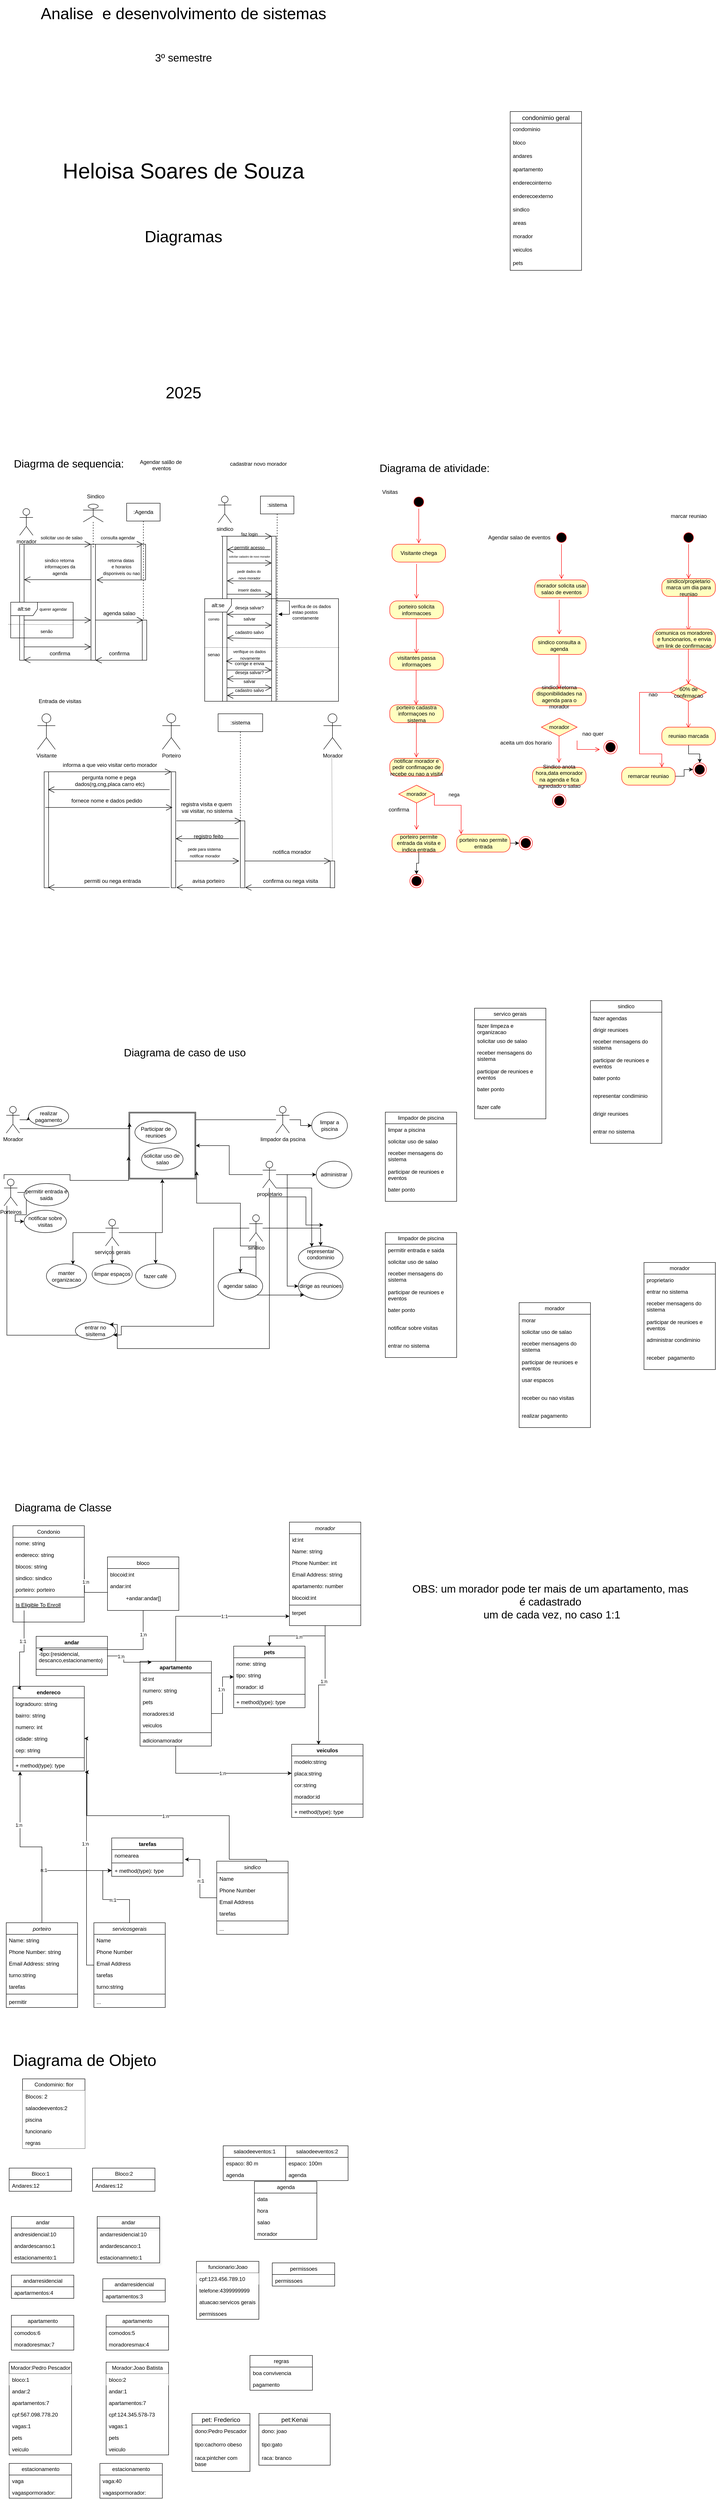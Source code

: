 <mxfile version="27.1.3">
  <diagram id="C5RBs43oDa-KdzZeNtuy" name="Page-1">
    <mxGraphModel dx="3419" dy="4840" grid="1" gridSize="10" guides="1" tooltips="1" connect="1" arrows="1" fold="1" page="1" pageScale="1" pageWidth="827" pageHeight="1169" math="0" shadow="0">
      <root>
        <mxCell id="WIyWlLk6GJQsqaUBKTNV-0" />
        <mxCell id="WIyWlLk6GJQsqaUBKTNV-1" parent="WIyWlLk6GJQsqaUBKTNV-0" />
        <mxCell id="LP-XzRxprkf1NC5xO0v4-10" value="" style="endArrow=open;endFill=1;endSize=12;html=1;rounded=0;" parent="WIyWlLk6GJQsqaUBKTNV-1" edge="1">
          <mxGeometry width="160" relative="1" as="geometry">
            <mxPoint x="-507.5" y="-2040" as="sourcePoint" />
            <mxPoint x="-607.5" y="-2040" as="targetPoint" />
          </mxGeometry>
        </mxCell>
        <mxCell id="OWRHslrihKlMDCpAsCbd-442" style="edgeStyle=orthogonalEdgeStyle;rounded=0;orthogonalLoop=1;jettySize=auto;html=1;" parent="WIyWlLk6GJQsqaUBKTNV-1" source="zkfFHV4jXpPFQw0GAbJ--0" target="zUAhCbVcWA3OyN1l9-f_-22" edge="1">
          <mxGeometry relative="1" as="geometry" />
        </mxCell>
        <mxCell id="sQCnPaLl345LVr3jpXEG-106" value="1:n" style="edgeLabel;html=1;align=center;verticalAlign=middle;resizable=0;points=[];" vertex="1" connectable="0" parent="OWRHslrihKlMDCpAsCbd-442">
          <mxGeometry x="-0.033" y="2" relative="1" as="geometry">
            <mxPoint as="offset" />
          </mxGeometry>
        </mxCell>
        <mxCell id="zkfFHV4jXpPFQw0GAbJ--0" value="morador" style="swimlane;fontStyle=2;align=center;verticalAlign=top;childLayout=stackLayout;horizontal=1;startSize=26;horizontalStack=0;resizeParent=1;resizeLast=0;collapsible=1;marginBottom=0;rounded=0;shadow=0;strokeWidth=1;" parent="WIyWlLk6GJQsqaUBKTNV-1" vertex="1">
          <mxGeometry x="-175" y="72" width="160" height="232" as="geometry">
            <mxRectangle x="230" y="140" width="160" height="26" as="alternateBounds" />
          </mxGeometry>
        </mxCell>
        <mxCell id="sQCnPaLl345LVr3jpXEG-66" value="id:int" style="text;align=left;verticalAlign=top;spacingLeft=4;spacingRight=4;overflow=hidden;rotatable=0;points=[[0,0.5],[1,0.5]];portConstraint=eastwest;" vertex="1" parent="zkfFHV4jXpPFQw0GAbJ--0">
          <mxGeometry y="26" width="160" height="26" as="geometry" />
        </mxCell>
        <mxCell id="zkfFHV4jXpPFQw0GAbJ--1" value="Name: string" style="text;align=left;verticalAlign=top;spacingLeft=4;spacingRight=4;overflow=hidden;rotatable=0;points=[[0,0.5],[1,0.5]];portConstraint=eastwest;" parent="zkfFHV4jXpPFQw0GAbJ--0" vertex="1">
          <mxGeometry y="52" width="160" height="26" as="geometry" />
        </mxCell>
        <mxCell id="zkfFHV4jXpPFQw0GAbJ--2" value="Phone Number: int" style="text;align=left;verticalAlign=top;spacingLeft=4;spacingRight=4;overflow=hidden;rotatable=0;points=[[0,0.5],[1,0.5]];portConstraint=eastwest;rounded=0;shadow=0;html=0;" parent="zkfFHV4jXpPFQw0GAbJ--0" vertex="1">
          <mxGeometry y="78" width="160" height="26" as="geometry" />
        </mxCell>
        <mxCell id="zkfFHV4jXpPFQw0GAbJ--3" value="Email Address: string" style="text;align=left;verticalAlign=top;spacingLeft=4;spacingRight=4;overflow=hidden;rotatable=0;points=[[0,0.5],[1,0.5]];portConstraint=eastwest;rounded=0;shadow=0;html=0;" parent="zkfFHV4jXpPFQw0GAbJ--0" vertex="1">
          <mxGeometry y="104" width="160" height="26" as="geometry" />
        </mxCell>
        <mxCell id="zUAhCbVcWA3OyN1l9-f_-34" value="apartamento: number" style="text;align=left;verticalAlign=top;spacingLeft=4;spacingRight=4;overflow=hidden;rotatable=0;points=[[0,0.5],[1,0.5]];portConstraint=eastwest;rounded=0;shadow=0;html=0;" parent="zkfFHV4jXpPFQw0GAbJ--0" vertex="1">
          <mxGeometry y="130" width="160" height="26" as="geometry" />
        </mxCell>
        <mxCell id="sQCnPaLl345LVr3jpXEG-65" value="blocoid:int" style="text;align=left;verticalAlign=top;spacingLeft=4;spacingRight=4;overflow=hidden;rotatable=0;points=[[0,0.5],[1,0.5]];portConstraint=eastwest;rounded=0;shadow=0;html=0;" vertex="1" parent="zkfFHV4jXpPFQw0GAbJ--0">
          <mxGeometry y="156" width="160" height="26" as="geometry" />
        </mxCell>
        <mxCell id="zkfFHV4jXpPFQw0GAbJ--4" value="" style="line;html=1;strokeWidth=1;align=left;verticalAlign=middle;spacingTop=-1;spacingLeft=3;spacingRight=3;rotatable=0;labelPosition=right;points=[];portConstraint=eastwest;" parent="zkfFHV4jXpPFQw0GAbJ--0" vertex="1">
          <mxGeometry y="182" width="160" height="8" as="geometry" />
        </mxCell>
        <mxCell id="zkfFHV4jXpPFQw0GAbJ--5" value="terpet" style="text;align=left;verticalAlign=top;spacingLeft=4;spacingRight=4;overflow=hidden;rotatable=0;points=[[0,0.5],[1,0.5]];portConstraint=eastwest;" parent="zkfFHV4jXpPFQw0GAbJ--0" vertex="1">
          <mxGeometry y="190" width="160" height="42" as="geometry" />
        </mxCell>
        <mxCell id="zkfFHV4jXpPFQw0GAbJ--6" value="Condonio" style="swimlane;fontStyle=0;align=center;verticalAlign=top;childLayout=stackLayout;horizontal=1;startSize=26;horizontalStack=0;resizeParent=1;resizeLast=0;collapsible=1;marginBottom=0;rounded=0;shadow=0;strokeWidth=1;fillColor=light-dark(#FFFFFF,#81810F);" parent="WIyWlLk6GJQsqaUBKTNV-1" vertex="1">
          <mxGeometry x="-795" y="80" width="160" height="216" as="geometry">
            <mxRectangle x="130" y="380" width="160" height="26" as="alternateBounds" />
          </mxGeometry>
        </mxCell>
        <mxCell id="zkfFHV4jXpPFQw0GAbJ--7" value="nome: string" style="text;align=left;verticalAlign=top;spacingLeft=4;spacingRight=4;overflow=hidden;rotatable=0;points=[[0,0.5],[1,0.5]];portConstraint=eastwest;" parent="zkfFHV4jXpPFQw0GAbJ--6" vertex="1">
          <mxGeometry y="26" width="160" height="26" as="geometry" />
        </mxCell>
        <mxCell id="oFX0nnMTap4ezQpWYM2O-85" value="endereco: string" style="text;align=left;verticalAlign=top;spacingLeft=4;spacingRight=4;overflow=hidden;rotatable=0;points=[[0,0.5],[1,0.5]];portConstraint=eastwest;" parent="zkfFHV4jXpPFQw0GAbJ--6" vertex="1">
          <mxGeometry y="52" width="160" height="26" as="geometry" />
        </mxCell>
        <mxCell id="zUAhCbVcWA3OyN1l9-f_-26" value="blocos: string" style="text;align=left;verticalAlign=top;spacingLeft=4;spacingRight=4;overflow=hidden;rotatable=0;points=[[0,0.5],[1,0.5]];portConstraint=eastwest;" parent="zkfFHV4jXpPFQw0GAbJ--6" vertex="1">
          <mxGeometry y="78" width="160" height="26" as="geometry" />
        </mxCell>
        <mxCell id="zUAhCbVcWA3OyN1l9-f_-27" value="sindico: sindico" style="text;align=left;verticalAlign=top;spacingLeft=4;spacingRight=4;overflow=hidden;rotatable=0;points=[[0,0.5],[1,0.5]];portConstraint=eastwest;" parent="zkfFHV4jXpPFQw0GAbJ--6" vertex="1">
          <mxGeometry y="104" width="160" height="26" as="geometry" />
        </mxCell>
        <mxCell id="zUAhCbVcWA3OyN1l9-f_-28" value="porteiro: porteiro" style="text;align=left;verticalAlign=top;spacingLeft=4;spacingRight=4;overflow=hidden;rotatable=0;points=[[0,0.5],[1,0.5]];portConstraint=eastwest;" parent="zkfFHV4jXpPFQw0GAbJ--6" vertex="1">
          <mxGeometry y="130" width="160" height="26" as="geometry" />
        </mxCell>
        <mxCell id="zkfFHV4jXpPFQw0GAbJ--9" value="" style="line;html=1;strokeWidth=1;align=left;verticalAlign=middle;spacingTop=-1;spacingLeft=3;spacingRight=3;rotatable=0;labelPosition=right;points=[];portConstraint=eastwest;" parent="zkfFHV4jXpPFQw0GAbJ--6" vertex="1">
          <mxGeometry y="156" width="160" height="8" as="geometry" />
        </mxCell>
        <mxCell id="zkfFHV4jXpPFQw0GAbJ--10" value="Is Eligible To Enroll" style="text;align=left;verticalAlign=top;spacingLeft=4;spacingRight=4;overflow=hidden;rotatable=0;points=[[0,0.5],[1,0.5]];portConstraint=eastwest;fontStyle=4" parent="zkfFHV4jXpPFQw0GAbJ--6" vertex="1">
          <mxGeometry y="164" width="160" height="26" as="geometry" />
        </mxCell>
        <mxCell id="zkfFHV4jXpPFQw0GAbJ--13" value="bloco" style="swimlane;fontStyle=0;align=center;verticalAlign=top;childLayout=stackLayout;horizontal=1;startSize=26;horizontalStack=0;resizeParent=1;resizeLast=0;collapsible=1;marginBottom=0;rounded=0;shadow=0;strokeWidth=1;" parent="WIyWlLk6GJQsqaUBKTNV-1" vertex="1">
          <mxGeometry x="-583" y="150" width="160" height="120" as="geometry">
            <mxRectangle x="340" y="380" width="170" height="26" as="alternateBounds" />
          </mxGeometry>
        </mxCell>
        <mxCell id="zkfFHV4jXpPFQw0GAbJ--14" value="blocoid:int" style="text;align=left;verticalAlign=top;spacingLeft=4;spacingRight=4;overflow=hidden;rotatable=0;points=[[0,0.5],[1,0.5]];portConstraint=eastwest;" parent="zkfFHV4jXpPFQw0GAbJ--13" vertex="1">
          <mxGeometry y="26" width="160" height="26" as="geometry" />
        </mxCell>
        <mxCell id="zUAhCbVcWA3OyN1l9-f_-31" value="andar:int" style="text;align=left;verticalAlign=top;spacingLeft=4;spacingRight=4;overflow=hidden;rotatable=0;points=[[0,0.5],[1,0.5]];portConstraint=eastwest;" parent="zkfFHV4jXpPFQw0GAbJ--13" vertex="1">
          <mxGeometry y="52" width="160" height="26" as="geometry" />
        </mxCell>
        <mxCell id="a9hNqpZTIrSZ5YO3URJv-6" value="+andar:andar[]" style="text;html=1;align=center;verticalAlign=middle;resizable=0;points=[];autosize=1;strokeColor=none;fillColor=none;" parent="zkfFHV4jXpPFQw0GAbJ--13" vertex="1">
          <mxGeometry y="78" width="160" height="30" as="geometry" />
        </mxCell>
        <mxCell id="oFX0nnMTap4ezQpWYM2O-0" value="&lt;font style=&quot;font-size: 24px;&quot;&gt;Diagrama de Classe&lt;/font&gt;" style="text;html=1;align=center;verticalAlign=middle;resizable=0;points=[];autosize=1;strokeColor=none;fillColor=none;" parent="WIyWlLk6GJQsqaUBKTNV-1" vertex="1">
          <mxGeometry x="-803.5" y="20" width="240" height="40" as="geometry" />
        </mxCell>
        <mxCell id="uMndXAmobIKwp-QitqZ0-22" value="condonimio geral" style="swimlane;fontStyle=0;childLayout=stackLayout;horizontal=1;startSize=26;horizontalStack=0;resizeParent=1;resizeParentMax=0;resizeLast=0;collapsible=1;marginBottom=0;align=center;fontSize=14;labelBackgroundColor=none;" parent="WIyWlLk6GJQsqaUBKTNV-1" vertex="1">
          <mxGeometry x="320" y="-3090" width="160" height="356" as="geometry" />
        </mxCell>
        <mxCell id="uMndXAmobIKwp-QitqZ0-23" value="condominio" style="text;spacingLeft=4;spacingRight=4;overflow=hidden;rotatable=0;points=[[0,0.5],[1,0.5]];portConstraint=eastwest;fontSize=12;whiteSpace=wrap;html=1;labelBackgroundColor=none;" parent="uMndXAmobIKwp-QitqZ0-22" vertex="1">
          <mxGeometry y="26" width="160" height="30" as="geometry" />
        </mxCell>
        <mxCell id="uMndXAmobIKwp-QitqZ0-24" value="bloco" style="text;spacingLeft=4;spacingRight=4;overflow=hidden;rotatable=0;points=[[0,0.5],[1,0.5]];portConstraint=eastwest;fontSize=12;whiteSpace=wrap;html=1;labelBackgroundColor=none;" parent="uMndXAmobIKwp-QitqZ0-22" vertex="1">
          <mxGeometry y="56" width="160" height="30" as="geometry" />
        </mxCell>
        <mxCell id="uMndXAmobIKwp-QitqZ0-25" value="andares&lt;div&gt;&lt;br&gt;&lt;/div&gt;" style="text;spacingLeft=4;spacingRight=4;overflow=hidden;rotatable=0;points=[[0,0.5],[1,0.5]];portConstraint=eastwest;fontSize=12;whiteSpace=wrap;html=1;labelBackgroundColor=none;" parent="uMndXAmobIKwp-QitqZ0-22" vertex="1">
          <mxGeometry y="86" width="160" height="30" as="geometry" />
        </mxCell>
        <mxCell id="uMndXAmobIKwp-QitqZ0-26" value="apartamento" style="text;spacingLeft=4;spacingRight=4;overflow=hidden;rotatable=0;points=[[0,0.5],[1,0.5]];portConstraint=eastwest;fontSize=12;whiteSpace=wrap;html=1;labelBackgroundColor=none;" parent="uMndXAmobIKwp-QitqZ0-22" vertex="1">
          <mxGeometry y="116" width="160" height="30" as="geometry" />
        </mxCell>
        <mxCell id="uMndXAmobIKwp-QitqZ0-27" value="enderecointerno" style="text;spacingLeft=4;spacingRight=4;overflow=hidden;rotatable=0;points=[[0,0.5],[1,0.5]];portConstraint=eastwest;fontSize=12;whiteSpace=wrap;html=1;labelBackgroundColor=none;" parent="uMndXAmobIKwp-QitqZ0-22" vertex="1">
          <mxGeometry y="146" width="160" height="30" as="geometry" />
        </mxCell>
        <mxCell id="uMndXAmobIKwp-QitqZ0-28" value="enderecoexterno" style="text;spacingLeft=4;spacingRight=4;overflow=hidden;rotatable=0;points=[[0,0.5],[1,0.5]];portConstraint=eastwest;fontSize=12;whiteSpace=wrap;html=1;labelBackgroundColor=none;" parent="uMndXAmobIKwp-QitqZ0-22" vertex="1">
          <mxGeometry y="176" width="160" height="30" as="geometry" />
        </mxCell>
        <mxCell id="uMndXAmobIKwp-QitqZ0-29" value="sindico" style="text;spacingLeft=4;spacingRight=4;overflow=hidden;rotatable=0;points=[[0,0.5],[1,0.5]];portConstraint=eastwest;fontSize=12;whiteSpace=wrap;html=1;labelBackgroundColor=none;" parent="uMndXAmobIKwp-QitqZ0-22" vertex="1">
          <mxGeometry y="206" width="160" height="30" as="geometry" />
        </mxCell>
        <mxCell id="uMndXAmobIKwp-QitqZ0-30" value="areas" style="text;spacingLeft=4;spacingRight=4;overflow=hidden;rotatable=0;points=[[0,0.5],[1,0.5]];portConstraint=eastwest;fontSize=12;whiteSpace=wrap;html=1;labelBackgroundColor=none;" parent="uMndXAmobIKwp-QitqZ0-22" vertex="1">
          <mxGeometry y="236" width="160" height="30" as="geometry" />
        </mxCell>
        <mxCell id="uMndXAmobIKwp-QitqZ0-31" value="morador" style="text;spacingLeft=4;spacingRight=4;overflow=hidden;rotatable=0;points=[[0,0.5],[1,0.5]];portConstraint=eastwest;fontSize=12;whiteSpace=wrap;html=1;labelBackgroundColor=none;" parent="uMndXAmobIKwp-QitqZ0-22" vertex="1">
          <mxGeometry y="266" width="160" height="30" as="geometry" />
        </mxCell>
        <mxCell id="uMndXAmobIKwp-QitqZ0-33" value="veiculos" style="text;spacingLeft=4;spacingRight=4;overflow=hidden;rotatable=0;points=[[0,0.5],[1,0.5]];portConstraint=eastwest;fontSize=12;whiteSpace=wrap;html=1;labelBackgroundColor=none;" parent="uMndXAmobIKwp-QitqZ0-22" vertex="1">
          <mxGeometry y="296" width="160" height="30" as="geometry" />
        </mxCell>
        <mxCell id="uMndXAmobIKwp-QitqZ0-34" value="pets" style="text;spacingLeft=4;spacingRight=4;overflow=hidden;rotatable=0;points=[[0,0.5],[1,0.5]];portConstraint=eastwest;fontSize=12;whiteSpace=wrap;html=1;labelBackgroundColor=none;" parent="uMndXAmobIKwp-QitqZ0-22" vertex="1">
          <mxGeometry y="326" width="160" height="30" as="geometry" />
        </mxCell>
        <mxCell id="uMndXAmobIKwp-QitqZ0-35" value="sindico" style="swimlane;fontStyle=2;align=center;verticalAlign=top;childLayout=stackLayout;horizontal=1;startSize=26;horizontalStack=0;resizeParent=1;resizeLast=0;collapsible=1;marginBottom=0;rounded=0;shadow=0;strokeWidth=1;" parent="WIyWlLk6GJQsqaUBKTNV-1" vertex="1">
          <mxGeometry x="-338" y="832" width="160" height="164" as="geometry">
            <mxRectangle x="230" y="140" width="160" height="26" as="alternateBounds" />
          </mxGeometry>
        </mxCell>
        <mxCell id="uMndXAmobIKwp-QitqZ0-36" value="Name" style="text;align=left;verticalAlign=top;spacingLeft=4;spacingRight=4;overflow=hidden;rotatable=0;points=[[0,0.5],[1,0.5]];portConstraint=eastwest;" parent="uMndXAmobIKwp-QitqZ0-35" vertex="1">
          <mxGeometry y="26" width="160" height="26" as="geometry" />
        </mxCell>
        <mxCell id="uMndXAmobIKwp-QitqZ0-37" value="Phone Number" style="text;align=left;verticalAlign=top;spacingLeft=4;spacingRight=4;overflow=hidden;rotatable=0;points=[[0,0.5],[1,0.5]];portConstraint=eastwest;rounded=0;shadow=0;html=0;" parent="uMndXAmobIKwp-QitqZ0-35" vertex="1">
          <mxGeometry y="52" width="160" height="26" as="geometry" />
        </mxCell>
        <mxCell id="uMndXAmobIKwp-QitqZ0-38" value="Email Address" style="text;align=left;verticalAlign=top;spacingLeft=4;spacingRight=4;overflow=hidden;rotatable=0;points=[[0,0.5],[1,0.5]];portConstraint=eastwest;rounded=0;shadow=0;html=0;" parent="uMndXAmobIKwp-QitqZ0-35" vertex="1">
          <mxGeometry y="78" width="160" height="26" as="geometry" />
        </mxCell>
        <mxCell id="uMndXAmobIKwp-QitqZ0-41" value="tarefas" style="text;align=left;verticalAlign=top;spacingLeft=4;spacingRight=4;overflow=hidden;rotatable=0;points=[[0,0.5],[1,0.5]];portConstraint=eastwest;rounded=0;shadow=0;html=0;" parent="uMndXAmobIKwp-QitqZ0-35" vertex="1">
          <mxGeometry y="104" width="160" height="26" as="geometry" />
        </mxCell>
        <mxCell id="uMndXAmobIKwp-QitqZ0-39" value="" style="line;html=1;strokeWidth=1;align=left;verticalAlign=middle;spacingTop=-1;spacingLeft=3;spacingRight=3;rotatable=0;labelPosition=right;points=[];portConstraint=eastwest;" parent="uMndXAmobIKwp-QitqZ0-35" vertex="1">
          <mxGeometry y="130" width="160" height="8" as="geometry" />
        </mxCell>
        <mxCell id="uMndXAmobIKwp-QitqZ0-40" value="..." style="text;align=left;verticalAlign=top;spacingLeft=4;spacingRight=4;overflow=hidden;rotatable=0;points=[[0,0.5],[1,0.5]];portConstraint=eastwest;" parent="uMndXAmobIKwp-QitqZ0-35" vertex="1">
          <mxGeometry y="138" width="160" height="26" as="geometry" />
        </mxCell>
        <mxCell id="OWRHslrihKlMDCpAsCbd-443" style="edgeStyle=orthogonalEdgeStyle;rounded=0;orthogonalLoop=1;jettySize=auto;html=1;" parent="WIyWlLk6GJQsqaUBKTNV-1" source="uMndXAmobIKwp-QitqZ0-42" target="uMndXAmobIKwp-QitqZ0-67" edge="1">
          <mxGeometry relative="1" as="geometry" />
        </mxCell>
        <mxCell id="sQCnPaLl345LVr3jpXEG-99" value="n:1" style="edgeLabel;html=1;align=center;verticalAlign=middle;resizable=0;points=[];" vertex="1" connectable="0" parent="OWRHslrihKlMDCpAsCbd-443">
          <mxGeometry x="-0.117" y="1" relative="1" as="geometry">
            <mxPoint as="offset" />
          </mxGeometry>
        </mxCell>
        <mxCell id="uMndXAmobIKwp-QitqZ0-42" value="porteiro" style="swimlane;fontStyle=2;align=center;verticalAlign=top;childLayout=stackLayout;horizontal=1;startSize=26;horizontalStack=0;resizeParent=1;resizeLast=0;collapsible=1;marginBottom=0;rounded=0;shadow=0;strokeWidth=1;" parent="WIyWlLk6GJQsqaUBKTNV-1" vertex="1">
          <mxGeometry x="-810" y="970" width="160" height="190" as="geometry">
            <mxRectangle x="230" y="140" width="160" height="26" as="alternateBounds" />
          </mxGeometry>
        </mxCell>
        <mxCell id="uMndXAmobIKwp-QitqZ0-43" value="Name: string" style="text;align=left;verticalAlign=top;spacingLeft=4;spacingRight=4;overflow=hidden;rotatable=0;points=[[0,0.5],[1,0.5]];portConstraint=eastwest;" parent="uMndXAmobIKwp-QitqZ0-42" vertex="1">
          <mxGeometry y="26" width="160" height="26" as="geometry" />
        </mxCell>
        <mxCell id="uMndXAmobIKwp-QitqZ0-44" value="Phone Number: string" style="text;align=left;verticalAlign=top;spacingLeft=4;spacingRight=4;overflow=hidden;rotatable=0;points=[[0,0.5],[1,0.5]];portConstraint=eastwest;rounded=0;shadow=0;html=0;" parent="uMndXAmobIKwp-QitqZ0-42" vertex="1">
          <mxGeometry y="52" width="160" height="26" as="geometry" />
        </mxCell>
        <mxCell id="uMndXAmobIKwp-QitqZ0-45" value="Email Address: string" style="text;align=left;verticalAlign=top;spacingLeft=4;spacingRight=4;overflow=hidden;rotatable=0;points=[[0,0.5],[1,0.5]];portConstraint=eastwest;rounded=0;shadow=0;html=0;" parent="uMndXAmobIKwp-QitqZ0-42" vertex="1">
          <mxGeometry y="78" width="160" height="26" as="geometry" />
        </mxCell>
        <mxCell id="uMndXAmobIKwp-QitqZ0-46" value="turno:string" style="text;align=left;verticalAlign=top;spacingLeft=4;spacingRight=4;overflow=hidden;rotatable=0;points=[[0,0.5],[1,0.5]];portConstraint=eastwest;rounded=0;shadow=0;html=0;" parent="uMndXAmobIKwp-QitqZ0-42" vertex="1">
          <mxGeometry y="104" width="160" height="26" as="geometry" />
        </mxCell>
        <mxCell id="sQCnPaLl345LVr3jpXEG-84" value="tarefas" style="text;align=left;verticalAlign=top;spacingLeft=4;spacingRight=4;overflow=hidden;rotatable=0;points=[[0,0.5],[1,0.5]];portConstraint=eastwest;rounded=0;shadow=0;html=0;" vertex="1" parent="uMndXAmobIKwp-QitqZ0-42">
          <mxGeometry y="130" width="160" height="26" as="geometry" />
        </mxCell>
        <mxCell id="uMndXAmobIKwp-QitqZ0-47" value="" style="line;html=1;strokeWidth=1;align=left;verticalAlign=middle;spacingTop=-1;spacingLeft=3;spacingRight=3;rotatable=0;labelPosition=right;points=[];portConstraint=eastwest;" parent="uMndXAmobIKwp-QitqZ0-42" vertex="1">
          <mxGeometry y="156" width="160" height="8" as="geometry" />
        </mxCell>
        <mxCell id="uMndXAmobIKwp-QitqZ0-48" value="permitir" style="text;align=left;verticalAlign=top;spacingLeft=4;spacingRight=4;overflow=hidden;rotatable=0;points=[[0,0.5],[1,0.5]];portConstraint=eastwest;" parent="uMndXAmobIKwp-QitqZ0-42" vertex="1">
          <mxGeometry y="164" width="160" height="26" as="geometry" />
        </mxCell>
        <mxCell id="OWRHslrihKlMDCpAsCbd-444" style="edgeStyle=orthogonalEdgeStyle;rounded=0;orthogonalLoop=1;jettySize=auto;html=1;" parent="WIyWlLk6GJQsqaUBKTNV-1" source="uMndXAmobIKwp-QitqZ0-49" target="uMndXAmobIKwp-QitqZ0-67" edge="1">
          <mxGeometry relative="1" as="geometry" />
        </mxCell>
        <mxCell id="sQCnPaLl345LVr3jpXEG-98" value="n:1" style="edgeLabel;html=1;align=center;verticalAlign=middle;resizable=0;points=[];" vertex="1" connectable="0" parent="OWRHslrihKlMDCpAsCbd-444">
          <mxGeometry x="-0.089" y="1" relative="1" as="geometry">
            <mxPoint as="offset" />
          </mxGeometry>
        </mxCell>
        <mxCell id="sQCnPaLl345LVr3jpXEG-110" style="edgeStyle=orthogonalEdgeStyle;rounded=0;orthogonalLoop=1;jettySize=auto;html=1;" edge="1" parent="WIyWlLk6GJQsqaUBKTNV-1" source="uMndXAmobIKwp-QitqZ0-49" target="zUAhCbVcWA3OyN1l9-f_-29">
          <mxGeometry relative="1" as="geometry">
            <Array as="points">
              <mxPoint x="-630" y="1065" />
              <mxPoint x="-630" y="557" />
            </Array>
          </mxGeometry>
        </mxCell>
        <mxCell id="sQCnPaLl345LVr3jpXEG-111" value="1:n" style="edgeLabel;html=1;align=center;verticalAlign=middle;resizable=0;points=[];" vertex="1" connectable="0" parent="sQCnPaLl345LVr3jpXEG-110">
          <mxGeometry x="0.092" y="3" relative="1" as="geometry">
            <mxPoint as="offset" />
          </mxGeometry>
        </mxCell>
        <mxCell id="uMndXAmobIKwp-QitqZ0-49" value="servicosgerais" style="swimlane;fontStyle=2;align=center;verticalAlign=top;childLayout=stackLayout;horizontal=1;startSize=26;horizontalStack=0;resizeParent=1;resizeLast=0;collapsible=1;marginBottom=0;rounded=0;shadow=0;strokeWidth=1;" parent="WIyWlLk6GJQsqaUBKTNV-1" vertex="1">
          <mxGeometry x="-613.5" y="970" width="160" height="190" as="geometry">
            <mxRectangle x="230" y="140" width="160" height="26" as="alternateBounds" />
          </mxGeometry>
        </mxCell>
        <mxCell id="uMndXAmobIKwp-QitqZ0-50" value="Name" style="text;align=left;verticalAlign=top;spacingLeft=4;spacingRight=4;overflow=hidden;rotatable=0;points=[[0,0.5],[1,0.5]];portConstraint=eastwest;" parent="uMndXAmobIKwp-QitqZ0-49" vertex="1">
          <mxGeometry y="26" width="160" height="26" as="geometry" />
        </mxCell>
        <mxCell id="uMndXAmobIKwp-QitqZ0-51" value="Phone Number" style="text;align=left;verticalAlign=top;spacingLeft=4;spacingRight=4;overflow=hidden;rotatable=0;points=[[0,0.5],[1,0.5]];portConstraint=eastwest;rounded=0;shadow=0;html=0;" parent="uMndXAmobIKwp-QitqZ0-49" vertex="1">
          <mxGeometry y="52" width="160" height="26" as="geometry" />
        </mxCell>
        <mxCell id="uMndXAmobIKwp-QitqZ0-52" value="Email Address" style="text;align=left;verticalAlign=top;spacingLeft=4;spacingRight=4;overflow=hidden;rotatable=0;points=[[0,0.5],[1,0.5]];portConstraint=eastwest;rounded=0;shadow=0;html=0;" parent="uMndXAmobIKwp-QitqZ0-49" vertex="1">
          <mxGeometry y="78" width="160" height="26" as="geometry" />
        </mxCell>
        <mxCell id="uMndXAmobIKwp-QitqZ0-53" value="tarefas" style="text;align=left;verticalAlign=top;spacingLeft=4;spacingRight=4;overflow=hidden;rotatable=0;points=[[0,0.5],[1,0.5]];portConstraint=eastwest;rounded=0;shadow=0;html=0;" parent="uMndXAmobIKwp-QitqZ0-49" vertex="1">
          <mxGeometry y="104" width="160" height="26" as="geometry" />
        </mxCell>
        <mxCell id="sQCnPaLl345LVr3jpXEG-81" value="turno:string" style="text;align=left;verticalAlign=top;spacingLeft=4;spacingRight=4;overflow=hidden;rotatable=0;points=[[0,0.5],[1,0.5]];portConstraint=eastwest;rounded=0;shadow=0;html=0;" vertex="1" parent="uMndXAmobIKwp-QitqZ0-49">
          <mxGeometry y="130" width="160" height="26" as="geometry" />
        </mxCell>
        <mxCell id="uMndXAmobIKwp-QitqZ0-54" value="" style="line;html=1;strokeWidth=1;align=left;verticalAlign=middle;spacingTop=-1;spacingLeft=3;spacingRight=3;rotatable=0;labelPosition=right;points=[];portConstraint=eastwest;" parent="uMndXAmobIKwp-QitqZ0-49" vertex="1">
          <mxGeometry y="156" width="160" height="8" as="geometry" />
        </mxCell>
        <mxCell id="uMndXAmobIKwp-QitqZ0-55" value="..." style="text;align=left;verticalAlign=top;spacingLeft=4;spacingRight=4;overflow=hidden;rotatable=0;points=[[0,0.5],[1,0.5]];portConstraint=eastwest;" parent="uMndXAmobIKwp-QitqZ0-49" vertex="1">
          <mxGeometry y="164" width="160" height="26" as="geometry" />
        </mxCell>
        <mxCell id="uMndXAmobIKwp-QitqZ0-64" value="tarefas" style="swimlane;fontStyle=1;align=center;verticalAlign=top;childLayout=stackLayout;horizontal=1;startSize=26;horizontalStack=0;resizeParent=1;resizeParentMax=0;resizeLast=0;collapsible=1;marginBottom=0;whiteSpace=wrap;html=1;" parent="WIyWlLk6GJQsqaUBKTNV-1" vertex="1">
          <mxGeometry x="-573.5" y="780" width="160" height="86" as="geometry" />
        </mxCell>
        <mxCell id="uMndXAmobIKwp-QitqZ0-65" value="nomearea" style="text;strokeColor=none;fillColor=none;align=left;verticalAlign=top;spacingLeft=4;spacingRight=4;overflow=hidden;rotatable=0;points=[[0,0.5],[1,0.5]];portConstraint=eastwest;whiteSpace=wrap;html=1;" parent="uMndXAmobIKwp-QitqZ0-64" vertex="1">
          <mxGeometry y="26" width="160" height="26" as="geometry" />
        </mxCell>
        <mxCell id="uMndXAmobIKwp-QitqZ0-66" value="" style="line;strokeWidth=1;fillColor=none;align=left;verticalAlign=middle;spacingTop=-1;spacingLeft=3;spacingRight=3;rotatable=0;labelPosition=right;points=[];portConstraint=eastwest;strokeColor=inherit;" parent="uMndXAmobIKwp-QitqZ0-64" vertex="1">
          <mxGeometry y="52" width="160" height="8" as="geometry" />
        </mxCell>
        <mxCell id="uMndXAmobIKwp-QitqZ0-67" value="+ method(type): type" style="text;strokeColor=none;fillColor=none;align=left;verticalAlign=top;spacingLeft=4;spacingRight=4;overflow=hidden;rotatable=0;points=[[0,0.5],[1,0.5]];portConstraint=eastwest;whiteSpace=wrap;html=1;" parent="uMndXAmobIKwp-QitqZ0-64" vertex="1">
          <mxGeometry y="60" width="160" height="26" as="geometry" />
        </mxCell>
        <mxCell id="OWRHslrihKlMDCpAsCbd-438" style="edgeStyle=orthogonalEdgeStyle;rounded=0;orthogonalLoop=1;jettySize=auto;html=1;" parent="WIyWlLk6GJQsqaUBKTNV-1" source="uMndXAmobIKwp-QitqZ0-68" target="zkfFHV4jXpPFQw0GAbJ--5" edge="1">
          <mxGeometry relative="1" as="geometry" />
        </mxCell>
        <mxCell id="sQCnPaLl345LVr3jpXEG-102" value="1:1" style="edgeLabel;html=1;align=center;verticalAlign=middle;resizable=0;points=[];" vertex="1" connectable="0" parent="OWRHslrihKlMDCpAsCbd-438">
          <mxGeometry x="0.181" relative="1" as="geometry">
            <mxPoint as="offset" />
          </mxGeometry>
        </mxCell>
        <mxCell id="OWRHslrihKlMDCpAsCbd-440" style="edgeStyle=orthogonalEdgeStyle;rounded=0;orthogonalLoop=1;jettySize=auto;html=1;entryX=0;entryY=0.5;entryDx=0;entryDy=0;" parent="WIyWlLk6GJQsqaUBKTNV-1" source="uMndXAmobIKwp-QitqZ0-68" target="zUAhCbVcWA3OyN1l9-f_-37" edge="1">
          <mxGeometry relative="1" as="geometry" />
        </mxCell>
        <mxCell id="sQCnPaLl345LVr3jpXEG-96" value="1:n" style="edgeLabel;html=1;align=center;verticalAlign=middle;resizable=0;points=[];" vertex="1" connectable="0" parent="OWRHslrihKlMDCpAsCbd-440">
          <mxGeometry x="0.034" relative="1" as="geometry">
            <mxPoint as="offset" />
          </mxGeometry>
        </mxCell>
        <mxCell id="uMndXAmobIKwp-QitqZ0-68" value="apartamento" style="swimlane;fontStyle=1;align=center;verticalAlign=top;childLayout=stackLayout;horizontal=1;startSize=26;horizontalStack=0;resizeParent=1;resizeParentMax=0;resizeLast=0;collapsible=1;marginBottom=0;whiteSpace=wrap;html=1;" parent="WIyWlLk6GJQsqaUBKTNV-1" vertex="1">
          <mxGeometry x="-510" y="384" width="160" height="190" as="geometry" />
        </mxCell>
        <mxCell id="sQCnPaLl345LVr3jpXEG-67" value="id:int" style="text;strokeColor=none;fillColor=none;align=left;verticalAlign=top;spacingLeft=4;spacingRight=4;overflow=hidden;rotatable=0;points=[[0,0.5],[1,0.5]];portConstraint=eastwest;whiteSpace=wrap;html=1;" vertex="1" parent="uMndXAmobIKwp-QitqZ0-68">
          <mxGeometry y="26" width="160" height="26" as="geometry" />
        </mxCell>
        <mxCell id="uMndXAmobIKwp-QitqZ0-69" value="numero: string" style="text;strokeColor=none;fillColor=none;align=left;verticalAlign=top;spacingLeft=4;spacingRight=4;overflow=hidden;rotatable=0;points=[[0,0.5],[1,0.5]];portConstraint=eastwest;whiteSpace=wrap;html=1;" parent="uMndXAmobIKwp-QitqZ0-68" vertex="1">
          <mxGeometry y="52" width="160" height="26" as="geometry" />
        </mxCell>
        <mxCell id="uMndXAmobIKwp-QitqZ0-79" value="pets" style="text;strokeColor=none;fillColor=none;align=left;verticalAlign=top;spacingLeft=4;spacingRight=4;overflow=hidden;rotatable=0;points=[[0,0.5],[1,0.5]];portConstraint=eastwest;whiteSpace=wrap;html=1;" parent="uMndXAmobIKwp-QitqZ0-68" vertex="1">
          <mxGeometry y="78" width="160" height="26" as="geometry" />
        </mxCell>
        <mxCell id="zUAhCbVcWA3OyN1l9-f_-32" value="moradores:id" style="text;strokeColor=none;fillColor=none;align=left;verticalAlign=top;spacingLeft=4;spacingRight=4;overflow=hidden;rotatable=0;points=[[0,0.5],[1,0.5]];portConstraint=eastwest;whiteSpace=wrap;html=1;" parent="uMndXAmobIKwp-QitqZ0-68" vertex="1">
          <mxGeometry y="104" width="160" height="26" as="geometry" />
        </mxCell>
        <mxCell id="zUAhCbVcWA3OyN1l9-f_-33" value="veiculos" style="text;strokeColor=none;fillColor=none;align=left;verticalAlign=top;spacingLeft=4;spacingRight=4;overflow=hidden;rotatable=0;points=[[0,0.5],[1,0.5]];portConstraint=eastwest;whiteSpace=wrap;html=1;" parent="uMndXAmobIKwp-QitqZ0-68" vertex="1">
          <mxGeometry y="130" width="160" height="26" as="geometry" />
        </mxCell>
        <mxCell id="uMndXAmobIKwp-QitqZ0-70" value="" style="line;strokeWidth=1;fillColor=none;align=left;verticalAlign=middle;spacingTop=-1;spacingLeft=3;spacingRight=3;rotatable=0;labelPosition=right;points=[];portConstraint=eastwest;strokeColor=inherit;" parent="uMndXAmobIKwp-QitqZ0-68" vertex="1">
          <mxGeometry y="156" width="160" height="8" as="geometry" />
        </mxCell>
        <mxCell id="uMndXAmobIKwp-QitqZ0-71" value="adicionamorador" style="text;strokeColor=none;fillColor=none;align=left;verticalAlign=top;spacingLeft=4;spacingRight=4;overflow=hidden;rotatable=0;points=[[0,0.5],[1,0.5]];portConstraint=eastwest;whiteSpace=wrap;html=1;" parent="uMndXAmobIKwp-QitqZ0-68" vertex="1">
          <mxGeometry y="164" width="160" height="26" as="geometry" />
        </mxCell>
        <mxCell id="uMndXAmobIKwp-QitqZ0-73" value="andar" style="swimlane;fontStyle=1;align=center;verticalAlign=top;childLayout=stackLayout;horizontal=1;startSize=26;horizontalStack=0;resizeParent=1;resizeParentMax=0;resizeLast=0;collapsible=1;marginBottom=0;whiteSpace=wrap;html=1;" parent="WIyWlLk6GJQsqaUBKTNV-1" vertex="1">
          <mxGeometry x="-743" y="328" width="160" height="88" as="geometry" />
        </mxCell>
        <mxCell id="uMndXAmobIKwp-QitqZ0-74" value="-tipo:{residencial, descanco,estacionamento}" style="text;strokeColor=none;fillColor=none;align=left;verticalAlign=top;spacingLeft=4;spacingRight=4;overflow=hidden;rotatable=0;points=[[0,0.5],[1,0.5]];portConstraint=eastwest;whiteSpace=wrap;html=1;" parent="uMndXAmobIKwp-QitqZ0-73" vertex="1">
          <mxGeometry y="26" width="160" height="34" as="geometry" />
        </mxCell>
        <mxCell id="uMndXAmobIKwp-QitqZ0-75" value="" style="line;strokeWidth=1;fillColor=none;align=left;verticalAlign=middle;spacingTop=-1;spacingLeft=3;spacingRight=3;rotatable=0;labelPosition=right;points=[];portConstraint=eastwest;strokeColor=inherit;" parent="uMndXAmobIKwp-QitqZ0-73" vertex="1">
          <mxGeometry y="60" width="160" height="28" as="geometry" />
        </mxCell>
        <mxCell id="uMndXAmobIKwp-QitqZ0-80" value="endereco" style="swimlane;fontStyle=1;align=center;verticalAlign=top;childLayout=stackLayout;horizontal=1;startSize=26;horizontalStack=0;resizeParent=1;resizeParentMax=0;resizeLast=0;collapsible=1;marginBottom=0;whiteSpace=wrap;html=1;" parent="WIyWlLk6GJQsqaUBKTNV-1" vertex="1">
          <mxGeometry x="-795" y="440" width="160" height="190" as="geometry" />
        </mxCell>
        <mxCell id="uMndXAmobIKwp-QitqZ0-81" value="logradouro: string" style="text;strokeColor=none;fillColor=none;align=left;verticalAlign=top;spacingLeft=4;spacingRight=4;overflow=hidden;rotatable=0;points=[[0,0.5],[1,0.5]];portConstraint=eastwest;whiteSpace=wrap;html=1;" parent="uMndXAmobIKwp-QitqZ0-80" vertex="1">
          <mxGeometry y="26" width="160" height="26" as="geometry" />
        </mxCell>
        <mxCell id="uMndXAmobIKwp-QitqZ0-82" value="bairro: string" style="text;strokeColor=none;fillColor=none;align=left;verticalAlign=top;spacingLeft=4;spacingRight=4;overflow=hidden;rotatable=0;points=[[0,0.5],[1,0.5]];portConstraint=eastwest;whiteSpace=wrap;html=1;" parent="uMndXAmobIKwp-QitqZ0-80" vertex="1">
          <mxGeometry y="52" width="160" height="26" as="geometry" />
        </mxCell>
        <mxCell id="uMndXAmobIKwp-QitqZ0-86" value="numero: int" style="text;strokeColor=none;fillColor=none;align=left;verticalAlign=top;spacingLeft=4;spacingRight=4;overflow=hidden;rotatable=0;points=[[0,0.5],[1,0.5]];portConstraint=eastwest;whiteSpace=wrap;html=1;" parent="uMndXAmobIKwp-QitqZ0-80" vertex="1">
          <mxGeometry y="78" width="160" height="26" as="geometry" />
        </mxCell>
        <mxCell id="zUAhCbVcWA3OyN1l9-f_-29" value="cidade: string" style="text;strokeColor=none;fillColor=none;align=left;verticalAlign=top;spacingLeft=4;spacingRight=4;overflow=hidden;rotatable=0;points=[[0,0.5],[1,0.5]];portConstraint=eastwest;whiteSpace=wrap;html=1;" parent="uMndXAmobIKwp-QitqZ0-80" vertex="1">
          <mxGeometry y="104" width="160" height="26" as="geometry" />
        </mxCell>
        <mxCell id="zUAhCbVcWA3OyN1l9-f_-30" value="cep: string" style="text;strokeColor=none;fillColor=none;align=left;verticalAlign=top;spacingLeft=4;spacingRight=4;overflow=hidden;rotatable=0;points=[[0,0.5],[1,0.5]];portConstraint=eastwest;whiteSpace=wrap;html=1;" parent="uMndXAmobIKwp-QitqZ0-80" vertex="1">
          <mxGeometry y="130" width="160" height="26" as="geometry" />
        </mxCell>
        <mxCell id="uMndXAmobIKwp-QitqZ0-83" value="" style="line;strokeWidth=1;fillColor=none;align=left;verticalAlign=middle;spacingTop=-1;spacingLeft=3;spacingRight=3;rotatable=0;labelPosition=right;points=[];portConstraint=eastwest;strokeColor=inherit;" parent="uMndXAmobIKwp-QitqZ0-80" vertex="1">
          <mxGeometry y="156" width="160" height="8" as="geometry" />
        </mxCell>
        <mxCell id="uMndXAmobIKwp-QitqZ0-84" value="+ method(type): type" style="text;strokeColor=none;fillColor=none;align=left;verticalAlign=top;spacingLeft=4;spacingRight=4;overflow=hidden;rotatable=0;points=[[0,0.5],[1,0.5]];portConstraint=eastwest;whiteSpace=wrap;html=1;" parent="uMndXAmobIKwp-QitqZ0-80" vertex="1">
          <mxGeometry y="164" width="160" height="26" as="geometry" />
        </mxCell>
        <mxCell id="zUAhCbVcWA3OyN1l9-f_-18" value="veiculos" style="swimlane;fontStyle=1;align=center;verticalAlign=top;childLayout=stackLayout;horizontal=1;startSize=26;horizontalStack=0;resizeParent=1;resizeParentMax=0;resizeLast=0;collapsible=1;marginBottom=0;whiteSpace=wrap;html=1;" parent="WIyWlLk6GJQsqaUBKTNV-1" vertex="1">
          <mxGeometry x="-170" y="570" width="160" height="164" as="geometry" />
        </mxCell>
        <mxCell id="zUAhCbVcWA3OyN1l9-f_-19" value="modelo:string" style="text;strokeColor=none;fillColor=none;align=left;verticalAlign=top;spacingLeft=4;spacingRight=4;overflow=hidden;rotatable=0;points=[[0,0.5],[1,0.5]];portConstraint=eastwest;whiteSpace=wrap;html=1;" parent="zUAhCbVcWA3OyN1l9-f_-18" vertex="1">
          <mxGeometry y="26" width="160" height="26" as="geometry" />
        </mxCell>
        <mxCell id="zUAhCbVcWA3OyN1l9-f_-37" value="placa:string" style="text;strokeColor=none;fillColor=none;align=left;verticalAlign=top;spacingLeft=4;spacingRight=4;overflow=hidden;rotatable=0;points=[[0,0.5],[1,0.5]];portConstraint=eastwest;whiteSpace=wrap;html=1;" parent="zUAhCbVcWA3OyN1l9-f_-18" vertex="1">
          <mxGeometry y="52" width="160" height="26" as="geometry" />
        </mxCell>
        <mxCell id="zUAhCbVcWA3OyN1l9-f_-38" value="cor:string" style="text;strokeColor=none;fillColor=none;align=left;verticalAlign=top;spacingLeft=4;spacingRight=4;overflow=hidden;rotatable=0;points=[[0,0.5],[1,0.5]];portConstraint=eastwest;whiteSpace=wrap;html=1;" parent="zUAhCbVcWA3OyN1l9-f_-18" vertex="1">
          <mxGeometry y="78" width="160" height="26" as="geometry" />
        </mxCell>
        <mxCell id="zUAhCbVcWA3OyN1l9-f_-39" value="morador:id" style="text;strokeColor=none;fillColor=none;align=left;verticalAlign=top;spacingLeft=4;spacingRight=4;overflow=hidden;rotatable=0;points=[[0,0.5],[1,0.5]];portConstraint=eastwest;whiteSpace=wrap;html=1;" parent="zUAhCbVcWA3OyN1l9-f_-18" vertex="1">
          <mxGeometry y="104" width="160" height="26" as="geometry" />
        </mxCell>
        <mxCell id="zUAhCbVcWA3OyN1l9-f_-20" value="" style="line;strokeWidth=1;fillColor=none;align=left;verticalAlign=middle;spacingTop=-1;spacingLeft=3;spacingRight=3;rotatable=0;labelPosition=right;points=[];portConstraint=eastwest;strokeColor=inherit;" parent="zUAhCbVcWA3OyN1l9-f_-18" vertex="1">
          <mxGeometry y="130" width="160" height="8" as="geometry" />
        </mxCell>
        <mxCell id="zUAhCbVcWA3OyN1l9-f_-21" value="+ method(type): type" style="text;strokeColor=none;fillColor=none;align=left;verticalAlign=top;spacingLeft=4;spacingRight=4;overflow=hidden;rotatable=0;points=[[0,0.5],[1,0.5]];portConstraint=eastwest;whiteSpace=wrap;html=1;" parent="zUAhCbVcWA3OyN1l9-f_-18" vertex="1">
          <mxGeometry y="138" width="160" height="26" as="geometry" />
        </mxCell>
        <mxCell id="zUAhCbVcWA3OyN1l9-f_-22" value="pets" style="swimlane;fontStyle=1;align=center;verticalAlign=top;childLayout=stackLayout;horizontal=1;startSize=26;horizontalStack=0;resizeParent=1;resizeParentMax=0;resizeLast=0;collapsible=1;marginBottom=0;whiteSpace=wrap;html=1;" parent="WIyWlLk6GJQsqaUBKTNV-1" vertex="1">
          <mxGeometry x="-300" y="350" width="160" height="138" as="geometry" />
        </mxCell>
        <mxCell id="zUAhCbVcWA3OyN1l9-f_-23" value="nome: string" style="text;strokeColor=none;fillColor=none;align=left;verticalAlign=top;spacingLeft=4;spacingRight=4;overflow=hidden;rotatable=0;points=[[0,0.5],[1,0.5]];portConstraint=eastwest;whiteSpace=wrap;html=1;" parent="zUAhCbVcWA3OyN1l9-f_-22" vertex="1">
          <mxGeometry y="26" width="160" height="26" as="geometry" />
        </mxCell>
        <mxCell id="zUAhCbVcWA3OyN1l9-f_-35" value="tipo: string" style="text;strokeColor=none;fillColor=none;align=left;verticalAlign=top;spacingLeft=4;spacingRight=4;overflow=hidden;rotatable=0;points=[[0,0.5],[1,0.5]];portConstraint=eastwest;whiteSpace=wrap;html=1;" parent="zUAhCbVcWA3OyN1l9-f_-22" vertex="1">
          <mxGeometry y="52" width="160" height="26" as="geometry" />
        </mxCell>
        <mxCell id="zUAhCbVcWA3OyN1l9-f_-36" value="morador: id" style="text;strokeColor=none;fillColor=none;align=left;verticalAlign=top;spacingLeft=4;spacingRight=4;overflow=hidden;rotatable=0;points=[[0,0.5],[1,0.5]];portConstraint=eastwest;whiteSpace=wrap;html=1;" parent="zUAhCbVcWA3OyN1l9-f_-22" vertex="1">
          <mxGeometry y="78" width="160" height="26" as="geometry" />
        </mxCell>
        <mxCell id="zUAhCbVcWA3OyN1l9-f_-24" value="" style="line;strokeWidth=1;fillColor=none;align=left;verticalAlign=middle;spacingTop=-1;spacingLeft=3;spacingRight=3;rotatable=0;labelPosition=right;points=[];portConstraint=eastwest;strokeColor=inherit;" parent="zUAhCbVcWA3OyN1l9-f_-22" vertex="1">
          <mxGeometry y="104" width="160" height="8" as="geometry" />
        </mxCell>
        <mxCell id="zUAhCbVcWA3OyN1l9-f_-25" value="+ method(type): type" style="text;strokeColor=none;fillColor=none;align=left;verticalAlign=top;spacingLeft=4;spacingRight=4;overflow=hidden;rotatable=0;points=[[0,0.5],[1,0.5]];portConstraint=eastwest;whiteSpace=wrap;html=1;" parent="zUAhCbVcWA3OyN1l9-f_-22" vertex="1">
          <mxGeometry y="112" width="160" height="26" as="geometry" />
        </mxCell>
        <mxCell id="HrWxzK-gu2QeRksylKXh-5" value="" style="endArrow=none;html=1;edgeStyle=orthogonalEdgeStyle;rounded=0;exitX=1;exitY=0.5;exitDx=0;exitDy=0;entryX=0.002;entryY=1.056;entryDx=0;entryDy=0;entryPerimeter=0;fillColor=light-dark(transparent,#9AFF93);" parent="WIyWlLk6GJQsqaUBKTNV-1" target="zUAhCbVcWA3OyN1l9-f_-31" edge="1">
          <mxGeometry relative="1" as="geometry">
            <mxPoint x="-635" y="171" as="sourcePoint" />
            <mxPoint x="-90" y="157" as="targetPoint" />
          </mxGeometry>
        </mxCell>
        <mxCell id="sQCnPaLl345LVr3jpXEG-107" value="1:n" style="edgeLabel;html=1;align=center;verticalAlign=middle;resizable=0;points=[];" vertex="1" connectable="0" parent="HrWxzK-gu2QeRksylKXh-5">
          <mxGeometry x="-0.294" y="4" relative="1" as="geometry">
            <mxPoint x="-2" y="-4" as="offset" />
          </mxGeometry>
        </mxCell>
        <mxCell id="PcPAAg1XNrXEVTmxEDiA-10" value="&lt;font style=&quot;font-size: 24px;&quot;&gt;Diagrma de sequencia:&lt;/font&gt;" style="text;html=1;align=center;verticalAlign=middle;resizable=0;points=[];autosize=1;strokeColor=none;fillColor=none;" parent="WIyWlLk6GJQsqaUBKTNV-1" vertex="1">
          <mxGeometry x="-805" y="-2320" width="270" height="40" as="geometry" />
        </mxCell>
        <mxCell id="PcPAAg1XNrXEVTmxEDiA-11" value="&lt;div&gt;Agendar salão de&amp;nbsp;&lt;/div&gt;&lt;div&gt;eventos&lt;/div&gt;&lt;div&gt;&lt;br&gt;&lt;/div&gt;" style="text;html=1;align=center;verticalAlign=middle;resizable=0;points=[];autosize=1;strokeColor=none;fillColor=none;" parent="WIyWlLk6GJQsqaUBKTNV-1" vertex="1">
          <mxGeometry x="-522.5" y="-2320" width="120" height="60" as="geometry" />
        </mxCell>
        <mxCell id="dfVAM4cehjg9pLa2XRLb-4" value="&lt;font style=&quot;font-size: 10px;&quot;&gt;solicitar uso de salao&amp;nbsp;&lt;/font&gt;" style="text;html=1;align=center;verticalAlign=middle;resizable=0;points=[];autosize=1;strokeColor=none;fillColor=none;" parent="WIyWlLk6GJQsqaUBKTNV-1" vertex="1">
          <mxGeometry x="-745" y="-2150" width="120" height="30" as="geometry" />
        </mxCell>
        <mxCell id="dfVAM4cehjg9pLa2XRLb-5" value="&lt;font style=&quot;font-size: 10px;&quot;&gt;consulta&amp;nbsp;&lt;span style=&quot;background-color: transparent; color: light-dark(rgb(0, 0, 0), rgb(255, 255, 255));&quot;&gt;agendar&lt;/span&gt;&lt;/font&gt;" style="text;html=1;align=center;verticalAlign=middle;resizable=0;points=[];autosize=1;strokeColor=none;fillColor=none;" parent="WIyWlLk6GJQsqaUBKTNV-1" vertex="1">
          <mxGeometry x="-610" y="-2150" width="100" height="30" as="geometry" />
        </mxCell>
        <mxCell id="dfVAM4cehjg9pLa2XRLb-8" value="&lt;font style=&quot;font-size: 10px;&quot;&gt;retorna datas&amp;nbsp;&lt;/font&gt;&lt;div&gt;&lt;font style=&quot;font-size: 10px;&quot;&gt;e horarios&lt;/font&gt;&lt;/div&gt;&lt;div&gt;&lt;font style=&quot;font-size: 10px;&quot;&gt;&amp;nbsp;disponiveis ou nao&amp;nbsp;&lt;/font&gt;&lt;/div&gt;" style="text;html=1;align=center;verticalAlign=middle;resizable=0;points=[];autosize=1;strokeColor=none;fillColor=none;" parent="WIyWlLk6GJQsqaUBKTNV-1" vertex="1">
          <mxGeometry x="-607.5" y="-2100" width="110" height="60" as="geometry" />
        </mxCell>
        <mxCell id="dfVAM4cehjg9pLa2XRLb-9" value="&lt;font style=&quot;font-size: 10px;&quot;&gt;sindico&amp;nbsp;&lt;/font&gt;&lt;span style=&quot;font-size: 10px; background-color: transparent; color: light-dark(rgb(0, 0, 0), rgb(255, 255, 255));&quot;&gt;retorna&amp;nbsp;&lt;/span&gt;&lt;div&gt;&lt;span style=&quot;font-size: 10px; background-color: transparent; color: light-dark(rgb(0, 0, 0), rgb(255, 255, 255));&quot;&gt;informaçoes da&lt;/span&gt;&lt;/div&gt;&lt;div&gt;&lt;font style=&quot;font-size: 10px;&quot;&gt;agenda&lt;/font&gt;&lt;/div&gt;" style="text;html=1;align=center;verticalAlign=middle;resizable=0;points=[];autosize=1;strokeColor=none;fillColor=none;" parent="WIyWlLk6GJQsqaUBKTNV-1" vertex="1">
          <mxGeometry x="-735" y="-2100" width="90" height="60" as="geometry" />
        </mxCell>
        <mxCell id="LP-XzRxprkf1NC5xO0v4-0" value="" style="html=1;points=[[0,0,0,0,5],[0,1,0,0,-5],[1,0,0,0,5],[1,1,0,0,-5]];perimeter=orthogonalPerimeter;outlineConnect=0;targetShapes=umlLifeline;portConstraint=eastwest;newEdgeStyle={&quot;curved&quot;:0,&quot;rounded&quot;:0};" parent="WIyWlLk6GJQsqaUBKTNV-1" vertex="1">
          <mxGeometry x="-780" y="-2120" width="10" height="260" as="geometry" />
        </mxCell>
        <mxCell id="LP-XzRxprkf1NC5xO0v4-2" value="" style="endArrow=open;endFill=1;endSize=12;html=1;rounded=0;" parent="WIyWlLk6GJQsqaUBKTNV-1" edge="1">
          <mxGeometry width="160" relative="1" as="geometry">
            <mxPoint x="-780" y="-2120" as="sourcePoint" />
            <mxPoint x="-620" y="-2120" as="targetPoint" />
          </mxGeometry>
        </mxCell>
        <mxCell id="LP-XzRxprkf1NC5xO0v4-3" value="" style="html=1;points=[[0,0,0,0,5],[0,1,0,0,-5],[1,0,0,0,5],[1,1,0,0,-5]];perimeter=orthogonalPerimeter;outlineConnect=0;targetShapes=umlLifeline;portConstraint=eastwest;newEdgeStyle={&quot;curved&quot;:0,&quot;rounded&quot;:0};" parent="WIyWlLk6GJQsqaUBKTNV-1" vertex="1">
          <mxGeometry x="-620" y="-2120" width="10" height="260" as="geometry" />
        </mxCell>
        <mxCell id="LP-XzRxprkf1NC5xO0v4-4" value="" style="endArrow=open;endFill=1;endSize=12;html=1;rounded=0;" parent="WIyWlLk6GJQsqaUBKTNV-1" target="LP-XzRxprkf1NC5xO0v4-7" edge="1">
          <mxGeometry width="160" relative="1" as="geometry">
            <mxPoint x="-610" y="-2120" as="sourcePoint" />
            <mxPoint x="-540" y="-2120" as="targetPoint" />
          </mxGeometry>
        </mxCell>
        <mxCell id="LP-XzRxprkf1NC5xO0v4-5" value="" style="html=1;points=[[0,0,0,0,5],[0,1,0,0,-5],[1,0,0,0,5],[1,1,0,0,-5]];perimeter=orthogonalPerimeter;outlineConnect=0;targetShapes=umlLifeline;portConstraint=eastwest;newEdgeStyle={&quot;curved&quot;:0,&quot;rounded&quot;:0};" parent="WIyWlLk6GJQsqaUBKTNV-1" vertex="1">
          <mxGeometry x="-507.5" y="-2120" width="10" height="80" as="geometry" />
        </mxCell>
        <mxCell id="LP-XzRxprkf1NC5xO0v4-7" value=":Agenda" style="shape=umlLifeline;perimeter=lifelinePerimeter;whiteSpace=wrap;html=1;container=1;dropTarget=0;collapsible=0;recursiveResize=0;outlineConnect=0;portConstraint=eastwest;newEdgeStyle={&quot;curved&quot;:0,&quot;rounded&quot;:0};" parent="WIyWlLk6GJQsqaUBKTNV-1" vertex="1">
          <mxGeometry x="-540" y="-2212" width="75" height="292" as="geometry" />
        </mxCell>
        <mxCell id="LP-XzRxprkf1NC5xO0v4-8" value="" style="shape=umlLifeline;perimeter=lifelinePerimeter;whiteSpace=wrap;html=1;container=1;dropTarget=0;collapsible=0;recursiveResize=0;outlineConnect=0;portConstraint=eastwest;newEdgeStyle={&quot;curved&quot;:0,&quot;rounded&quot;:0};participant=umlActor;" parent="WIyWlLk6GJQsqaUBKTNV-1" vertex="1">
          <mxGeometry x="-637.5" y="-2210" width="45" height="100" as="geometry" />
        </mxCell>
        <mxCell id="LP-XzRxprkf1NC5xO0v4-9" value="Sindico" style="text;html=1;align=center;verticalAlign=middle;resizable=0;points=[];autosize=1;strokeColor=none;fillColor=none;" parent="WIyWlLk6GJQsqaUBKTNV-1" vertex="1">
          <mxGeometry x="-640" y="-2242" width="60" height="30" as="geometry" />
        </mxCell>
        <mxCell id="LP-XzRxprkf1NC5xO0v4-12" value="confirma" style="text;html=1;align=center;verticalAlign=middle;resizable=0;points=[];autosize=1;strokeColor=none;fillColor=none;" parent="WIyWlLk6GJQsqaUBKTNV-1" vertex="1">
          <mxGeometry x="-592.5" y="-1890" width="70" height="30" as="geometry" />
        </mxCell>
        <mxCell id="LP-XzRxprkf1NC5xO0v4-14" value="" style="endArrow=open;endFill=1;endSize=12;html=1;rounded=0;" parent="WIyWlLk6GJQsqaUBKTNV-1" target="LP-XzRxprkf1NC5xO0v4-0" edge="1">
          <mxGeometry width="160" relative="1" as="geometry">
            <mxPoint x="-620" y="-2040.65" as="sourcePoint" />
            <mxPoint x="-720" y="-2040.65" as="targetPoint" />
          </mxGeometry>
        </mxCell>
        <mxCell id="LP-XzRxprkf1NC5xO0v4-15" value="alt:se" style="shape=umlFrame;whiteSpace=wrap;html=1;pointerEvents=0;" parent="WIyWlLk6GJQsqaUBKTNV-1" vertex="1">
          <mxGeometry x="-800" y="-1990" width="140" height="80" as="geometry" />
        </mxCell>
        <mxCell id="LP-XzRxprkf1NC5xO0v4-16" value="&lt;font style=&quot;font-size: 9px;&quot;&gt;querer agendar&lt;/font&gt;" style="text;html=1;align=center;verticalAlign=middle;resizable=0;points=[];autosize=1;strokeColor=none;fillColor=none;" parent="WIyWlLk6GJQsqaUBKTNV-1" vertex="1">
          <mxGeometry x="-750" y="-1990" width="90" height="30" as="geometry" />
        </mxCell>
        <mxCell id="LP-XzRxprkf1NC5xO0v4-17" value="" style="endArrow=open;endFill=1;endSize=12;html=1;rounded=0;" parent="WIyWlLk6GJQsqaUBKTNV-1" target="LP-XzRxprkf1NC5xO0v4-3" edge="1">
          <mxGeometry width="160" relative="1" as="geometry">
            <mxPoint x="-770" y="-1950" as="sourcePoint" />
            <mxPoint x="-663" y="-1950" as="targetPoint" />
          </mxGeometry>
        </mxCell>
        <mxCell id="LP-XzRxprkf1NC5xO0v4-18" value="" style="html=1;points=[[0,0,0,0,5],[0,1,0,0,-5],[1,0,0,0,5],[1,1,0,0,-5]];perimeter=orthogonalPerimeter;outlineConnect=0;targetShapes=umlLifeline;portConstraint=eastwest;newEdgeStyle={&quot;curved&quot;:0,&quot;rounded&quot;:0};" parent="WIyWlLk6GJQsqaUBKTNV-1" vertex="1">
          <mxGeometry x="-505" y="-1950" width="10" height="90" as="geometry" />
        </mxCell>
        <mxCell id="LP-XzRxprkf1NC5xO0v4-19" value="" style="endArrow=open;endFill=1;endSize=12;html=1;rounded=0;" parent="WIyWlLk6GJQsqaUBKTNV-1" edge="1">
          <mxGeometry width="160" relative="1" as="geometry">
            <mxPoint x="-610" y="-1950" as="sourcePoint" />
            <mxPoint x="-503" y="-1950" as="targetPoint" />
          </mxGeometry>
        </mxCell>
        <mxCell id="LP-XzRxprkf1NC5xO0v4-20" value="agenda salao" style="text;html=1;align=center;verticalAlign=middle;resizable=0;points=[];autosize=1;strokeColor=none;fillColor=none;" parent="WIyWlLk6GJQsqaUBKTNV-1" vertex="1">
          <mxGeometry x="-607.5" y="-1980" width="100" height="30" as="geometry" />
        </mxCell>
        <mxCell id="LP-XzRxprkf1NC5xO0v4-23" value="" style="endArrow=none;html=1;rounded=0;dashed=1;dashPattern=1 2;" parent="WIyWlLk6GJQsqaUBKTNV-1" edge="1">
          <mxGeometry relative="1" as="geometry">
            <mxPoint x="-805" y="-1940.32" as="sourcePoint" />
            <mxPoint x="-660" y="-1940" as="targetPoint" />
          </mxGeometry>
        </mxCell>
        <mxCell id="LP-XzRxprkf1NC5xO0v4-25" value="&lt;font style=&quot;font-size: 10px;&quot;&gt;senão&lt;/font&gt;" style="text;html=1;align=center;verticalAlign=middle;resizable=0;points=[];autosize=1;strokeColor=none;fillColor=none;" parent="WIyWlLk6GJQsqaUBKTNV-1" vertex="1">
          <mxGeometry x="-745" y="-1940" width="50" height="30" as="geometry" />
        </mxCell>
        <mxCell id="LP-XzRxprkf1NC5xO0v4-26" value="" style="endArrow=open;endFill=1;endSize=12;html=1;rounded=0;" parent="WIyWlLk6GJQsqaUBKTNV-1" edge="1">
          <mxGeometry width="160" relative="1" as="geometry">
            <mxPoint x="-770" y="-1890" as="sourcePoint" />
            <mxPoint x="-620" y="-1890" as="targetPoint" />
          </mxGeometry>
        </mxCell>
        <mxCell id="LP-XzRxprkf1NC5xO0v4-27" value="" style="endArrow=open;endFill=1;endSize=12;html=1;rounded=0;" parent="WIyWlLk6GJQsqaUBKTNV-1" target="LP-XzRxprkf1NC5xO0v4-3" edge="1">
          <mxGeometry width="160" relative="1" as="geometry">
            <mxPoint x="-505" y="-1860" as="sourcePoint" />
            <mxPoint x="-595" y="-1860" as="targetPoint" />
          </mxGeometry>
        </mxCell>
        <mxCell id="LP-XzRxprkf1NC5xO0v4-29" value="" style="endArrow=open;endFill=1;endSize=12;html=1;rounded=0;" parent="WIyWlLk6GJQsqaUBKTNV-1" edge="1">
          <mxGeometry width="160" relative="1" as="geometry">
            <mxPoint x="-620" y="-1860.3" as="sourcePoint" />
            <mxPoint x="-770" y="-1860.65" as="targetPoint" />
          </mxGeometry>
        </mxCell>
        <mxCell id="LP-XzRxprkf1NC5xO0v4-30" value="confirma" style="text;html=1;align=center;verticalAlign=middle;resizable=0;points=[];autosize=1;strokeColor=none;fillColor=none;" parent="WIyWlLk6GJQsqaUBKTNV-1" vertex="1">
          <mxGeometry x="-725" y="-1890" width="70" height="30" as="geometry" />
        </mxCell>
        <mxCell id="LP-XzRxprkf1NC5xO0v4-77" value="&lt;font style=&quot;font-size: 48px;&quot;&gt;Heloisa Soares de Souza&lt;/font&gt;" style="text;html=1;align=center;verticalAlign=middle;resizable=0;points=[];autosize=1;strokeColor=none;fillColor=none;" parent="WIyWlLk6GJQsqaUBKTNV-1" vertex="1">
          <mxGeometry x="-698" y="-2992" width="570" height="70" as="geometry" />
        </mxCell>
        <mxCell id="LP-XzRxprkf1NC5xO0v4-78" value="&lt;font style=&quot;font-size: 36px;&quot;&gt;Diagramas&lt;/font&gt;" style="text;html=1;align=center;verticalAlign=middle;resizable=0;points=[];autosize=1;strokeColor=none;fillColor=none;" parent="WIyWlLk6GJQsqaUBKTNV-1" vertex="1">
          <mxGeometry x="-513" y="-2840" width="200" height="60" as="geometry" />
        </mxCell>
        <mxCell id="LP-XzRxprkf1NC5xO0v4-79" value="&lt;font style=&quot;font-size: 36px;&quot;&gt;Analise&amp;nbsp; e desenvolvimento de sistemas&lt;/font&gt;" style="text;html=1;align=center;verticalAlign=middle;resizable=0;points=[];autosize=1;strokeColor=none;fillColor=none;" parent="WIyWlLk6GJQsqaUBKTNV-1" vertex="1">
          <mxGeometry x="-743" y="-3340" width="660" height="60" as="geometry" />
        </mxCell>
        <mxCell id="LP-XzRxprkf1NC5xO0v4-80" value="&lt;font style=&quot;font-size: 24px;&quot;&gt;3º semestre&lt;/font&gt;" style="text;html=1;align=center;verticalAlign=middle;resizable=0;points=[];autosize=1;strokeColor=none;fillColor=none;" parent="WIyWlLk6GJQsqaUBKTNV-1" vertex="1">
          <mxGeometry x="-488" y="-3230" width="150" height="40" as="geometry" />
        </mxCell>
        <mxCell id="LP-XzRxprkf1NC5xO0v4-81" value="&lt;font style=&quot;font-size: 36px;&quot;&gt;2025&lt;/font&gt;" style="text;html=1;align=center;verticalAlign=middle;resizable=0;points=[];autosize=1;strokeColor=none;fillColor=none;" parent="WIyWlLk6GJQsqaUBKTNV-1" vertex="1">
          <mxGeometry x="-463" y="-2490" width="100" height="60" as="geometry" />
        </mxCell>
        <mxCell id="OWRHslrihKlMDCpAsCbd-0" value="morador" style="shape=umlActor;verticalLabelPosition=bottom;verticalAlign=top;html=1;outlineConnect=0;" parent="WIyWlLk6GJQsqaUBKTNV-1" vertex="1">
          <mxGeometry x="-780" y="-2200" width="30" height="60" as="geometry" />
        </mxCell>
        <mxCell id="OWRHslrihKlMDCpAsCbd-90" value="cadastrar novo morador" style="text;html=1;align=center;verticalAlign=middle;resizable=0;points=[];autosize=1;strokeColor=none;fillColor=none;" parent="WIyWlLk6GJQsqaUBKTNV-1" vertex="1">
          <mxGeometry x="-320" y="-2315" width="150" height="30" as="geometry" />
        </mxCell>
        <mxCell id="OWRHslrihKlMDCpAsCbd-91" value="sindico" style="shape=umlActor;verticalLabelPosition=bottom;verticalAlign=top;html=1;outlineConnect=0;" parent="WIyWlLk6GJQsqaUBKTNV-1" vertex="1">
          <mxGeometry x="-335" y="-2228" width="30" height="60" as="geometry" />
        </mxCell>
        <mxCell id="OWRHslrihKlMDCpAsCbd-92" value="" style="endArrow=open;endFill=1;endSize=12;html=1;rounded=0;" parent="WIyWlLk6GJQsqaUBKTNV-1" edge="1">
          <mxGeometry width="160" relative="1" as="geometry">
            <mxPoint x="-328" y="-2138" as="sourcePoint" />
            <mxPoint x="-215" y="-2138" as="targetPoint" />
          </mxGeometry>
        </mxCell>
        <mxCell id="OWRHslrihKlMDCpAsCbd-93" value=":sistema" style="shape=umlLifeline;perimeter=lifelinePerimeter;whiteSpace=wrap;html=1;container=1;dropTarget=0;collapsible=0;recursiveResize=0;outlineConnect=0;portConstraint=eastwest;newEdgeStyle={&quot;curved&quot;:0,&quot;rounded&quot;:0};" parent="WIyWlLk6GJQsqaUBKTNV-1" vertex="1">
          <mxGeometry x="-240" y="-2228" width="75" height="460" as="geometry" />
        </mxCell>
        <mxCell id="OWRHslrihKlMDCpAsCbd-94" value="" style="html=1;points=[[0,0,0,0,5],[0,1,0,0,-5],[1,0,0,0,5],[1,1,0,0,-5]];perimeter=orthogonalPerimeter;outlineConnect=0;targetShapes=umlLifeline;portConstraint=eastwest;newEdgeStyle={&quot;curved&quot;:0,&quot;rounded&quot;:0};" parent="OWRHslrihKlMDCpAsCbd-93" vertex="1">
          <mxGeometry x="25" y="90" width="10" height="370" as="geometry" />
        </mxCell>
        <mxCell id="OWRHslrihKlMDCpAsCbd-95" value="" style="html=1;points=[[0,0,0,0,5],[0,1,0,0,-5],[1,0,0,0,5],[1,1,0,0,-5]];perimeter=orthogonalPerimeter;outlineConnect=0;targetShapes=umlLifeline;portConstraint=eastwest;newEdgeStyle={&quot;curved&quot;:0,&quot;rounded&quot;:0};" parent="WIyWlLk6GJQsqaUBKTNV-1" vertex="1">
          <mxGeometry x="-325" y="-2138" width="10" height="370" as="geometry" />
        </mxCell>
        <mxCell id="OWRHslrihKlMDCpAsCbd-96" value="&lt;font style=&quot;font-size: 10px;&quot;&gt;faz login&lt;/font&gt;" style="text;html=1;align=center;verticalAlign=middle;resizable=0;points=[];autosize=1;strokeColor=none;fillColor=none;" parent="WIyWlLk6GJQsqaUBKTNV-1" vertex="1">
          <mxGeometry x="-295" y="-2158" width="60" height="30" as="geometry" />
        </mxCell>
        <mxCell id="OWRHslrihKlMDCpAsCbd-97" value="" style="endArrow=open;endFill=1;endSize=12;html=1;rounded=0;" parent="WIyWlLk6GJQsqaUBKTNV-1" target="OWRHslrihKlMDCpAsCbd-95" edge="1">
          <mxGeometry width="160" relative="1" as="geometry">
            <mxPoint x="-217.5" y="-2108" as="sourcePoint" />
            <mxPoint x="-305" y="-2108.28" as="targetPoint" />
          </mxGeometry>
        </mxCell>
        <mxCell id="OWRHslrihKlMDCpAsCbd-98" value="&lt;font style=&quot;font-size: 10px;&quot;&gt;permitir acesso&lt;/font&gt;" style="text;html=1;align=center;verticalAlign=middle;resizable=0;points=[];autosize=1;strokeColor=none;fillColor=none;" parent="WIyWlLk6GJQsqaUBKTNV-1" vertex="1">
          <mxGeometry x="-310" y="-2128" width="90" height="30" as="geometry" />
        </mxCell>
        <mxCell id="OWRHslrihKlMDCpAsCbd-99" value="" style="endArrow=open;endFill=1;endSize=12;html=1;rounded=0;" parent="WIyWlLk6GJQsqaUBKTNV-1" source="OWRHslrihKlMDCpAsCbd-95" edge="1">
          <mxGeometry width="160" relative="1" as="geometry">
            <mxPoint x="-288.5" y="-2078" as="sourcePoint" />
            <mxPoint x="-215" y="-2078" as="targetPoint" />
          </mxGeometry>
        </mxCell>
        <mxCell id="OWRHslrihKlMDCpAsCbd-100" value="&lt;font style=&quot;font-size: 6px;&quot;&gt;solicitar cadastro&amp;nbsp;&lt;/font&gt;&lt;span style=&quot;font-size: 6px; background-color: transparent; color: light-dark(rgb(0, 0, 0), rgb(255, 255, 255));&quot;&gt;de novo morador&lt;/span&gt;" style="text;html=1;align=center;verticalAlign=middle;resizable=0;points=[];autosize=1;strokeColor=none;fillColor=none;" parent="WIyWlLk6GJQsqaUBKTNV-1" vertex="1">
          <mxGeometry x="-325" y="-2109" width="120" height="30" as="geometry" />
        </mxCell>
        <mxCell id="OWRHslrihKlMDCpAsCbd-101" value="" style="endArrow=open;endFill=1;endSize=12;html=1;rounded=0;" parent="WIyWlLk6GJQsqaUBKTNV-1" edge="1">
          <mxGeometry width="160" relative="1" as="geometry">
            <mxPoint x="-215" y="-2037.76" as="sourcePoint" />
            <mxPoint x="-315" y="-2038" as="targetPoint" />
          </mxGeometry>
        </mxCell>
        <mxCell id="OWRHslrihKlMDCpAsCbd-102" value="&lt;font style=&quot;font-size: 8px;&quot;&gt;pedir dados do&amp;nbsp;&lt;/font&gt;&lt;div&gt;&lt;font style=&quot;font-size: 8px;&quot;&gt;novo morador&lt;/font&gt;&lt;/div&gt;" style="text;html=1;align=center;verticalAlign=middle;resizable=0;points=[];autosize=1;strokeColor=none;fillColor=none;" parent="WIyWlLk6GJQsqaUBKTNV-1" vertex="1">
          <mxGeometry x="-305" y="-2073" width="80" height="40" as="geometry" />
        </mxCell>
        <mxCell id="OWRHslrihKlMDCpAsCbd-103" value="" style="endArrow=open;endFill=1;endSize=12;html=1;rounded=0;" parent="WIyWlLk6GJQsqaUBKTNV-1" edge="1">
          <mxGeometry width="160" relative="1" as="geometry">
            <mxPoint x="-315" y="-2008" as="sourcePoint" />
            <mxPoint x="-215" y="-2008" as="targetPoint" />
          </mxGeometry>
        </mxCell>
        <mxCell id="OWRHslrihKlMDCpAsCbd-104" value="&lt;font style=&quot;font-size: 9px;&quot;&gt;inserir dados&lt;/font&gt;" style="text;html=1;align=center;verticalAlign=middle;resizable=0;points=[];autosize=1;strokeColor=none;fillColor=none;" parent="WIyWlLk6GJQsqaUBKTNV-1" vertex="1">
          <mxGeometry x="-305" y="-2033" width="80" height="30" as="geometry" />
        </mxCell>
        <mxCell id="OWRHslrihKlMDCpAsCbd-105" value="" style="endArrow=open;endFill=1;endSize=12;html=1;rounded=0;" parent="WIyWlLk6GJQsqaUBKTNV-1" edge="1">
          <mxGeometry width="160" relative="1" as="geometry">
            <mxPoint x="-215" y="-1963" as="sourcePoint" />
            <mxPoint x="-315" y="-1963" as="targetPoint" />
          </mxGeometry>
        </mxCell>
        <mxCell id="OWRHslrihKlMDCpAsCbd-106" value="&lt;font style=&quot;font-size: 10px;&quot;&gt;deseja salvar?&lt;/font&gt;" style="text;html=1;align=center;verticalAlign=middle;resizable=0;points=[];autosize=1;strokeColor=none;fillColor=none;" parent="WIyWlLk6GJQsqaUBKTNV-1" vertex="1">
          <mxGeometry x="-310" y="-1993" width="90" height="30" as="geometry" />
        </mxCell>
        <mxCell id="OWRHslrihKlMDCpAsCbd-107" value="&lt;font style=&quot;font-size: 10px;&quot;&gt;verifica de os dados&lt;/font&gt;&lt;div&gt;&lt;font style=&quot;font-size: 10px;&quot;&gt;&amp;nbsp;estao postos&lt;/font&gt;&lt;/div&gt;&lt;div&gt;&lt;font style=&quot;font-size: 10px;&quot;&gt;&amp;nbsp;corretamente&lt;/font&gt;&lt;/div&gt;" style="html=1;align=left;spacingLeft=2;endArrow=block;rounded=0;edgeStyle=orthogonalEdgeStyle;curved=0;rounded=0;" parent="WIyWlLk6GJQsqaUBKTNV-1" edge="1">
          <mxGeometry x="0.294" relative="1" as="geometry">
            <mxPoint x="-205" y="-1992.98" as="sourcePoint" />
            <Array as="points">
              <mxPoint x="-175" y="-1962.98" />
            </Array>
            <mxPoint x="-200" y="-1963.004" as="targetPoint" />
            <mxPoint as="offset" />
          </mxGeometry>
        </mxCell>
        <mxCell id="OWRHslrihKlMDCpAsCbd-108" value="" style="endArrow=open;endFill=1;endSize=12;html=1;rounded=0;" parent="WIyWlLk6GJQsqaUBKTNV-1" edge="1">
          <mxGeometry width="160" relative="1" as="geometry">
            <mxPoint x="-315" y="-1938.51" as="sourcePoint" />
            <mxPoint x="-215" y="-1938.51" as="targetPoint" />
          </mxGeometry>
        </mxCell>
        <mxCell id="OWRHslrihKlMDCpAsCbd-109" value="alt:se" style="shape=umlFrame;whiteSpace=wrap;html=1;pointerEvents=0;" parent="WIyWlLk6GJQsqaUBKTNV-1" vertex="1">
          <mxGeometry x="-365" y="-1998" width="300" height="230" as="geometry" />
        </mxCell>
        <mxCell id="OWRHslrihKlMDCpAsCbd-110" value="&lt;font style=&quot;font-size: 8px;&quot;&gt;correto&lt;/font&gt;" style="text;html=1;align=center;verticalAlign=middle;resizable=0;points=[];autosize=1;strokeColor=none;fillColor=none;" parent="WIyWlLk6GJQsqaUBKTNV-1" vertex="1">
          <mxGeometry x="-370" y="-1968" width="50" height="30" as="geometry" />
        </mxCell>
        <mxCell id="OWRHslrihKlMDCpAsCbd-111" value="&lt;font style=&quot;font-size: 10px;&quot;&gt;salvar&lt;/font&gt;" style="text;html=1;align=center;verticalAlign=middle;resizable=0;points=[];autosize=1;strokeColor=none;fillColor=none;" parent="WIyWlLk6GJQsqaUBKTNV-1" vertex="1">
          <mxGeometry x="-290" y="-1968" width="50" height="30" as="geometry" />
        </mxCell>
        <mxCell id="OWRHslrihKlMDCpAsCbd-112" value="" style="endArrow=open;endFill=1;endSize=12;html=1;rounded=0;" parent="WIyWlLk6GJQsqaUBKTNV-1" edge="1">
          <mxGeometry width="160" relative="1" as="geometry">
            <mxPoint x="-215" y="-1908" as="sourcePoint" />
            <mxPoint x="-315" y="-1910" as="targetPoint" />
          </mxGeometry>
        </mxCell>
        <mxCell id="OWRHslrihKlMDCpAsCbd-113" value="&lt;font style=&quot;font-size: 10px;&quot;&gt;cadastro salvo&lt;/font&gt;" style="text;html=1;align=center;verticalAlign=middle;resizable=0;points=[];autosize=1;strokeColor=none;fillColor=none;" parent="WIyWlLk6GJQsqaUBKTNV-1" vertex="1">
          <mxGeometry x="-310" y="-1938" width="90" height="30" as="geometry" />
        </mxCell>
        <mxCell id="OWRHslrihKlMDCpAsCbd-114" value="" style="endArrow=none;html=1;rounded=0;dashed=1;dashPattern=1 2;" parent="WIyWlLk6GJQsqaUBKTNV-1" edge="1">
          <mxGeometry relative="1" as="geometry">
            <mxPoint x="-365" y="-1888.51" as="sourcePoint" />
            <mxPoint x="-63" y="-1888.51" as="targetPoint" />
          </mxGeometry>
        </mxCell>
        <mxCell id="OWRHslrihKlMDCpAsCbd-115" value="&lt;font style=&quot;font-size: 10px;&quot;&gt;senao&lt;/font&gt;" style="text;html=1;align=center;verticalAlign=middle;resizable=0;points=[];autosize=1;strokeColor=none;fillColor=none;" parent="WIyWlLk6GJQsqaUBKTNV-1" vertex="1">
          <mxGeometry x="-370" y="-1888" width="50" height="30" as="geometry" />
        </mxCell>
        <mxCell id="OWRHslrihKlMDCpAsCbd-116" value="" style="endArrow=open;endFill=1;endSize=12;html=1;rounded=0;" parent="WIyWlLk6GJQsqaUBKTNV-1" edge="1">
          <mxGeometry width="160" relative="1" as="geometry">
            <mxPoint x="-212.5" y="-1858" as="sourcePoint" />
            <mxPoint x="-317.5" y="-1858" as="targetPoint" />
          </mxGeometry>
        </mxCell>
        <mxCell id="OWRHslrihKlMDCpAsCbd-117" value="&lt;font style=&quot;font-size: 9px;&quot;&gt;verifique os dados&lt;/font&gt;&lt;div&gt;&lt;font style=&quot;&quot;&gt;&lt;span style=&quot;background-color: transparent; color: light-dark(rgb(0, 0, 0), rgb(255, 255, 255));&quot;&gt;&lt;span style=&quot;font-size: 10px;&quot;&gt;&amp;nbsp;&lt;/span&gt;&lt;font style=&quot;font-size: 9px;&quot;&gt;novamente&lt;/font&gt;&lt;/span&gt;&lt;/font&gt;&lt;/div&gt;" style="text;html=1;align=center;verticalAlign=middle;resizable=0;points=[];autosize=1;strokeColor=none;fillColor=none;" parent="WIyWlLk6GJQsqaUBKTNV-1" vertex="1">
          <mxGeometry x="-315" y="-1893" width="100" height="40" as="geometry" />
        </mxCell>
        <mxCell id="OWRHslrihKlMDCpAsCbd-118" value="" style="endArrow=open;endFill=1;endSize=12;html=1;rounded=0;" parent="WIyWlLk6GJQsqaUBKTNV-1" edge="1">
          <mxGeometry width="160" relative="1" as="geometry">
            <mxPoint x="-315" y="-1838" as="sourcePoint" />
            <mxPoint x="-215" y="-1838" as="targetPoint" />
          </mxGeometry>
        </mxCell>
        <mxCell id="OWRHslrihKlMDCpAsCbd-119" value="&lt;font style=&quot;font-size: 10px;&quot;&gt;corrige e envia&lt;/font&gt;" style="text;html=1;align=center;verticalAlign=middle;resizable=0;points=[];autosize=1;strokeColor=none;fillColor=none;" parent="WIyWlLk6GJQsqaUBKTNV-1" vertex="1">
          <mxGeometry x="-310" y="-1868" width="90" height="30" as="geometry" />
        </mxCell>
        <mxCell id="OWRHslrihKlMDCpAsCbd-120" value="" style="endArrow=open;endFill=1;endSize=12;html=1;rounded=0;" parent="WIyWlLk6GJQsqaUBKTNV-1" edge="1">
          <mxGeometry width="160" relative="1" as="geometry">
            <mxPoint x="-215" y="-1818.42" as="sourcePoint" />
            <mxPoint x="-315" y="-1818.42" as="targetPoint" />
          </mxGeometry>
        </mxCell>
        <mxCell id="OWRHslrihKlMDCpAsCbd-121" value="&lt;font style=&quot;font-size: 10px;&quot;&gt;deseja salvar?&lt;/font&gt;" style="text;html=1;align=center;verticalAlign=middle;resizable=0;points=[];autosize=1;strokeColor=none;fillColor=none;" parent="WIyWlLk6GJQsqaUBKTNV-1" vertex="1">
          <mxGeometry x="-310" y="-1848" width="90" height="30" as="geometry" />
        </mxCell>
        <mxCell id="OWRHslrihKlMDCpAsCbd-122" value="" style="endArrow=open;endFill=1;endSize=12;html=1;rounded=0;" parent="WIyWlLk6GJQsqaUBKTNV-1" edge="1">
          <mxGeometry width="160" relative="1" as="geometry">
            <mxPoint x="-315" y="-1798.42" as="sourcePoint" />
            <mxPoint x="-215" y="-1798.42" as="targetPoint" />
          </mxGeometry>
        </mxCell>
        <mxCell id="OWRHslrihKlMDCpAsCbd-123" value="&lt;font style=&quot;font-size: 10px;&quot;&gt;salvar&lt;/font&gt;" style="text;html=1;align=center;verticalAlign=middle;resizable=0;points=[];autosize=1;strokeColor=none;fillColor=none;" parent="WIyWlLk6GJQsqaUBKTNV-1" vertex="1">
          <mxGeometry x="-290" y="-1828" width="50" height="30" as="geometry" />
        </mxCell>
        <mxCell id="OWRHslrihKlMDCpAsCbd-124" value="" style="endArrow=open;endFill=1;endSize=12;html=1;rounded=0;" parent="WIyWlLk6GJQsqaUBKTNV-1" source="OWRHslrihKlMDCpAsCbd-94" edge="1">
          <mxGeometry width="160" relative="1" as="geometry">
            <mxPoint x="-215" y="-1781" as="sourcePoint" />
            <mxPoint x="-315" y="-1781" as="targetPoint" />
          </mxGeometry>
        </mxCell>
        <mxCell id="OWRHslrihKlMDCpAsCbd-125" value="&lt;font style=&quot;font-size: 10px;&quot;&gt;cadastro salvo&lt;/font&gt;" style="text;html=1;align=center;verticalAlign=middle;resizable=0;points=[];autosize=1;strokeColor=none;fillColor=none;" parent="WIyWlLk6GJQsqaUBKTNV-1" vertex="1">
          <mxGeometry x="-310" y="-1808" width="90" height="30" as="geometry" />
        </mxCell>
        <mxCell id="OWRHslrihKlMDCpAsCbd-127" value="&lt;font style=&quot;font-size: 36px;&quot;&gt;Diagrama de Objeto&lt;/font&gt;&lt;div&gt;&lt;br&gt;&lt;/div&gt;" style="text;html=1;align=center;verticalAlign=middle;resizable=0;points=[];autosize=1;strokeColor=none;fillColor=none;" parent="WIyWlLk6GJQsqaUBKTNV-1" vertex="1">
          <mxGeometry x="-810" y="1250" width="350" height="70" as="geometry" />
        </mxCell>
        <mxCell id="OWRHslrihKlMDCpAsCbd-128" value="Condominio: flor" style="swimlane;fontStyle=0;childLayout=stackLayout;horizontal=1;startSize=26;fillColor=light-dark(transparent,#6C4A2D);horizontalStack=0;resizeParent=1;resizeParentMax=0;resizeLast=0;collapsible=1;marginBottom=0;whiteSpace=wrap;html=1;" parent="WIyWlLk6GJQsqaUBKTNV-1" vertex="1">
          <mxGeometry x="-773.5" y="1320" width="140" height="156" as="geometry" />
        </mxCell>
        <mxCell id="OWRHslrihKlMDCpAsCbd-129" value="Blocos: 2" style="text;strokeColor=none;fillColor=default;align=left;verticalAlign=top;spacingLeft=4;spacingRight=4;overflow=hidden;rotatable=0;points=[[0,0.5],[1,0.5]];portConstraint=eastwest;whiteSpace=wrap;html=1;" parent="OWRHslrihKlMDCpAsCbd-128" vertex="1">
          <mxGeometry y="26" width="140" height="26" as="geometry" />
        </mxCell>
        <mxCell id="OWRHslrihKlMDCpAsCbd-130" value="salaodeeventos:2" style="text;strokeColor=none;fillColor=default;align=left;verticalAlign=top;spacingLeft=4;spacingRight=4;overflow=hidden;rotatable=0;points=[[0,0.5],[1,0.5]];portConstraint=eastwest;whiteSpace=wrap;html=1;" parent="OWRHslrihKlMDCpAsCbd-128" vertex="1">
          <mxGeometry y="52" width="140" height="26" as="geometry" />
        </mxCell>
        <mxCell id="OWRHslrihKlMDCpAsCbd-131" value="piscina" style="text;strokeColor=none;fillColor=default;align=left;verticalAlign=top;spacingLeft=4;spacingRight=4;overflow=hidden;rotatable=0;points=[[0,0.5],[1,0.5]];portConstraint=eastwest;whiteSpace=wrap;html=1;" parent="OWRHslrihKlMDCpAsCbd-128" vertex="1">
          <mxGeometry y="78" width="140" height="26" as="geometry" />
        </mxCell>
        <mxCell id="OWRHslrihKlMDCpAsCbd-132" value="funcionario" style="text;strokeColor=none;fillColor=default;align=left;verticalAlign=top;spacingLeft=4;spacingRight=4;overflow=hidden;rotatable=0;points=[[0,0.5],[1,0.5]];portConstraint=eastwest;whiteSpace=wrap;html=1;" parent="OWRHslrihKlMDCpAsCbd-128" vertex="1">
          <mxGeometry y="104" width="140" height="26" as="geometry" />
        </mxCell>
        <mxCell id="OWRHslrihKlMDCpAsCbd-133" value="regras" style="text;strokeColor=none;fillColor=default;align=left;verticalAlign=top;spacingLeft=4;spacingRight=4;overflow=hidden;rotatable=0;points=[[0,0.5],[1,0.5]];portConstraint=eastwest;whiteSpace=wrap;html=1;" parent="OWRHslrihKlMDCpAsCbd-128" vertex="1">
          <mxGeometry y="130" width="140" height="26" as="geometry" />
        </mxCell>
        <mxCell id="OWRHslrihKlMDCpAsCbd-134" value="Bloco:1" style="swimlane;fontStyle=0;childLayout=stackLayout;horizontal=1;startSize=26;fillColor=light-dark(transparent,#830606);horizontalStack=0;resizeParent=1;resizeParentMax=0;resizeLast=0;collapsible=1;marginBottom=0;whiteSpace=wrap;html=1;" parent="WIyWlLk6GJQsqaUBKTNV-1" vertex="1">
          <mxGeometry x="-803.5" y="1520" width="140" height="52" as="geometry" />
        </mxCell>
        <mxCell id="OWRHslrihKlMDCpAsCbd-135" value="Andares:12" style="text;strokeColor=none;fillColor=none;align=left;verticalAlign=top;spacingLeft=4;spacingRight=4;overflow=hidden;rotatable=0;points=[[0,0.5],[1,0.5]];portConstraint=eastwest;whiteSpace=wrap;html=1;" parent="OWRHslrihKlMDCpAsCbd-134" vertex="1">
          <mxGeometry y="26" width="140" height="26" as="geometry" />
        </mxCell>
        <mxCell id="OWRHslrihKlMDCpAsCbd-136" value="Bloco:2" style="swimlane;fontStyle=0;childLayout=stackLayout;horizontal=1;startSize=26;fillColor=light-dark(transparent,#830606);horizontalStack=0;resizeParent=1;resizeParentMax=0;resizeLast=0;collapsible=1;marginBottom=0;whiteSpace=wrap;html=1;" parent="WIyWlLk6GJQsqaUBKTNV-1" vertex="1">
          <mxGeometry x="-616.5" y="1520" width="140" height="52" as="geometry" />
        </mxCell>
        <mxCell id="OWRHslrihKlMDCpAsCbd-137" value="Andares:12" style="text;strokeColor=none;fillColor=none;align=left;verticalAlign=top;spacingLeft=4;spacingRight=4;overflow=hidden;rotatable=0;points=[[0,0.5],[1,0.5]];portConstraint=eastwest;whiteSpace=wrap;html=1;" parent="OWRHslrihKlMDCpAsCbd-136" vertex="1">
          <mxGeometry y="26" width="140" height="26" as="geometry" />
        </mxCell>
        <mxCell id="OWRHslrihKlMDCpAsCbd-138" value="andar" style="swimlane;fontStyle=0;childLayout=stackLayout;horizontal=1;startSize=26;fillColor=light-dark(transparent,#F8FF46);horizontalStack=0;resizeParent=1;resizeParentMax=0;resizeLast=0;collapsible=1;marginBottom=0;whiteSpace=wrap;html=1;shadow=1;" parent="WIyWlLk6GJQsqaUBKTNV-1" vertex="1">
          <mxGeometry x="-606" y="1628.5" width="140" height="104" as="geometry" />
        </mxCell>
        <mxCell id="OWRHslrihKlMDCpAsCbd-139" value="andarresidencial:10" style="text;strokeColor=none;fillColor=none;align=left;verticalAlign=top;spacingLeft=4;spacingRight=4;overflow=hidden;rotatable=0;points=[[0,0.5],[1,0.5]];portConstraint=eastwest;whiteSpace=wrap;html=1;" parent="OWRHslrihKlMDCpAsCbd-138" vertex="1">
          <mxGeometry y="26" width="140" height="26" as="geometry" />
        </mxCell>
        <mxCell id="OWRHslrihKlMDCpAsCbd-140" value="andardescanco:1" style="text;strokeColor=none;fillColor=none;align=left;verticalAlign=top;spacingLeft=4;spacingRight=4;overflow=hidden;rotatable=0;points=[[0,0.5],[1,0.5]];portConstraint=eastwest;whiteSpace=wrap;html=1;" parent="OWRHslrihKlMDCpAsCbd-138" vertex="1">
          <mxGeometry y="52" width="140" height="26" as="geometry" />
        </mxCell>
        <mxCell id="OWRHslrihKlMDCpAsCbd-141" value="estacionamneto:1" style="text;strokeColor=none;fillColor=none;align=left;verticalAlign=top;spacingLeft=4;spacingRight=4;overflow=hidden;rotatable=0;points=[[0,0.5],[1,0.5]];portConstraint=eastwest;whiteSpace=wrap;html=1;" parent="OWRHslrihKlMDCpAsCbd-138" vertex="1">
          <mxGeometry y="78" width="140" height="26" as="geometry" />
        </mxCell>
        <mxCell id="OWRHslrihKlMDCpAsCbd-142" value="andarresidencial" style="swimlane;fontStyle=0;childLayout=stackLayout;horizontal=1;startSize=26;fillColor=light-dark(transparent,#97D077);horizontalStack=0;resizeParent=1;resizeParentMax=0;resizeLast=0;collapsible=1;marginBottom=0;whiteSpace=wrap;html=1;" parent="WIyWlLk6GJQsqaUBKTNV-1" vertex="1">
          <mxGeometry x="-593.5" y="1768" width="140" height="52" as="geometry" />
        </mxCell>
        <mxCell id="OWRHslrihKlMDCpAsCbd-143" value="apartamentos:3" style="text;strokeColor=none;fillColor=none;align=left;verticalAlign=top;spacingLeft=4;spacingRight=4;overflow=hidden;rotatable=0;points=[[0,0.5],[1,0.5]];portConstraint=eastwest;whiteSpace=wrap;html=1;" parent="OWRHslrihKlMDCpAsCbd-142" vertex="1">
          <mxGeometry y="26" width="140" height="26" as="geometry" />
        </mxCell>
        <mxCell id="OWRHslrihKlMDCpAsCbd-144" value="andar" style="swimlane;fontStyle=0;childLayout=stackLayout;horizontal=1;startSize=26;fillColor=light-dark(transparent,#FFDD33);horizontalStack=0;resizeParent=1;resizeParentMax=0;resizeLast=0;collapsible=1;marginBottom=0;whiteSpace=wrap;html=1;" parent="WIyWlLk6GJQsqaUBKTNV-1" vertex="1">
          <mxGeometry x="-798.5" y="1628.5" width="140" height="104" as="geometry" />
        </mxCell>
        <mxCell id="OWRHslrihKlMDCpAsCbd-145" value="andresidencial:10" style="text;strokeColor=none;fillColor=none;align=left;verticalAlign=top;spacingLeft=4;spacingRight=4;overflow=hidden;rotatable=0;points=[[0,0.5],[1,0.5]];portConstraint=eastwest;whiteSpace=wrap;html=1;" parent="OWRHslrihKlMDCpAsCbd-144" vertex="1">
          <mxGeometry y="26" width="140" height="26" as="geometry" />
        </mxCell>
        <mxCell id="OWRHslrihKlMDCpAsCbd-146" value="andardescanso:1" style="text;strokeColor=none;fillColor=none;align=left;verticalAlign=top;spacingLeft=4;spacingRight=4;overflow=hidden;rotatable=0;points=[[0,0.5],[1,0.5]];portConstraint=eastwest;whiteSpace=wrap;html=1;" parent="OWRHslrihKlMDCpAsCbd-144" vertex="1">
          <mxGeometry y="52" width="140" height="26" as="geometry" />
        </mxCell>
        <mxCell id="OWRHslrihKlMDCpAsCbd-147" value="estacionamento:1" style="text;strokeColor=none;fillColor=none;align=left;verticalAlign=top;spacingLeft=4;spacingRight=4;overflow=hidden;rotatable=0;points=[[0,0.5],[1,0.5]];portConstraint=eastwest;whiteSpace=wrap;html=1;" parent="OWRHslrihKlMDCpAsCbd-144" vertex="1">
          <mxGeometry y="78" width="140" height="26" as="geometry" />
        </mxCell>
        <mxCell id="OWRHslrihKlMDCpAsCbd-148" value="andarresidencial" style="swimlane;fontStyle=0;childLayout=stackLayout;horizontal=1;startSize=26;fillColor=light-dark(transparent,#97D077);horizontalStack=0;resizeParent=1;resizeParentMax=0;resizeLast=0;collapsible=1;marginBottom=0;whiteSpace=wrap;html=1;" parent="WIyWlLk6GJQsqaUBKTNV-1" vertex="1">
          <mxGeometry x="-798.5" y="1760" width="140" height="52" as="geometry" />
        </mxCell>
        <mxCell id="OWRHslrihKlMDCpAsCbd-149" value="apartarmentos:4" style="text;strokeColor=none;fillColor=none;align=left;verticalAlign=top;spacingLeft=4;spacingRight=4;overflow=hidden;rotatable=0;points=[[0,0.5],[1,0.5]];portConstraint=eastwest;whiteSpace=wrap;html=1;" parent="OWRHslrihKlMDCpAsCbd-148" vertex="1">
          <mxGeometry y="26" width="140" height="26" as="geometry" />
        </mxCell>
        <mxCell id="OWRHslrihKlMDCpAsCbd-150" value="apartamento" style="swimlane;fontStyle=0;childLayout=stackLayout;horizontal=1;startSize=26;fillColor=light-dark(transparent,#003300);horizontalStack=0;resizeParent=1;resizeParentMax=0;resizeLast=0;collapsible=1;marginBottom=0;whiteSpace=wrap;html=1;" parent="WIyWlLk6GJQsqaUBKTNV-1" vertex="1">
          <mxGeometry x="-586" y="1850" width="140" height="78" as="geometry" />
        </mxCell>
        <mxCell id="OWRHslrihKlMDCpAsCbd-151" value="comodos:5" style="text;strokeColor=none;fillColor=none;align=left;verticalAlign=top;spacingLeft=4;spacingRight=4;overflow=hidden;rotatable=0;points=[[0,0.5],[1,0.5]];portConstraint=eastwest;whiteSpace=wrap;html=1;" parent="OWRHslrihKlMDCpAsCbd-150" vertex="1">
          <mxGeometry y="26" width="140" height="26" as="geometry" />
        </mxCell>
        <mxCell id="OWRHslrihKlMDCpAsCbd-152" value="moradoresmax:4" style="text;strokeColor=none;fillColor=none;align=left;verticalAlign=top;spacingLeft=4;spacingRight=4;overflow=hidden;rotatable=0;points=[[0,0.5],[1,0.5]];portConstraint=eastwest;whiteSpace=wrap;html=1;" parent="OWRHslrihKlMDCpAsCbd-150" vertex="1">
          <mxGeometry y="52" width="140" height="26" as="geometry" />
        </mxCell>
        <mxCell id="OWRHslrihKlMDCpAsCbd-153" value="apartamento" style="swimlane;fontStyle=0;childLayout=stackLayout;horizontal=1;startSize=26;fillColor=light-dark(transparent,#003300);horizontalStack=0;resizeParent=1;resizeParentMax=0;resizeLast=0;collapsible=1;marginBottom=0;whiteSpace=wrap;html=1;" parent="WIyWlLk6GJQsqaUBKTNV-1" vertex="1">
          <mxGeometry x="-798.5" y="1850" width="140" height="78" as="geometry" />
        </mxCell>
        <mxCell id="OWRHslrihKlMDCpAsCbd-154" value="comodos:6" style="text;strokeColor=none;fillColor=none;align=left;verticalAlign=top;spacingLeft=4;spacingRight=4;overflow=hidden;rotatable=0;points=[[0,0.5],[1,0.5]];portConstraint=eastwest;whiteSpace=wrap;html=1;" parent="OWRHslrihKlMDCpAsCbd-153" vertex="1">
          <mxGeometry y="26" width="140" height="26" as="geometry" />
        </mxCell>
        <mxCell id="OWRHslrihKlMDCpAsCbd-155" value="moradoresmax:7" style="text;strokeColor=none;fillColor=none;align=left;verticalAlign=top;spacingLeft=4;spacingRight=4;overflow=hidden;rotatable=0;points=[[0,0.5],[1,0.5]];portConstraint=eastwest;whiteSpace=wrap;html=1;" parent="OWRHslrihKlMDCpAsCbd-153" vertex="1">
          <mxGeometry y="52" width="140" height="26" as="geometry" />
        </mxCell>
        <mxCell id="OWRHslrihKlMDCpAsCbd-156" value="Morador:Pedro Pescador" style="swimlane;fontStyle=0;childLayout=stackLayout;horizontal=1;startSize=26;fillColor=light-dark(transparent,#411311);horizontalStack=0;resizeParent=1;resizeParentMax=0;resizeLast=0;collapsible=1;marginBottom=0;whiteSpace=wrap;html=1;" parent="WIyWlLk6GJQsqaUBKTNV-1" vertex="1">
          <mxGeometry x="-803.5" y="1955" width="140" height="208" as="geometry" />
        </mxCell>
        <mxCell id="OWRHslrihKlMDCpAsCbd-157" value="bloco:1" style="text;strokeColor=none;fillColor=default;align=left;verticalAlign=top;spacingLeft=4;spacingRight=4;overflow=hidden;rotatable=0;points=[[0,0.5],[1,0.5]];portConstraint=eastwest;whiteSpace=wrap;html=1;" parent="OWRHslrihKlMDCpAsCbd-156" vertex="1">
          <mxGeometry y="26" width="140" height="26" as="geometry" />
        </mxCell>
        <mxCell id="OWRHslrihKlMDCpAsCbd-158" value="andar:2" style="text;strokeColor=none;fillColor=none;align=left;verticalAlign=top;spacingLeft=4;spacingRight=4;overflow=hidden;rotatable=0;points=[[0,0.5],[1,0.5]];portConstraint=eastwest;whiteSpace=wrap;html=1;" parent="OWRHslrihKlMDCpAsCbd-156" vertex="1">
          <mxGeometry y="52" width="140" height="26" as="geometry" />
        </mxCell>
        <mxCell id="OWRHslrihKlMDCpAsCbd-159" value="apartamentos:7" style="text;strokeColor=none;fillColor=none;align=left;verticalAlign=top;spacingLeft=4;spacingRight=4;overflow=hidden;rotatable=0;points=[[0,0.5],[1,0.5]];portConstraint=eastwest;whiteSpace=wrap;html=1;" parent="OWRHslrihKlMDCpAsCbd-156" vertex="1">
          <mxGeometry y="78" width="140" height="26" as="geometry" />
        </mxCell>
        <mxCell id="OWRHslrihKlMDCpAsCbd-160" value="cpf:567.098.778.20" style="text;strokeColor=none;fillColor=none;align=left;verticalAlign=top;spacingLeft=4;spacingRight=4;overflow=hidden;rotatable=0;points=[[0,0.5],[1,0.5]];portConstraint=eastwest;whiteSpace=wrap;html=1;" parent="OWRHslrihKlMDCpAsCbd-156" vertex="1">
          <mxGeometry y="104" width="140" height="26" as="geometry" />
        </mxCell>
        <mxCell id="OWRHslrihKlMDCpAsCbd-161" value="vagas:1" style="text;strokeColor=none;fillColor=none;align=left;verticalAlign=top;spacingLeft=4;spacingRight=4;overflow=hidden;rotatable=0;points=[[0,0.5],[1,0.5]];portConstraint=eastwest;whiteSpace=wrap;html=1;" parent="OWRHslrihKlMDCpAsCbd-156" vertex="1">
          <mxGeometry y="130" width="140" height="26" as="geometry" />
        </mxCell>
        <mxCell id="OWRHslrihKlMDCpAsCbd-162" value="pets" style="text;strokeColor=none;fillColor=none;align=left;verticalAlign=top;spacingLeft=4;spacingRight=4;overflow=hidden;rotatable=0;points=[[0,0.5],[1,0.5]];portConstraint=eastwest;whiteSpace=wrap;html=1;" parent="OWRHslrihKlMDCpAsCbd-156" vertex="1">
          <mxGeometry y="156" width="140" height="26" as="geometry" />
        </mxCell>
        <mxCell id="OWRHslrihKlMDCpAsCbd-163" value="veiculo" style="text;strokeColor=none;fillColor=none;align=left;verticalAlign=top;spacingLeft=4;spacingRight=4;overflow=hidden;rotatable=0;points=[[0,0.5],[1,0.5]];portConstraint=eastwest;whiteSpace=wrap;html=1;" parent="OWRHslrihKlMDCpAsCbd-156" vertex="1">
          <mxGeometry y="182" width="140" height="26" as="geometry" />
        </mxCell>
        <mxCell id="OWRHslrihKlMDCpAsCbd-164" value="estacionamento" style="swimlane;fontStyle=0;childLayout=stackLayout;horizontal=1;startSize=26;fillColor=light-dark(transparent,#000033);horizontalStack=0;resizeParent=1;resizeParentMax=0;resizeLast=0;collapsible=1;marginBottom=0;whiteSpace=wrap;html=1;" parent="WIyWlLk6GJQsqaUBKTNV-1" vertex="1">
          <mxGeometry x="-600" y="2182" width="140" height="78" as="geometry" />
        </mxCell>
        <mxCell id="OWRHslrihKlMDCpAsCbd-165" value="vaga:40" style="text;strokeColor=none;fillColor=none;align=left;verticalAlign=top;spacingLeft=4;spacingRight=4;overflow=hidden;rotatable=0;points=[[0,0.5],[1,0.5]];portConstraint=eastwest;whiteSpace=wrap;html=1;" parent="OWRHslrihKlMDCpAsCbd-164" vertex="1">
          <mxGeometry y="26" width="140" height="26" as="geometry" />
        </mxCell>
        <mxCell id="OWRHslrihKlMDCpAsCbd-166" value="vagaspormorador:" style="text;strokeColor=none;fillColor=none;align=left;verticalAlign=top;spacingLeft=4;spacingRight=4;overflow=hidden;rotatable=0;points=[[0,0.5],[1,0.5]];portConstraint=eastwest;whiteSpace=wrap;html=1;" parent="OWRHslrihKlMDCpAsCbd-164" vertex="1">
          <mxGeometry y="52" width="140" height="26" as="geometry" />
        </mxCell>
        <mxCell id="OWRHslrihKlMDCpAsCbd-167" value="estacionamento" style="swimlane;fontStyle=0;childLayout=stackLayout;horizontal=1;startSize=26;fillColor=light-dark(transparent,#000033);horizontalStack=0;resizeParent=1;resizeParentMax=0;resizeLast=0;collapsible=1;marginBottom=0;whiteSpace=wrap;html=1;" parent="WIyWlLk6GJQsqaUBKTNV-1" vertex="1">
          <mxGeometry x="-803.5" y="2182" width="140" height="78" as="geometry" />
        </mxCell>
        <mxCell id="OWRHslrihKlMDCpAsCbd-168" value="vaga" style="text;strokeColor=none;fillColor=none;align=left;verticalAlign=top;spacingLeft=4;spacingRight=4;overflow=hidden;rotatable=0;points=[[0,0.5],[1,0.5]];portConstraint=eastwest;whiteSpace=wrap;html=1;" parent="OWRHslrihKlMDCpAsCbd-167" vertex="1">
          <mxGeometry y="26" width="140" height="26" as="geometry" />
        </mxCell>
        <mxCell id="OWRHslrihKlMDCpAsCbd-169" value="vagaspormorador:" style="text;strokeColor=none;fillColor=none;align=left;verticalAlign=top;spacingLeft=4;spacingRight=4;overflow=hidden;rotatable=0;points=[[0,0.5],[1,0.5]];portConstraint=eastwest;whiteSpace=wrap;html=1;" parent="OWRHslrihKlMDCpAsCbd-167" vertex="1">
          <mxGeometry y="52" width="140" height="26" as="geometry" />
        </mxCell>
        <mxCell id="OWRHslrihKlMDCpAsCbd-170" value="Morador:Joao Batista" style="swimlane;fontStyle=0;childLayout=stackLayout;horizontal=1;startSize=26;fillColor=light-dark(transparent,#411311);horizontalStack=0;resizeParent=1;resizeParentMax=0;resizeLast=0;collapsible=1;marginBottom=0;whiteSpace=wrap;html=1;" parent="WIyWlLk6GJQsqaUBKTNV-1" vertex="1">
          <mxGeometry x="-586" y="1955" width="140" height="208" as="geometry" />
        </mxCell>
        <mxCell id="OWRHslrihKlMDCpAsCbd-171" value="bloco:2" style="text;strokeColor=none;fillColor=default;align=left;verticalAlign=top;spacingLeft=4;spacingRight=4;overflow=hidden;rotatable=0;points=[[0,0.5],[1,0.5]];portConstraint=eastwest;whiteSpace=wrap;html=1;" parent="OWRHslrihKlMDCpAsCbd-170" vertex="1">
          <mxGeometry y="26" width="140" height="26" as="geometry" />
        </mxCell>
        <mxCell id="OWRHslrihKlMDCpAsCbd-172" value="andar:1" style="text;strokeColor=none;fillColor=none;align=left;verticalAlign=top;spacingLeft=4;spacingRight=4;overflow=hidden;rotatable=0;points=[[0,0.5],[1,0.5]];portConstraint=eastwest;whiteSpace=wrap;html=1;" parent="OWRHslrihKlMDCpAsCbd-170" vertex="1">
          <mxGeometry y="52" width="140" height="26" as="geometry" />
        </mxCell>
        <mxCell id="OWRHslrihKlMDCpAsCbd-173" value="apartamentos:7" style="text;strokeColor=none;fillColor=none;align=left;verticalAlign=top;spacingLeft=4;spacingRight=4;overflow=hidden;rotatable=0;points=[[0,0.5],[1,0.5]];portConstraint=eastwest;whiteSpace=wrap;html=1;" parent="OWRHslrihKlMDCpAsCbd-170" vertex="1">
          <mxGeometry y="78" width="140" height="26" as="geometry" />
        </mxCell>
        <mxCell id="OWRHslrihKlMDCpAsCbd-174" value="cpf:124.345.578-73" style="text;strokeColor=none;fillColor=none;align=left;verticalAlign=top;spacingLeft=4;spacingRight=4;overflow=hidden;rotatable=0;points=[[0,0.5],[1,0.5]];portConstraint=eastwest;whiteSpace=wrap;html=1;" parent="OWRHslrihKlMDCpAsCbd-170" vertex="1">
          <mxGeometry y="104" width="140" height="26" as="geometry" />
        </mxCell>
        <mxCell id="OWRHslrihKlMDCpAsCbd-175" value="vagas:1" style="text;strokeColor=none;fillColor=none;align=left;verticalAlign=top;spacingLeft=4;spacingRight=4;overflow=hidden;rotatable=0;points=[[0,0.5],[1,0.5]];portConstraint=eastwest;whiteSpace=wrap;html=1;" parent="OWRHslrihKlMDCpAsCbd-170" vertex="1">
          <mxGeometry y="130" width="140" height="26" as="geometry" />
        </mxCell>
        <mxCell id="OWRHslrihKlMDCpAsCbd-176" value="pets" style="text;strokeColor=none;fillColor=none;align=left;verticalAlign=top;spacingLeft=4;spacingRight=4;overflow=hidden;rotatable=0;points=[[0,0.5],[1,0.5]];portConstraint=eastwest;whiteSpace=wrap;html=1;" parent="OWRHslrihKlMDCpAsCbd-170" vertex="1">
          <mxGeometry y="156" width="140" height="26" as="geometry" />
        </mxCell>
        <mxCell id="OWRHslrihKlMDCpAsCbd-177" value="veiculo" style="text;strokeColor=none;fillColor=none;align=left;verticalAlign=top;spacingLeft=4;spacingRight=4;overflow=hidden;rotatable=0;points=[[0,0.5],[1,0.5]];portConstraint=eastwest;whiteSpace=wrap;html=1;" parent="OWRHslrihKlMDCpAsCbd-170" vertex="1">
          <mxGeometry y="182" width="140" height="26" as="geometry" />
        </mxCell>
        <mxCell id="OWRHslrihKlMDCpAsCbd-178" value="pet: Frederico" style="swimlane;fontStyle=0;childLayout=stackLayout;horizontal=1;startSize=26;horizontalStack=0;resizeParent=1;resizeParentMax=0;resizeLast=0;collapsible=1;marginBottom=0;align=center;fontSize=14;fillColor=light-dark(#FFFFFF,#FF0080);" parent="WIyWlLk6GJQsqaUBKTNV-1" vertex="1">
          <mxGeometry x="-393.5" y="2070" width="130" height="130" as="geometry" />
        </mxCell>
        <mxCell id="OWRHslrihKlMDCpAsCbd-179" value="dono:Pedro Pescador" style="text;strokeColor=none;fillColor=none;spacingLeft=4;spacingRight=4;overflow=hidden;rotatable=0;points=[[0,0.5],[1,0.5]];portConstraint=eastwest;fontSize=12;whiteSpace=wrap;html=1;" parent="OWRHslrihKlMDCpAsCbd-178" vertex="1">
          <mxGeometry y="26" width="130" height="30" as="geometry" />
        </mxCell>
        <mxCell id="OWRHslrihKlMDCpAsCbd-180" value="tipo:cachorro obeso" style="text;strokeColor=none;fillColor=none;spacingLeft=4;spacingRight=4;overflow=hidden;rotatable=0;points=[[0,0.5],[1,0.5]];portConstraint=eastwest;fontSize=12;whiteSpace=wrap;html=1;" parent="OWRHslrihKlMDCpAsCbd-178" vertex="1">
          <mxGeometry y="56" width="130" height="30" as="geometry" />
        </mxCell>
        <mxCell id="OWRHslrihKlMDCpAsCbd-181" value="raca:pintcher com base" style="text;strokeColor=none;fillColor=none;spacingLeft=4;spacingRight=4;overflow=hidden;rotatable=0;points=[[0,0.5],[1,0.5]];portConstraint=eastwest;fontSize=12;whiteSpace=wrap;html=1;" parent="OWRHslrihKlMDCpAsCbd-178" vertex="1">
          <mxGeometry y="86" width="130" height="44" as="geometry" />
        </mxCell>
        <mxCell id="OWRHslrihKlMDCpAsCbd-182" value="pet:Kenai" style="swimlane;fontStyle=0;childLayout=stackLayout;horizontal=1;startSize=26;horizontalStack=0;resizeParent=1;resizeParentMax=0;resizeLast=0;collapsible=1;marginBottom=0;align=center;fontSize=14;fillColor=light-dark(#FFFFFF,#FF0080);" parent="WIyWlLk6GJQsqaUBKTNV-1" vertex="1">
          <mxGeometry x="-243.5" y="2070" width="160" height="116" as="geometry" />
        </mxCell>
        <mxCell id="OWRHslrihKlMDCpAsCbd-183" value="dono: joao" style="text;strokeColor=none;fillColor=none;spacingLeft=4;spacingRight=4;overflow=hidden;rotatable=0;points=[[0,0.5],[1,0.5]];portConstraint=eastwest;fontSize=12;whiteSpace=wrap;html=1;" parent="OWRHslrihKlMDCpAsCbd-182" vertex="1">
          <mxGeometry y="26" width="160" height="30" as="geometry" />
        </mxCell>
        <mxCell id="OWRHslrihKlMDCpAsCbd-184" value="tipo:gato" style="text;strokeColor=none;fillColor=none;spacingLeft=4;spacingRight=4;overflow=hidden;rotatable=0;points=[[0,0.5],[1,0.5]];portConstraint=eastwest;fontSize=12;whiteSpace=wrap;html=1;" parent="OWRHslrihKlMDCpAsCbd-182" vertex="1">
          <mxGeometry y="56" width="160" height="30" as="geometry" />
        </mxCell>
        <mxCell id="OWRHslrihKlMDCpAsCbd-185" value="raca: branco" style="text;strokeColor=none;fillColor=none;spacingLeft=4;spacingRight=4;overflow=hidden;rotatable=0;points=[[0,0.5],[1,0.5]];portConstraint=eastwest;fontSize=12;whiteSpace=wrap;html=1;" parent="OWRHslrihKlMDCpAsCbd-182" vertex="1">
          <mxGeometry y="86" width="160" height="30" as="geometry" />
        </mxCell>
        <mxCell id="OWRHslrihKlMDCpAsCbd-186" value="salaodeeventos:1" style="swimlane;fontStyle=0;childLayout=stackLayout;horizontal=1;startSize=26;fillColor=light-dark(transparent,#003333);horizontalStack=0;resizeParent=1;resizeParentMax=0;resizeLast=0;collapsible=1;marginBottom=0;whiteSpace=wrap;html=1;" parent="WIyWlLk6GJQsqaUBKTNV-1" vertex="1">
          <mxGeometry x="-323.5" y="1470" width="140" height="78" as="geometry" />
        </mxCell>
        <mxCell id="OWRHslrihKlMDCpAsCbd-187" value="espaco: 80 m" style="text;strokeColor=none;fillColor=none;align=left;verticalAlign=top;spacingLeft=4;spacingRight=4;overflow=hidden;rotatable=0;points=[[0,0.5],[1,0.5]];portConstraint=eastwest;whiteSpace=wrap;html=1;" parent="OWRHslrihKlMDCpAsCbd-186" vertex="1">
          <mxGeometry y="26" width="140" height="26" as="geometry" />
        </mxCell>
        <mxCell id="OWRHslrihKlMDCpAsCbd-188" value="agenda" style="text;strokeColor=none;fillColor=none;align=left;verticalAlign=top;spacingLeft=4;spacingRight=4;overflow=hidden;rotatable=0;points=[[0,0.5],[1,0.5]];portConstraint=eastwest;whiteSpace=wrap;html=1;" parent="OWRHslrihKlMDCpAsCbd-186" vertex="1">
          <mxGeometry y="52" width="140" height="26" as="geometry" />
        </mxCell>
        <mxCell id="OWRHslrihKlMDCpAsCbd-189" value="salaodeeventos:2" style="swimlane;fontStyle=0;childLayout=stackLayout;horizontal=1;startSize=26;fillColor=light-dark(transparent,#003333);horizontalStack=0;resizeParent=1;resizeParentMax=0;resizeLast=0;collapsible=1;marginBottom=0;whiteSpace=wrap;html=1;" parent="WIyWlLk6GJQsqaUBKTNV-1" vertex="1">
          <mxGeometry x="-183.5" y="1470" width="140" height="78" as="geometry" />
        </mxCell>
        <mxCell id="OWRHslrihKlMDCpAsCbd-190" value="espaco: 100m" style="text;strokeColor=none;fillColor=none;align=left;verticalAlign=top;spacingLeft=4;spacingRight=4;overflow=hidden;rotatable=0;points=[[0,0.5],[1,0.5]];portConstraint=eastwest;whiteSpace=wrap;html=1;" parent="OWRHslrihKlMDCpAsCbd-189" vertex="1">
          <mxGeometry y="26" width="140" height="26" as="geometry" />
        </mxCell>
        <mxCell id="OWRHslrihKlMDCpAsCbd-191" value="agenda" style="text;strokeColor=none;fillColor=none;align=left;verticalAlign=top;spacingLeft=4;spacingRight=4;overflow=hidden;rotatable=0;points=[[0,0.5],[1,0.5]];portConstraint=eastwest;whiteSpace=wrap;html=1;" parent="OWRHslrihKlMDCpAsCbd-189" vertex="1">
          <mxGeometry y="52" width="140" height="26" as="geometry" />
        </mxCell>
        <mxCell id="OWRHslrihKlMDCpAsCbd-192" value="agenda" style="swimlane;fontStyle=0;childLayout=stackLayout;horizontal=1;startSize=26;fillColor=light-dark(transparent,#006666);horizontalStack=0;resizeParent=1;resizeParentMax=0;resizeLast=0;collapsible=1;marginBottom=0;whiteSpace=wrap;html=1;" parent="WIyWlLk6GJQsqaUBKTNV-1" vertex="1">
          <mxGeometry x="-253.5" y="1550" width="140" height="130" as="geometry" />
        </mxCell>
        <mxCell id="OWRHslrihKlMDCpAsCbd-193" value="data&lt;div&gt;&lt;br&gt;&lt;/div&gt;" style="text;strokeColor=none;fillColor=none;align=left;verticalAlign=top;spacingLeft=4;spacingRight=4;overflow=hidden;rotatable=0;points=[[0,0.5],[1,0.5]];portConstraint=eastwest;whiteSpace=wrap;html=1;" parent="OWRHslrihKlMDCpAsCbd-192" vertex="1">
          <mxGeometry y="26" width="140" height="26" as="geometry" />
        </mxCell>
        <mxCell id="OWRHslrihKlMDCpAsCbd-194" value="hora" style="text;strokeColor=none;fillColor=none;align=left;verticalAlign=top;spacingLeft=4;spacingRight=4;overflow=hidden;rotatable=0;points=[[0,0.5],[1,0.5]];portConstraint=eastwest;whiteSpace=wrap;html=1;" parent="OWRHslrihKlMDCpAsCbd-192" vertex="1">
          <mxGeometry y="52" width="140" height="26" as="geometry" />
        </mxCell>
        <mxCell id="OWRHslrihKlMDCpAsCbd-195" value="salao" style="text;strokeColor=none;fillColor=none;align=left;verticalAlign=top;spacingLeft=4;spacingRight=4;overflow=hidden;rotatable=0;points=[[0,0.5],[1,0.5]];portConstraint=eastwest;whiteSpace=wrap;html=1;" parent="OWRHslrihKlMDCpAsCbd-192" vertex="1">
          <mxGeometry y="78" width="140" height="26" as="geometry" />
        </mxCell>
        <mxCell id="OWRHslrihKlMDCpAsCbd-196" value="morador" style="text;strokeColor=none;fillColor=none;align=left;verticalAlign=top;spacingLeft=4;spacingRight=4;overflow=hidden;rotatable=0;points=[[0,0.5],[1,0.5]];portConstraint=eastwest;whiteSpace=wrap;html=1;" parent="OWRHslrihKlMDCpAsCbd-192" vertex="1">
          <mxGeometry y="104" width="140" height="26" as="geometry" />
        </mxCell>
        <mxCell id="OWRHslrihKlMDCpAsCbd-197" value="funcionario:Joao" style="swimlane;fontStyle=0;childLayout=stackLayout;horizontal=1;startSize=26;fillColor=light-dark(transparent,#333300);horizontalStack=0;resizeParent=1;resizeParentMax=0;resizeLast=0;collapsible=1;marginBottom=0;whiteSpace=wrap;html=1;" parent="WIyWlLk6GJQsqaUBKTNV-1" vertex="1">
          <mxGeometry x="-383.5" y="1729" width="140" height="130" as="geometry" />
        </mxCell>
        <mxCell id="OWRHslrihKlMDCpAsCbd-198" value="cpf:123.456.789.10" style="text;strokeColor=none;fillColor=default;align=left;verticalAlign=top;spacingLeft=4;spacingRight=4;overflow=hidden;rotatable=0;points=[[0,0.5],[1,0.5]];portConstraint=eastwest;whiteSpace=wrap;html=1;" parent="OWRHslrihKlMDCpAsCbd-197" vertex="1">
          <mxGeometry y="26" width="140" height="26" as="geometry" />
        </mxCell>
        <mxCell id="OWRHslrihKlMDCpAsCbd-199" value="telefone:4399999999" style="text;strokeColor=none;fillColor=none;align=left;verticalAlign=top;spacingLeft=4;spacingRight=4;overflow=hidden;rotatable=0;points=[[0,0.5],[1,0.5]];portConstraint=eastwest;whiteSpace=wrap;html=1;" parent="OWRHslrihKlMDCpAsCbd-197" vertex="1">
          <mxGeometry y="52" width="140" height="26" as="geometry" />
        </mxCell>
        <mxCell id="OWRHslrihKlMDCpAsCbd-200" value="atuacao:servicos gerais" style="text;strokeColor=none;fillColor=none;align=left;verticalAlign=top;spacingLeft=4;spacingRight=4;overflow=hidden;rotatable=0;points=[[0,0.5],[1,0.5]];portConstraint=eastwest;whiteSpace=wrap;html=1;" parent="OWRHslrihKlMDCpAsCbd-197" vertex="1">
          <mxGeometry y="78" width="140" height="26" as="geometry" />
        </mxCell>
        <mxCell id="OWRHslrihKlMDCpAsCbd-201" value="permissoes" style="text;strokeColor=none;fillColor=none;align=left;verticalAlign=top;spacingLeft=4;spacingRight=4;overflow=hidden;rotatable=0;points=[[0,0.5],[1,0.5]];portConstraint=eastwest;whiteSpace=wrap;html=1;" parent="OWRHslrihKlMDCpAsCbd-197" vertex="1">
          <mxGeometry y="104" width="140" height="26" as="geometry" />
        </mxCell>
        <mxCell id="OWRHslrihKlMDCpAsCbd-202" value="regras" style="swimlane;fontStyle=0;childLayout=stackLayout;horizontal=1;startSize=26;fillColor=light-dark(transparent,#331A00);horizontalStack=0;resizeParent=1;resizeParentMax=0;resizeLast=0;collapsible=1;marginBottom=0;whiteSpace=wrap;html=1;" parent="WIyWlLk6GJQsqaUBKTNV-1" vertex="1">
          <mxGeometry x="-263.5" y="1940" width="140" height="78" as="geometry" />
        </mxCell>
        <mxCell id="OWRHslrihKlMDCpAsCbd-203" value="boa convivencia" style="text;strokeColor=none;fillColor=none;align=left;verticalAlign=top;spacingLeft=4;spacingRight=4;overflow=hidden;rotatable=0;points=[[0,0.5],[1,0.5]];portConstraint=eastwest;whiteSpace=wrap;html=1;" parent="OWRHslrihKlMDCpAsCbd-202" vertex="1">
          <mxGeometry y="26" width="140" height="26" as="geometry" />
        </mxCell>
        <mxCell id="OWRHslrihKlMDCpAsCbd-204" value="pagamento" style="text;strokeColor=none;fillColor=none;align=left;verticalAlign=top;spacingLeft=4;spacingRight=4;overflow=hidden;rotatable=0;points=[[0,0.5],[1,0.5]];portConstraint=eastwest;whiteSpace=wrap;html=1;" parent="OWRHslrihKlMDCpAsCbd-202" vertex="1">
          <mxGeometry y="52" width="140" height="26" as="geometry" />
        </mxCell>
        <mxCell id="OWRHslrihKlMDCpAsCbd-205" value="permissoes" style="swimlane;fontStyle=0;childLayout=stackLayout;horizontal=1;startSize=26;fillColor=light-dark(transparent,#333300);horizontalStack=0;resizeParent=1;resizeParentMax=0;resizeLast=0;collapsible=1;marginBottom=0;whiteSpace=wrap;html=1;" parent="WIyWlLk6GJQsqaUBKTNV-1" vertex="1">
          <mxGeometry x="-213.5" y="1732.5" width="140" height="52" as="geometry" />
        </mxCell>
        <mxCell id="OWRHslrihKlMDCpAsCbd-206" value="permissoes" style="text;strokeColor=none;fillColor=none;align=left;verticalAlign=top;spacingLeft=4;spacingRight=4;overflow=hidden;rotatable=0;points=[[0,0.5],[1,0.5]];portConstraint=eastwest;whiteSpace=wrap;html=1;" parent="OWRHslrihKlMDCpAsCbd-205" vertex="1">
          <mxGeometry y="26" width="140" height="26" as="geometry" />
        </mxCell>
        <mxCell id="OWRHslrihKlMDCpAsCbd-297" value="" style="edgeStyle=orthogonalEdgeStyle;rounded=0;orthogonalLoop=1;jettySize=auto;html=1;" parent="WIyWlLk6GJQsqaUBKTNV-1" source="OWRHslrihKlMDCpAsCbd-298" target="OWRHslrihKlMDCpAsCbd-308" edge="1">
          <mxGeometry relative="1" as="geometry" />
        </mxCell>
        <mxCell id="OWRHslrihKlMDCpAsCbd-298" value="Morador" style="shape=umlActor;verticalLabelPosition=bottom;verticalAlign=top;html=1;" parent="WIyWlLk6GJQsqaUBKTNV-1" vertex="1">
          <mxGeometry x="-810" y="-860" width="30" height="60" as="geometry" />
        </mxCell>
        <mxCell id="OWRHslrihKlMDCpAsCbd-299" value="" style="edgeStyle=orthogonalEdgeStyle;rounded=0;orthogonalLoop=1;jettySize=auto;html=1;" parent="WIyWlLk6GJQsqaUBKTNV-1" source="OWRHslrihKlMDCpAsCbd-303" target="OWRHslrihKlMDCpAsCbd-310" edge="1">
          <mxGeometry relative="1" as="geometry" />
        </mxCell>
        <mxCell id="OWRHslrihKlMDCpAsCbd-300" style="edgeStyle=orthogonalEdgeStyle;rounded=0;orthogonalLoop=1;jettySize=auto;html=1;entryX=0;entryY=0.5;entryDx=0;entryDy=0;" parent="WIyWlLk6GJQsqaUBKTNV-1" source="OWRHslrihKlMDCpAsCbd-303" target="OWRHslrihKlMDCpAsCbd-311" edge="1">
          <mxGeometry relative="1" as="geometry" />
        </mxCell>
        <mxCell id="OWRHslrihKlMDCpAsCbd-301" value="" style="edgeStyle=orthogonalEdgeStyle;rounded=0;orthogonalLoop=1;jettySize=auto;html=1;" parent="WIyWlLk6GJQsqaUBKTNV-1" source="OWRHslrihKlMDCpAsCbd-303" target="OWRHslrihKlMDCpAsCbd-310" edge="1">
          <mxGeometry relative="1" as="geometry" />
        </mxCell>
        <mxCell id="OWRHslrihKlMDCpAsCbd-302" style="edgeStyle=orthogonalEdgeStyle;rounded=0;orthogonalLoop=1;jettySize=auto;html=1;entryX=0;entryY=1;entryDx=0;entryDy=0;" parent="WIyWlLk6GJQsqaUBKTNV-1" edge="1">
          <mxGeometry relative="1" as="geometry">
            <Array as="points">
              <mxPoint x="-808.57" y="-347" />
              <mxPoint x="-617.57" y="-347" />
            </Array>
            <mxPoint x="-808.57" y="-637" as="sourcePoint" />
            <mxPoint x="-635.03" y="-342.7" as="targetPoint" />
          </mxGeometry>
        </mxCell>
        <mxCell id="OWRHslrihKlMDCpAsCbd-303" value="Porteiros" style="shape=umlActor;verticalLabelPosition=bottom;verticalAlign=top;html=1;" parent="WIyWlLk6GJQsqaUBKTNV-1" vertex="1">
          <mxGeometry x="-815" y="-697" width="30" height="60" as="geometry" />
        </mxCell>
        <mxCell id="OWRHslrihKlMDCpAsCbd-304" style="edgeStyle=orthogonalEdgeStyle;rounded=0;orthogonalLoop=1;jettySize=auto;html=1;" parent="WIyWlLk6GJQsqaUBKTNV-1" source="OWRHslrihKlMDCpAsCbd-307" target="OWRHslrihKlMDCpAsCbd-313" edge="1">
          <mxGeometry relative="1" as="geometry" />
        </mxCell>
        <mxCell id="OWRHslrihKlMDCpAsCbd-305" style="edgeStyle=orthogonalEdgeStyle;rounded=0;orthogonalLoop=1;jettySize=auto;html=1;entryX=0.5;entryY=0;entryDx=0;entryDy=0;" parent="WIyWlLk6GJQsqaUBKTNV-1" source="OWRHslrihKlMDCpAsCbd-307" target="OWRHslrihKlMDCpAsCbd-309" edge="1">
          <mxGeometry relative="1" as="geometry" />
        </mxCell>
        <mxCell id="OWRHslrihKlMDCpAsCbd-306" value="" style="edgeStyle=orthogonalEdgeStyle;rounded=0;orthogonalLoop=1;jettySize=auto;html=1;" parent="WIyWlLk6GJQsqaUBKTNV-1" source="OWRHslrihKlMDCpAsCbd-307" target="OWRHslrihKlMDCpAsCbd-334" edge="1">
          <mxGeometry relative="1" as="geometry" />
        </mxCell>
        <mxCell id="OWRHslrihKlMDCpAsCbd-307" value="serviços gerais" style="shape=umlActor;verticalLabelPosition=bottom;verticalAlign=top;html=1;" parent="WIyWlLk6GJQsqaUBKTNV-1" vertex="1">
          <mxGeometry x="-587.5" y="-607" width="30" height="60" as="geometry" />
        </mxCell>
        <mxCell id="OWRHslrihKlMDCpAsCbd-308" value="realizar pagamento" style="ellipse;whiteSpace=wrap;html=1;" parent="WIyWlLk6GJQsqaUBKTNV-1" vertex="1">
          <mxGeometry x="-760" y="-860" width="90" height="45" as="geometry" />
        </mxCell>
        <mxCell id="OWRHslrihKlMDCpAsCbd-309" value="limpar espaços" style="ellipse;whiteSpace=wrap;html=1;" parent="WIyWlLk6GJQsqaUBKTNV-1" vertex="1">
          <mxGeometry x="-617.5" y="-507" width="90" height="46" as="geometry" />
        </mxCell>
        <mxCell id="OWRHslrihKlMDCpAsCbd-310" value="permitir entrada e saida" style="ellipse;whiteSpace=wrap;html=1;" parent="WIyWlLk6GJQsqaUBKTNV-1" vertex="1">
          <mxGeometry x="-770" y="-687" width="100" height="50" as="geometry" />
        </mxCell>
        <mxCell id="OWRHslrihKlMDCpAsCbd-311" value="notificar sobre visitas" style="ellipse;whiteSpace=wrap;html=1;" parent="WIyWlLk6GJQsqaUBKTNV-1" vertex="1">
          <mxGeometry x="-770" y="-627" width="95" height="50" as="geometry" />
        </mxCell>
        <mxCell id="OWRHslrihKlMDCpAsCbd-312" value="manter organizacao" style="ellipse;whiteSpace=wrap;html=1;" parent="WIyWlLk6GJQsqaUBKTNV-1" vertex="1">
          <mxGeometry x="-720" y="-507" width="90" height="55" as="geometry" />
        </mxCell>
        <mxCell id="OWRHslrihKlMDCpAsCbd-313" value="fazer café" style="ellipse;whiteSpace=wrap;html=1;" parent="WIyWlLk6GJQsqaUBKTNV-1" vertex="1">
          <mxGeometry x="-520" y="-507" width="90" height="55" as="geometry" />
        </mxCell>
        <mxCell id="OWRHslrihKlMDCpAsCbd-314" value="" style="edgeStyle=orthogonalEdgeStyle;rounded=0;orthogonalLoop=1;jettySize=auto;html=1;" parent="WIyWlLk6GJQsqaUBKTNV-1" source="OWRHslrihKlMDCpAsCbd-317" target="OWRHslrihKlMDCpAsCbd-318" edge="1">
          <mxGeometry relative="1" as="geometry" />
        </mxCell>
        <mxCell id="OWRHslrihKlMDCpAsCbd-315" style="edgeStyle=orthogonalEdgeStyle;rounded=0;orthogonalLoop=1;jettySize=auto;html=1;" parent="WIyWlLk6GJQsqaUBKTNV-1" source="OWRHslrihKlMDCpAsCbd-317" target="OWRHslrihKlMDCpAsCbd-319" edge="1">
          <mxGeometry relative="1" as="geometry">
            <Array as="points">
              <mxPoint x="-250" y="-437" />
            </Array>
          </mxGeometry>
        </mxCell>
        <mxCell id="OWRHslrihKlMDCpAsCbd-316" value="" style="edgeStyle=orthogonalEdgeStyle;rounded=0;orthogonalLoop=1;jettySize=auto;html=1;" parent="WIyWlLk6GJQsqaUBKTNV-1" source="OWRHslrihKlMDCpAsCbd-317" target="OWRHslrihKlMDCpAsCbd-320" edge="1">
          <mxGeometry relative="1" as="geometry" />
        </mxCell>
        <mxCell id="OWRHslrihKlMDCpAsCbd-317" value="sindico" style="shape=umlActor;verticalLabelPosition=bottom;verticalAlign=top;html=1;outlineConnect=0;" parent="WIyWlLk6GJQsqaUBKTNV-1" vertex="1">
          <mxGeometry x="-265" y="-617" width="30" height="60" as="geometry" />
        </mxCell>
        <mxCell id="OWRHslrihKlMDCpAsCbd-318" value="representar condominio&lt;br&gt;&lt;div&gt;&lt;br&gt;&lt;/div&gt;" style="ellipse;whiteSpace=wrap;html=1;" parent="WIyWlLk6GJQsqaUBKTNV-1" vertex="1">
          <mxGeometry x="-155" y="-547" width="100" height="52.5" as="geometry" />
        </mxCell>
        <mxCell id="OWRHslrihKlMDCpAsCbd-319" value="dirige as reunioes" style="ellipse;whiteSpace=wrap;html=1;" parent="WIyWlLk6GJQsqaUBKTNV-1" vertex="1">
          <mxGeometry x="-155" y="-487" width="100" height="60" as="geometry" />
        </mxCell>
        <mxCell id="OWRHslrihKlMDCpAsCbd-320" value="agendar salao" style="ellipse;whiteSpace=wrap;html=1;" parent="WIyWlLk6GJQsqaUBKTNV-1" vertex="1">
          <mxGeometry x="-335" y="-487" width="100" height="60" as="geometry" />
        </mxCell>
        <mxCell id="OWRHslrihKlMDCpAsCbd-321" value="entrar no sisitema" style="ellipse;whiteSpace=wrap;html=1;" parent="WIyWlLk6GJQsqaUBKTNV-1" vertex="1">
          <mxGeometry x="-655" y="-377" width="90" height="40" as="geometry" />
        </mxCell>
        <mxCell id="OWRHslrihKlMDCpAsCbd-322" value="" style="edgeStyle=orthogonalEdgeStyle;rounded=0;orthogonalLoop=1;jettySize=auto;html=1;" parent="WIyWlLk6GJQsqaUBKTNV-1" source="OWRHslrihKlMDCpAsCbd-327" target="OWRHslrihKlMDCpAsCbd-328" edge="1">
          <mxGeometry relative="1" as="geometry" />
        </mxCell>
        <mxCell id="OWRHslrihKlMDCpAsCbd-323" value="" style="edgeStyle=orthogonalEdgeStyle;rounded=0;orthogonalLoop=1;jettySize=auto;html=1;" parent="WIyWlLk6GJQsqaUBKTNV-1" source="OWRHslrihKlMDCpAsCbd-327" target="OWRHslrihKlMDCpAsCbd-334" edge="1">
          <mxGeometry relative="1" as="geometry" />
        </mxCell>
        <mxCell id="OWRHslrihKlMDCpAsCbd-324" value="" style="edgeStyle=orthogonalEdgeStyle;rounded=0;orthogonalLoop=1;jettySize=auto;html=1;" parent="WIyWlLk6GJQsqaUBKTNV-1" source="OWRHslrihKlMDCpAsCbd-327" target="OWRHslrihKlMDCpAsCbd-318" edge="1">
          <mxGeometry relative="1" as="geometry">
            <Array as="points">
              <mxPoint x="-125" y="-677" />
            </Array>
          </mxGeometry>
        </mxCell>
        <mxCell id="OWRHslrihKlMDCpAsCbd-325" style="edgeStyle=orthogonalEdgeStyle;rounded=0;orthogonalLoop=1;jettySize=auto;html=1;entryX=0;entryY=0.5;entryDx=0;entryDy=0;" parent="WIyWlLk6GJQsqaUBKTNV-1" source="OWRHslrihKlMDCpAsCbd-327" target="OWRHslrihKlMDCpAsCbd-319" edge="1">
          <mxGeometry relative="1" as="geometry" />
        </mxCell>
        <mxCell id="OWRHslrihKlMDCpAsCbd-326" style="edgeStyle=orthogonalEdgeStyle;rounded=0;orthogonalLoop=1;jettySize=auto;html=1;entryX=1;entryY=0;entryDx=0;entryDy=0;" parent="WIyWlLk6GJQsqaUBKTNV-1" source="OWRHslrihKlMDCpAsCbd-327" target="OWRHslrihKlMDCpAsCbd-321" edge="1">
          <mxGeometry relative="1" as="geometry">
            <Array as="points">
              <mxPoint x="-220" y="-317" />
              <mxPoint x="-561" y="-317" />
            </Array>
          </mxGeometry>
        </mxCell>
        <mxCell id="OWRHslrihKlMDCpAsCbd-327" value="propietario" style="shape=umlActor;verticalLabelPosition=bottom;verticalAlign=top;html=1;outlineConnect=0;" parent="WIyWlLk6GJQsqaUBKTNV-1" vertex="1">
          <mxGeometry x="-235" y="-737" width="30" height="60" as="geometry" />
        </mxCell>
        <mxCell id="OWRHslrihKlMDCpAsCbd-328" value="administrar" style="ellipse;whiteSpace=wrap;html=1;" parent="WIyWlLk6GJQsqaUBKTNV-1" vertex="1">
          <mxGeometry x="-115" y="-737" width="80" height="60" as="geometry" />
        </mxCell>
        <mxCell id="OWRHslrihKlMDCpAsCbd-329" value="" style="edgeStyle=orthogonalEdgeStyle;rounded=0;orthogonalLoop=1;jettySize=auto;html=1;" parent="WIyWlLk6GJQsqaUBKTNV-1" source="OWRHslrihKlMDCpAsCbd-331" target="OWRHslrihKlMDCpAsCbd-332" edge="1">
          <mxGeometry relative="1" as="geometry" />
        </mxCell>
        <mxCell id="OWRHslrihKlMDCpAsCbd-330" value="" style="edgeStyle=orthogonalEdgeStyle;rounded=0;orthogonalLoop=1;jettySize=auto;html=1;" parent="WIyWlLk6GJQsqaUBKTNV-1" source="OWRHslrihKlMDCpAsCbd-331" target="OWRHslrihKlMDCpAsCbd-336" edge="1">
          <mxGeometry relative="1" as="geometry" />
        </mxCell>
        <mxCell id="OWRHslrihKlMDCpAsCbd-331" value="limpador da pscina" style="shape=umlActor;verticalLabelPosition=bottom;verticalAlign=top;html=1;outlineConnect=0;" parent="WIyWlLk6GJQsqaUBKTNV-1" vertex="1">
          <mxGeometry x="-205" y="-860" width="30" height="60" as="geometry" />
        </mxCell>
        <mxCell id="OWRHslrihKlMDCpAsCbd-332" value="limpar a piscina" style="ellipse;whiteSpace=wrap;html=1;" parent="WIyWlLk6GJQsqaUBKTNV-1" vertex="1">
          <mxGeometry x="-125" y="-847" width="80" height="60" as="geometry" />
        </mxCell>
        <mxCell id="OWRHslrihKlMDCpAsCbd-333" style="edgeStyle=orthogonalEdgeStyle;rounded=0;orthogonalLoop=1;jettySize=auto;html=1;entryX=0.661;entryY=0.028;entryDx=0;entryDy=0;entryPerimeter=0;" parent="WIyWlLk6GJQsqaUBKTNV-1" source="OWRHslrihKlMDCpAsCbd-307" target="OWRHslrihKlMDCpAsCbd-312" edge="1">
          <mxGeometry relative="1" as="geometry" />
        </mxCell>
        <mxCell id="OWRHslrihKlMDCpAsCbd-334" value="" style="shape=ext;double=1;whiteSpace=wrap;html=1;aspect=fixed;" parent="WIyWlLk6GJQsqaUBKTNV-1" vertex="1">
          <mxGeometry x="-535" y="-847" width="150" height="150" as="geometry" />
        </mxCell>
        <mxCell id="OWRHslrihKlMDCpAsCbd-335" value="Participar de reunioes" style="ellipse;whiteSpace=wrap;html=1;" parent="WIyWlLk6GJQsqaUBKTNV-1" vertex="1">
          <mxGeometry x="-521.5" y="-827" width="93" height="50" as="geometry" />
        </mxCell>
        <mxCell id="OWRHslrihKlMDCpAsCbd-336" value="solicitar uso de&amp;nbsp;&lt;div&gt;salao&lt;/div&gt;" style="ellipse;whiteSpace=wrap;html=1;" parent="WIyWlLk6GJQsqaUBKTNV-1" vertex="1">
          <mxGeometry x="-506.5" y="-767" width="93" height="50" as="geometry" />
        </mxCell>
        <mxCell id="OWRHslrihKlMDCpAsCbd-337" style="edgeStyle=orthogonalEdgeStyle;rounded=0;orthogonalLoop=1;jettySize=auto;html=1;entryX=-0.004;entryY=0.663;entryDx=0;entryDy=0;entryPerimeter=0;" parent="WIyWlLk6GJQsqaUBKTNV-1" source="OWRHslrihKlMDCpAsCbd-303" target="OWRHslrihKlMDCpAsCbd-334" edge="1">
          <mxGeometry relative="1" as="geometry">
            <Array as="points">
              <mxPoint x="-815" y="-707" />
              <mxPoint x="-667" y="-707" />
              <mxPoint x="-667" y="-694" />
            </Array>
          </mxGeometry>
        </mxCell>
        <mxCell id="OWRHslrihKlMDCpAsCbd-338" style="edgeStyle=orthogonalEdgeStyle;rounded=0;orthogonalLoop=1;jettySize=auto;html=1;entryX=0.009;entryY=0.161;entryDx=0;entryDy=0;entryPerimeter=0;" parent="WIyWlLk6GJQsqaUBKTNV-1" source="OWRHslrihKlMDCpAsCbd-298" target="OWRHslrihKlMDCpAsCbd-334" edge="1">
          <mxGeometry relative="1" as="geometry">
            <Array as="points">
              <mxPoint x="-725" y="-810" />
              <mxPoint x="-725" y="-810" />
            </Array>
          </mxGeometry>
        </mxCell>
        <mxCell id="OWRHslrihKlMDCpAsCbd-339" style="edgeStyle=orthogonalEdgeStyle;rounded=0;orthogonalLoop=1;jettySize=auto;html=1;entryX=0.081;entryY=0.717;entryDx=0;entryDy=0;entryPerimeter=0;" parent="WIyWlLk6GJQsqaUBKTNV-1" source="OWRHslrihKlMDCpAsCbd-327" edge="1">
          <mxGeometry relative="1" as="geometry">
            <Array as="points">
              <mxPoint x="-138" y="-657" />
            </Array>
            <mxPoint x="-99" y="-594" as="targetPoint" />
          </mxGeometry>
        </mxCell>
        <mxCell id="OWRHslrihKlMDCpAsCbd-340" style="edgeStyle=orthogonalEdgeStyle;rounded=0;orthogonalLoop=1;jettySize=auto;html=1;entryX=1.013;entryY=0.885;entryDx=0;entryDy=0;entryPerimeter=0;" parent="WIyWlLk6GJQsqaUBKTNV-1" source="OWRHslrihKlMDCpAsCbd-317" target="OWRHslrihKlMDCpAsCbd-334" edge="1">
          <mxGeometry relative="1" as="geometry">
            <Array as="points">
              <mxPoint x="-285" y="-547" />
              <mxPoint x="-285" y="-643" />
            </Array>
          </mxGeometry>
        </mxCell>
        <mxCell id="OWRHslrihKlMDCpAsCbd-341" style="edgeStyle=orthogonalEdgeStyle;rounded=0;orthogonalLoop=1;jettySize=auto;html=1;entryX=0.945;entryY=0.738;entryDx=0;entryDy=0;entryPerimeter=0;" parent="WIyWlLk6GJQsqaUBKTNV-1" source="OWRHslrihKlMDCpAsCbd-317" target="OWRHslrihKlMDCpAsCbd-321" edge="1">
          <mxGeometry relative="1" as="geometry">
            <Array as="points">
              <mxPoint x="-345" y="-587" />
              <mxPoint x="-345" y="-367" />
              <mxPoint x="-552" y="-367" />
            </Array>
          </mxGeometry>
        </mxCell>
        <mxCell id="OWRHslrihKlMDCpAsCbd-342" value="&lt;font style=&quot;font-size: 24px;&quot;&gt;Diagrama de caso de uso&lt;/font&gt;" style="text;html=1;align=center;verticalAlign=middle;resizable=0;points=[];autosize=1;strokeColor=none;fillColor=light-dark(transparent,#003300);" parent="WIyWlLk6GJQsqaUBKTNV-1" vertex="1">
          <mxGeometry x="-560" y="-1000" width="300" height="40" as="geometry" />
        </mxCell>
        <mxCell id="OWRHslrihKlMDCpAsCbd-343" value="&lt;font style=&quot;font-size: 24px;&quot;&gt;Diagrama de atividade:&lt;/font&gt;" style="text;html=1;align=center;verticalAlign=middle;resizable=0;points=[];autosize=1;strokeColor=none;fillColor=none;" parent="WIyWlLk6GJQsqaUBKTNV-1" vertex="1">
          <mxGeometry x="15" y="-2310" width="270" height="40" as="geometry" />
        </mxCell>
        <mxCell id="OWRHslrihKlMDCpAsCbd-344" value="Visitante" style="shape=umlActor;verticalLabelPosition=bottom;verticalAlign=top;html=1;" parent="WIyWlLk6GJQsqaUBKTNV-1" vertex="1">
          <mxGeometry x="-740" y="-1740" width="40" height="80" as="geometry" />
        </mxCell>
        <mxCell id="OWRHslrihKlMDCpAsCbd-345" value="Porteiro" style="shape=umlActor;verticalLabelPosition=bottom;verticalAlign=top;html=1;" parent="WIyWlLk6GJQsqaUBKTNV-1" vertex="1">
          <mxGeometry x="-460" y="-1740" width="40" height="80" as="geometry" />
        </mxCell>
        <mxCell id="OWRHslrihKlMDCpAsCbd-346" value="Morador" style="shape=umlActor;verticalLabelPosition=bottom;verticalAlign=top;html=1;" parent="WIyWlLk6GJQsqaUBKTNV-1" vertex="1">
          <mxGeometry x="-98.5" y="-1740" width="40" height="80" as="geometry" />
        </mxCell>
        <mxCell id="OWRHslrihKlMDCpAsCbd-353" value="" style="endArrow=open;endFill=1;endSize=12;html=1;rounded=0;" parent="WIyWlLk6GJQsqaUBKTNV-1" edge="1">
          <mxGeometry width="160" relative="1" as="geometry">
            <mxPoint x="-725" y="-1610" as="sourcePoint" />
            <mxPoint x="-440" y="-1610" as="targetPoint" />
          </mxGeometry>
        </mxCell>
        <mxCell id="OWRHslrihKlMDCpAsCbd-355" value="" style="html=1;points=[[0,0,0,0,5],[0,1,0,0,-5],[1,0,0,0,5],[1,1,0,0,-5]];perimeter=orthogonalPerimeter;outlineConnect=0;targetShapes=umlLifeline;portConstraint=eastwest;newEdgeStyle={&quot;curved&quot;:0,&quot;rounded&quot;:0};" parent="WIyWlLk6GJQsqaUBKTNV-1" vertex="1">
          <mxGeometry x="-725" y="-1610" width="10" height="260" as="geometry" />
        </mxCell>
        <mxCell id="OWRHslrihKlMDCpAsCbd-356" value="" style="html=1;points=[[0,0,0,0,5],[0,1,0,0,-5],[1,0,0,0,5],[1,1,0,0,-5]];perimeter=orthogonalPerimeter;outlineConnect=0;targetShapes=umlLifeline;portConstraint=eastwest;newEdgeStyle={&quot;curved&quot;:0,&quot;rounded&quot;:0};" parent="WIyWlLk6GJQsqaUBKTNV-1" vertex="1">
          <mxGeometry x="-440" y="-1610" width="10" height="260" as="geometry" />
        </mxCell>
        <mxCell id="OWRHslrihKlMDCpAsCbd-357" value="" style="html=1;points=[[0,0,0,0,5],[0,1,0,0,-5],[1,0,0,0,5],[1,1,0,0,-5]];perimeter=orthogonalPerimeter;outlineConnect=0;targetShapes=umlLifeline;portConstraint=eastwest;newEdgeStyle={&quot;curved&quot;:0,&quot;rounded&quot;:0};" parent="WIyWlLk6GJQsqaUBKTNV-1" vertex="1">
          <mxGeometry x="-83.5" y="-1410" width="10" height="60" as="geometry" />
        </mxCell>
        <mxCell id="OWRHslrihKlMDCpAsCbd-358" value="informa a que veio visitar certo morador" style="text;html=1;align=center;verticalAlign=middle;resizable=0;points=[];autosize=1;strokeColor=none;fillColor=none;" parent="WIyWlLk6GJQsqaUBKTNV-1" vertex="1">
          <mxGeometry x="-693" y="-1640" width="230" height="30" as="geometry" />
        </mxCell>
        <mxCell id="OWRHslrihKlMDCpAsCbd-359" value="" style="endArrow=open;endFill=1;endSize=12;html=1;rounded=0;" parent="WIyWlLk6GJQsqaUBKTNV-1" edge="1">
          <mxGeometry width="160" relative="1" as="geometry">
            <mxPoint x="-443.75" y="-1570" as="sourcePoint" />
            <mxPoint x="-716.25" y="-1570" as="targetPoint" />
          </mxGeometry>
        </mxCell>
        <mxCell id="OWRHslrihKlMDCpAsCbd-360" value="pergunta nome e pega&lt;div&gt;&amp;nbsp;dados(rg,cng,placa carro etc)&lt;/div&gt;" style="text;html=1;align=center;verticalAlign=middle;resizable=0;points=[];autosize=1;strokeColor=none;fillColor=none;" parent="WIyWlLk6GJQsqaUBKTNV-1" vertex="1">
          <mxGeometry x="-670" y="-1610" width="180" height="40" as="geometry" />
        </mxCell>
        <mxCell id="OWRHslrihKlMDCpAsCbd-361" value="" style="endArrow=open;endFill=1;endSize=12;html=1;rounded=0;" parent="WIyWlLk6GJQsqaUBKTNV-1" edge="1">
          <mxGeometry width="160" relative="1" as="geometry">
            <mxPoint x="-722.5" y="-1530" as="sourcePoint" />
            <mxPoint x="-437.5" y="-1530" as="targetPoint" />
          </mxGeometry>
        </mxCell>
        <mxCell id="OWRHslrihKlMDCpAsCbd-362" value="fornece nome e dados pedido" style="text;html=1;align=center;verticalAlign=middle;resizable=0;points=[];autosize=1;strokeColor=none;fillColor=none;" parent="WIyWlLk6GJQsqaUBKTNV-1" vertex="1">
          <mxGeometry x="-675" y="-1560" width="180" height="30" as="geometry" />
        </mxCell>
        <mxCell id="OWRHslrihKlMDCpAsCbd-364" value=":sistema" style="shape=umlLifeline;perimeter=lifelinePerimeter;whiteSpace=wrap;html=1;container=1;dropTarget=0;collapsible=0;recursiveResize=0;outlineConnect=0;portConstraint=eastwest;newEdgeStyle={&quot;curved&quot;:0,&quot;rounded&quot;:0};" parent="WIyWlLk6GJQsqaUBKTNV-1" vertex="1">
          <mxGeometry x="-335" y="-1740" width="100" height="390" as="geometry" />
        </mxCell>
        <mxCell id="OWRHslrihKlMDCpAsCbd-365" value="" style="html=1;points=[[0,0,0,0,5],[0,1,0,0,-5],[1,0,0,0,5],[1,1,0,0,-5]];perimeter=orthogonalPerimeter;outlineConnect=0;targetShapes=umlLifeline;portConstraint=eastwest;newEdgeStyle={&quot;curved&quot;:0,&quot;rounded&quot;:0};" parent="OWRHslrihKlMDCpAsCbd-364" vertex="1">
          <mxGeometry x="50" y="240" width="10" height="150" as="geometry" />
        </mxCell>
        <mxCell id="OWRHslrihKlMDCpAsCbd-367" value="registra visita e quem&amp;nbsp;&lt;div&gt;vai visitar, no sistema&lt;/div&gt;" style="text;html=1;align=center;verticalAlign=middle;resizable=0;points=[];autosize=1;strokeColor=none;fillColor=none;" parent="WIyWlLk6GJQsqaUBKTNV-1" vertex="1">
          <mxGeometry x="-430" y="-1550" width="140" height="40" as="geometry" />
        </mxCell>
        <mxCell id="OWRHslrihKlMDCpAsCbd-368" value="" style="endArrow=open;endFill=1;endSize=12;html=1;rounded=0;" parent="WIyWlLk6GJQsqaUBKTNV-1" edge="1">
          <mxGeometry width="160" relative="1" as="geometry">
            <mxPoint x="-432.25" y="-1410" as="sourcePoint" />
            <mxPoint x="-287.75" y="-1410" as="targetPoint" />
          </mxGeometry>
        </mxCell>
        <mxCell id="OWRHslrihKlMDCpAsCbd-370" value="&lt;font style=&quot;font-size: 9px;&quot;&gt;pede para sistema&amp;nbsp;&lt;/font&gt;&lt;div&gt;&lt;font style=&quot;font-size: 9px;&quot;&gt;notificar morador&lt;/font&gt;&lt;/div&gt;" style="text;html=1;align=center;verticalAlign=middle;resizable=0;points=[];autosize=1;strokeColor=none;fillColor=none;" parent="WIyWlLk6GJQsqaUBKTNV-1" vertex="1">
          <mxGeometry x="-415" y="-1450" width="100" height="40" as="geometry" />
        </mxCell>
        <mxCell id="OWRHslrihKlMDCpAsCbd-371" value="notifica morador" style="text;html=1;align=center;verticalAlign=middle;resizable=0;points=[];autosize=1;strokeColor=none;fillColor=none;" parent="WIyWlLk6GJQsqaUBKTNV-1" vertex="1">
          <mxGeometry x="-225" y="-1445" width="110" height="30" as="geometry" />
        </mxCell>
        <mxCell id="OWRHslrihKlMDCpAsCbd-373" value="" style="endArrow=open;endFill=1;endSize=12;html=1;rounded=0;" parent="WIyWlLk6GJQsqaUBKTNV-1" edge="1">
          <mxGeometry width="160" relative="1" as="geometry">
            <mxPoint x="-428.5" y="-1500" as="sourcePoint" />
            <mxPoint x="-283.5" y="-1500.0" as="targetPoint" />
          </mxGeometry>
        </mxCell>
        <mxCell id="OWRHslrihKlMDCpAsCbd-374" value="" style="endArrow=open;endFill=1;endSize=12;html=1;rounded=0;" parent="WIyWlLk6GJQsqaUBKTNV-1" target="OWRHslrihKlMDCpAsCbd-356" edge="1">
          <mxGeometry width="160" relative="1" as="geometry">
            <mxPoint x="-288.5" y="-1460" as="sourcePoint" />
            <mxPoint x="-393.5" y="-1460" as="targetPoint" />
          </mxGeometry>
        </mxCell>
        <mxCell id="OWRHslrihKlMDCpAsCbd-375" value="registro feito" style="text;html=1;align=center;verticalAlign=middle;resizable=0;points=[];autosize=1;strokeColor=none;fillColor=none;" parent="WIyWlLk6GJQsqaUBKTNV-1" vertex="1">
          <mxGeometry x="-402.5" y="-1480" width="90" height="30" as="geometry" />
        </mxCell>
        <mxCell id="OWRHslrihKlMDCpAsCbd-377" value="" style="endArrow=open;endFill=1;endSize=12;html=1;rounded=0;" parent="WIyWlLk6GJQsqaUBKTNV-1" edge="1">
          <mxGeometry width="160" relative="1" as="geometry">
            <mxPoint x="-274.5" y="-1410" as="sourcePoint" />
            <mxPoint x="-83" y="-1410" as="targetPoint" />
          </mxGeometry>
        </mxCell>
        <mxCell id="OWRHslrihKlMDCpAsCbd-378" value="" style="endArrow=open;endFill=1;endSize=12;html=1;rounded=0;" parent="WIyWlLk6GJQsqaUBKTNV-1" edge="1">
          <mxGeometry width="160" relative="1" as="geometry">
            <mxPoint x="-83" y="-1350.61" as="sourcePoint" />
            <mxPoint x="-274.25" y="-1350.61" as="targetPoint" />
          </mxGeometry>
        </mxCell>
        <mxCell id="OWRHslrihKlMDCpAsCbd-379" value="confirma ou nega visita" style="text;html=1;align=center;verticalAlign=middle;resizable=0;points=[];autosize=1;strokeColor=none;fillColor=none;" parent="WIyWlLk6GJQsqaUBKTNV-1" vertex="1">
          <mxGeometry x="-248.5" y="-1380" width="150" height="30" as="geometry" />
        </mxCell>
        <mxCell id="OWRHslrihKlMDCpAsCbd-380" value="" style="endArrow=open;endFill=1;endSize=12;html=1;rounded=0;" parent="WIyWlLk6GJQsqaUBKTNV-1" edge="1">
          <mxGeometry width="160" relative="1" as="geometry">
            <mxPoint x="-287" y="-1350.61" as="sourcePoint" />
            <mxPoint x="-428.5" y="-1350.61" as="targetPoint" />
          </mxGeometry>
        </mxCell>
        <mxCell id="OWRHslrihKlMDCpAsCbd-382" value="avisa porteiro" style="text;html=1;align=center;verticalAlign=middle;resizable=0;points=[];autosize=1;strokeColor=none;fillColor=none;" parent="WIyWlLk6GJQsqaUBKTNV-1" vertex="1">
          <mxGeometry x="-407.5" y="-1380" width="100" height="30" as="geometry" />
        </mxCell>
        <mxCell id="OWRHslrihKlMDCpAsCbd-383" value="" style="endArrow=open;endFill=1;endSize=12;html=1;rounded=0;" parent="WIyWlLk6GJQsqaUBKTNV-1" edge="1">
          <mxGeometry width="160" relative="1" as="geometry">
            <mxPoint x="-443.75" y="-1350.61" as="sourcePoint" />
            <mxPoint x="-716.25" y="-1350.61" as="targetPoint" />
          </mxGeometry>
        </mxCell>
        <mxCell id="OWRHslrihKlMDCpAsCbd-385" value="permiti ou nega entrada" style="text;html=1;align=center;verticalAlign=middle;resizable=0;points=[];autosize=1;strokeColor=none;fillColor=none;" parent="WIyWlLk6GJQsqaUBKTNV-1" vertex="1">
          <mxGeometry x="-647.5" y="-1380" width="150" height="30" as="geometry" />
        </mxCell>
        <mxCell id="OWRHslrihKlMDCpAsCbd-386" value="" style="endArrow=none;html=1;rounded=0;dashed=1;dashPattern=1 2;" parent="WIyWlLk6GJQsqaUBKTNV-1" edge="1">
          <mxGeometry relative="1" as="geometry">
            <mxPoint x="-80" y="-1640" as="sourcePoint" />
            <mxPoint x="-78.8" y="-1410" as="targetPoint" />
          </mxGeometry>
        </mxCell>
        <mxCell id="OWRHslrihKlMDCpAsCbd-388" value="Entrada de visitas" style="text;html=1;align=center;verticalAlign=middle;resizable=0;points=[];autosize=1;strokeColor=none;fillColor=none;" parent="WIyWlLk6GJQsqaUBKTNV-1" vertex="1">
          <mxGeometry x="-750" y="-1783" width="120" height="30" as="geometry" />
        </mxCell>
        <mxCell id="OWRHslrihKlMDCpAsCbd-390" value="Visitante chega" style="rounded=1;whiteSpace=wrap;html=1;arcSize=40;fontColor=#000000;fillColor=#ffffc0;strokeColor=#ff0000;" parent="WIyWlLk6GJQsqaUBKTNV-1" vertex="1">
          <mxGeometry x="55" y="-2120" width="120" height="40" as="geometry" />
        </mxCell>
        <mxCell id="OWRHslrihKlMDCpAsCbd-394" value="morador" style="rhombus;whiteSpace=wrap;html=1;fontColor=#000000;fillColor=#ffffc0;strokeColor=#ff0000;" parent="WIyWlLk6GJQsqaUBKTNV-1" vertex="1">
          <mxGeometry x="70" y="-1580" width="80" height="40" as="geometry" />
        </mxCell>
        <mxCell id="OWRHslrihKlMDCpAsCbd-395" value="nega" style="edgeStyle=orthogonalEdgeStyle;html=1;align=left;verticalAlign=bottom;endArrow=open;endSize=8;strokeColor=#ff0000;rounded=0;entryX=0.083;entryY=0;entryDx=0;entryDy=0;entryPerimeter=0;" parent="WIyWlLk6GJQsqaUBKTNV-1" target="OWRHslrihKlMDCpAsCbd-412" edge="1">
          <mxGeometry x="-0.267" y="15" relative="1" as="geometry">
            <mxPoint x="220" y="-1535.04" as="targetPoint" />
            <mxPoint x="150" y="-1560" as="sourcePoint" />
            <Array as="points">
              <mxPoint x="150" y="-1535" />
              <mxPoint x="210" y="-1535" />
            </Array>
            <mxPoint as="offset" />
          </mxGeometry>
        </mxCell>
        <mxCell id="OWRHslrihKlMDCpAsCbd-397" value="" style="ellipse;html=1;shape=endState;fillColor=#000000;strokeColor=#ff0000;" parent="WIyWlLk6GJQsqaUBKTNV-1" vertex="1">
          <mxGeometry x="95" y="-1380" width="30" height="30" as="geometry" />
        </mxCell>
        <mxCell id="OWRHslrihKlMDCpAsCbd-398" value="" style="ellipse;html=1;shape=startState;fillColor=#000000;strokeColor=#ff0000;" parent="WIyWlLk6GJQsqaUBKTNV-1" vertex="1">
          <mxGeometry x="100" y="-2230" width="30" height="30" as="geometry" />
        </mxCell>
        <mxCell id="OWRHslrihKlMDCpAsCbd-399" value="" style="edgeStyle=orthogonalEdgeStyle;html=1;verticalAlign=bottom;endArrow=open;endSize=8;strokeColor=#ff0000;rounded=0;" parent="WIyWlLk6GJQsqaUBKTNV-1" source="OWRHslrihKlMDCpAsCbd-398" edge="1">
          <mxGeometry relative="1" as="geometry">
            <mxPoint x="115" y="-2122" as="targetPoint" />
          </mxGeometry>
        </mxCell>
        <mxCell id="OWRHslrihKlMDCpAsCbd-400" value="" style="edgeStyle=orthogonalEdgeStyle;html=1;verticalAlign=bottom;endArrow=open;endSize=8;strokeColor=#ff0000;rounded=0;" parent="WIyWlLk6GJQsqaUBKTNV-1" edge="1">
          <mxGeometry relative="1" as="geometry">
            <mxPoint x="110" y="-1998" as="targetPoint" />
            <mxPoint x="110" y="-2076" as="sourcePoint" />
            <Array as="points">
              <mxPoint x="110" y="-2006" />
              <mxPoint x="110" y="-2006" />
            </Array>
          </mxGeometry>
        </mxCell>
        <mxCell id="OWRHslrihKlMDCpAsCbd-401" value="porteiro solicita informacoes" style="rounded=1;whiteSpace=wrap;html=1;arcSize=40;fontColor=#000000;fillColor=#ffffc0;strokeColor=#ff0000;" parent="WIyWlLk6GJQsqaUBKTNV-1" vertex="1">
          <mxGeometry x="50" y="-1993" width="120" height="40" as="geometry" />
        </mxCell>
        <mxCell id="OWRHslrihKlMDCpAsCbd-402" value="visitantes passa informaçoes" style="rounded=1;whiteSpace=wrap;html=1;arcSize=40;fontColor=#000000;fillColor=#ffffc0;strokeColor=#ff0000;" parent="WIyWlLk6GJQsqaUBKTNV-1" vertex="1">
          <mxGeometry x="50" y="-1878" width="120" height="40" as="geometry" />
        </mxCell>
        <mxCell id="OWRHslrihKlMDCpAsCbd-403" value="" style="edgeStyle=orthogonalEdgeStyle;html=1;verticalAlign=bottom;endArrow=open;endSize=8;strokeColor=#ff0000;rounded=0;" parent="WIyWlLk6GJQsqaUBKTNV-1" edge="1">
          <mxGeometry relative="1" as="geometry">
            <mxPoint x="109.57" y="-1875" as="targetPoint" />
            <mxPoint x="109.57" y="-1953" as="sourcePoint" />
            <Array as="points">
              <mxPoint x="109.57" y="-1883" />
              <mxPoint x="109.57" y="-1883" />
            </Array>
          </mxGeometry>
        </mxCell>
        <mxCell id="OWRHslrihKlMDCpAsCbd-404" value="" style="edgeStyle=orthogonalEdgeStyle;html=1;verticalAlign=bottom;endArrow=open;endSize=8;strokeColor=#ff0000;rounded=0;" parent="WIyWlLk6GJQsqaUBKTNV-1" edge="1">
          <mxGeometry relative="1" as="geometry">
            <mxPoint x="109.13" y="-1760" as="targetPoint" />
            <mxPoint x="109.13" y="-1838" as="sourcePoint" />
            <Array as="points">
              <mxPoint x="109.56" y="-1775" />
              <mxPoint x="109.56" y="-1775" />
            </Array>
          </mxGeometry>
        </mxCell>
        <mxCell id="OWRHslrihKlMDCpAsCbd-405" value="porteiro cadastra informaçoes no sistema" style="rounded=1;whiteSpace=wrap;html=1;arcSize=40;fontColor=#000000;fillColor=#ffffc0;strokeColor=#ff0000;" parent="WIyWlLk6GJQsqaUBKTNV-1" vertex="1">
          <mxGeometry x="50" y="-1760" width="120" height="40" as="geometry" />
        </mxCell>
        <mxCell id="OWRHslrihKlMDCpAsCbd-406" value="" style="edgeStyle=orthogonalEdgeStyle;html=1;verticalAlign=bottom;endArrow=open;endSize=8;strokeColor=#ff0000;rounded=0;" parent="WIyWlLk6GJQsqaUBKTNV-1" edge="1">
          <mxGeometry relative="1" as="geometry">
            <mxPoint x="109.61" y="-1642" as="targetPoint" />
            <mxPoint x="109.61" y="-1720" as="sourcePoint" />
            <Array as="points">
              <mxPoint x="110.04" y="-1657" />
              <mxPoint x="110.04" y="-1657" />
            </Array>
          </mxGeometry>
        </mxCell>
        <mxCell id="OWRHslrihKlMDCpAsCbd-407" value="notificar morador e pedir confimaçao de recebe ou nao a visita" style="rounded=1;whiteSpace=wrap;html=1;arcSize=40;fontColor=#000000;fillColor=#ffffc0;strokeColor=#ff0000;" parent="WIyWlLk6GJQsqaUBKTNV-1" vertex="1">
          <mxGeometry x="50" y="-1640" width="120" height="40" as="geometry" />
        </mxCell>
        <mxCell id="OWRHslrihKlMDCpAsCbd-409" value="" style="edgeStyle=orthogonalEdgeStyle;html=1;align=left;verticalAlign=bottom;endArrow=open;endSize=8;strokeColor=#ff0000;rounded=0;" parent="WIyWlLk6GJQsqaUBKTNV-1" edge="1">
          <mxGeometry x="-1" relative="1" as="geometry">
            <mxPoint x="110.03" y="-1480" as="targetPoint" />
            <mxPoint x="110.06" y="-1540" as="sourcePoint" />
            <Array as="points">
              <mxPoint x="110.03" y="-1515" />
              <mxPoint x="110.03" y="-1515" />
            </Array>
          </mxGeometry>
        </mxCell>
        <mxCell id="OWRHslrihKlMDCpAsCbd-410" value="confirma" style="text;html=1;align=center;verticalAlign=middle;resizable=0;points=[];autosize=1;strokeColor=none;fillColor=none;" parent="WIyWlLk6GJQsqaUBKTNV-1" vertex="1">
          <mxGeometry x="35" y="-1540" width="70" height="30" as="geometry" />
        </mxCell>
        <mxCell id="OWRHslrihKlMDCpAsCbd-414" value="" style="edgeStyle=orthogonalEdgeStyle;rounded=0;orthogonalLoop=1;jettySize=auto;html=1;" parent="WIyWlLk6GJQsqaUBKTNV-1" source="OWRHslrihKlMDCpAsCbd-411" target="OWRHslrihKlMDCpAsCbd-397" edge="1">
          <mxGeometry relative="1" as="geometry" />
        </mxCell>
        <mxCell id="OWRHslrihKlMDCpAsCbd-411" value="porteiro permite entrada da visita e indica entrada" style="rounded=1;whiteSpace=wrap;html=1;arcSize=40;fontColor=#000000;fillColor=#ffffc0;strokeColor=#ff0000;" parent="WIyWlLk6GJQsqaUBKTNV-1" vertex="1">
          <mxGeometry x="55" y="-1470" width="120" height="40" as="geometry" />
        </mxCell>
        <mxCell id="OWRHslrihKlMDCpAsCbd-415" value="" style="edgeStyle=orthogonalEdgeStyle;rounded=0;orthogonalLoop=1;jettySize=auto;html=1;" parent="WIyWlLk6GJQsqaUBKTNV-1" source="OWRHslrihKlMDCpAsCbd-412" target="OWRHslrihKlMDCpAsCbd-413" edge="1">
          <mxGeometry relative="1" as="geometry" />
        </mxCell>
        <mxCell id="OWRHslrihKlMDCpAsCbd-412" value="porteiro nao permite entrada" style="rounded=1;whiteSpace=wrap;html=1;arcSize=40;fontColor=#000000;fillColor=#ffffc0;strokeColor=#ff0000;" parent="WIyWlLk6GJQsqaUBKTNV-1" vertex="1">
          <mxGeometry x="200" y="-1470" width="120" height="40" as="geometry" />
        </mxCell>
        <mxCell id="OWRHslrihKlMDCpAsCbd-413" value="" style="ellipse;html=1;shape=endState;fillColor=#000000;strokeColor=#ff0000;" parent="WIyWlLk6GJQsqaUBKTNV-1" vertex="1">
          <mxGeometry x="340" y="-1465" width="30" height="30" as="geometry" />
        </mxCell>
        <mxCell id="OWRHslrihKlMDCpAsCbd-416" value="morador solicita usar salao de eventos" style="rounded=1;whiteSpace=wrap;html=1;arcSize=40;fontColor=#000000;fillColor=#ffffc0;strokeColor=#ff0000;" parent="WIyWlLk6GJQsqaUBKTNV-1" vertex="1">
          <mxGeometry x="375" y="-2040" width="120" height="40" as="geometry" />
        </mxCell>
        <mxCell id="OWRHslrihKlMDCpAsCbd-417" value="" style="ellipse;html=1;shape=startState;fillColor=#000000;strokeColor=#ff0000;" parent="WIyWlLk6GJQsqaUBKTNV-1" vertex="1">
          <mxGeometry x="420" y="-2150" width="30" height="30" as="geometry" />
        </mxCell>
        <mxCell id="OWRHslrihKlMDCpAsCbd-418" value="" style="edgeStyle=orthogonalEdgeStyle;html=1;verticalAlign=bottom;endArrow=open;endSize=8;strokeColor=#ff0000;rounded=0;" parent="WIyWlLk6GJQsqaUBKTNV-1" source="OWRHslrihKlMDCpAsCbd-417" edge="1">
          <mxGeometry relative="1" as="geometry">
            <mxPoint x="435" y="-2042" as="targetPoint" />
          </mxGeometry>
        </mxCell>
        <mxCell id="OWRHslrihKlMDCpAsCbd-419" value="" style="edgeStyle=orthogonalEdgeStyle;html=1;verticalAlign=bottom;endArrow=open;endSize=8;strokeColor=#ff0000;rounded=0;" parent="WIyWlLk6GJQsqaUBKTNV-1" edge="1">
          <mxGeometry relative="1" as="geometry">
            <mxPoint x="430" y="-1918" as="targetPoint" />
            <mxPoint x="430" y="-1996" as="sourcePoint" />
            <Array as="points">
              <mxPoint x="430" y="-1926" />
              <mxPoint x="430" y="-1926" />
            </Array>
          </mxGeometry>
        </mxCell>
        <mxCell id="OWRHslrihKlMDCpAsCbd-420" value="sindico consulta a agenda" style="rounded=1;whiteSpace=wrap;html=1;arcSize=40;fontColor=#000000;fillColor=#ffffc0;strokeColor=#ff0000;" parent="WIyWlLk6GJQsqaUBKTNV-1" vertex="1">
          <mxGeometry x="370" y="-1913" width="120" height="40" as="geometry" />
        </mxCell>
        <mxCell id="OWRHslrihKlMDCpAsCbd-421" value="sindico retorna disponibilidades na agenda para o morador" style="rounded=1;whiteSpace=wrap;html=1;arcSize=40;fontColor=#000000;fillColor=#ffffc0;strokeColor=#ff0000;" parent="WIyWlLk6GJQsqaUBKTNV-1" vertex="1">
          <mxGeometry x="370" y="-1798" width="120" height="40" as="geometry" />
        </mxCell>
        <mxCell id="OWRHslrihKlMDCpAsCbd-422" value="" style="edgeStyle=orthogonalEdgeStyle;html=1;verticalAlign=bottom;endArrow=open;endSize=8;strokeColor=#ff0000;rounded=0;" parent="WIyWlLk6GJQsqaUBKTNV-1" edge="1">
          <mxGeometry relative="1" as="geometry">
            <mxPoint x="429.57" y="-1795" as="targetPoint" />
            <mxPoint x="429.57" y="-1873" as="sourcePoint" />
            <Array as="points">
              <mxPoint x="429.57" y="-1803" />
              <mxPoint x="429.57" y="-1803" />
            </Array>
          </mxGeometry>
        </mxCell>
        <mxCell id="OWRHslrihKlMDCpAsCbd-425" value="Visitas" style="text;html=1;align=center;verticalAlign=middle;resizable=0;points=[];autosize=1;strokeColor=none;fillColor=none;" parent="WIyWlLk6GJQsqaUBKTNV-1" vertex="1">
          <mxGeometry x="20" y="-2252" width="60" height="30" as="geometry" />
        </mxCell>
        <mxCell id="OWRHslrihKlMDCpAsCbd-426" value="morador" style="rhombus;whiteSpace=wrap;html=1;fontColor=#000000;fillColor=#ffffc0;strokeColor=#ff0000;" parent="WIyWlLk6GJQsqaUBKTNV-1" vertex="1">
          <mxGeometry x="390" y="-1730" width="80" height="40" as="geometry" />
        </mxCell>
        <mxCell id="OWRHslrihKlMDCpAsCbd-427" value="" style="edgeStyle=orthogonalEdgeStyle;html=1;align=left;verticalAlign=bottom;endArrow=open;endSize=8;strokeColor=#ff0000;rounded=0;" parent="WIyWlLk6GJQsqaUBKTNV-1" edge="1">
          <mxGeometry x="-1" relative="1" as="geometry">
            <mxPoint x="429.5" y="-1630" as="targetPoint" />
            <mxPoint x="429.53" y="-1690" as="sourcePoint" />
            <Array as="points">
              <mxPoint x="429.5" y="-1665" />
              <mxPoint x="429.5" y="-1665" />
            </Array>
          </mxGeometry>
        </mxCell>
        <mxCell id="OWRHslrihKlMDCpAsCbd-428" value="aceita um dos horario" style="text;html=1;align=center;verticalAlign=middle;resizable=0;points=[];autosize=1;strokeColor=none;fillColor=none;" parent="WIyWlLk6GJQsqaUBKTNV-1" vertex="1">
          <mxGeometry x="285" y="-1690" width="140" height="30" as="geometry" />
        </mxCell>
        <mxCell id="OWRHslrihKlMDCpAsCbd-430" value="" style="edgeStyle=orthogonalEdgeStyle;html=1;align=left;verticalAlign=bottom;endArrow=open;endSize=8;strokeColor=#ff0000;rounded=0;" parent="WIyWlLk6GJQsqaUBKTNV-1" edge="1" source="OWRHslrihKlMDCpAsCbd-431">
          <mxGeometry x="-1" relative="1" as="geometry">
            <mxPoint x="521" y="-1660" as="targetPoint" />
            <mxPoint x="470.03" y="-1710" as="sourcePoint" />
            <Array as="points">
              <mxPoint x="470" y="-1685" />
            </Array>
          </mxGeometry>
        </mxCell>
        <mxCell id="OWRHslrihKlMDCpAsCbd-432" value="" style="ellipse;html=1;shape=endState;fillColor=#000000;strokeColor=#ff0000;" parent="WIyWlLk6GJQsqaUBKTNV-1" vertex="1">
          <mxGeometry x="530" y="-1680" width="30" height="30" as="geometry" />
        </mxCell>
        <mxCell id="OWRHslrihKlMDCpAsCbd-433" value="Sindico anota hora,data emorador na agenda e fica agnedado o salao" style="rounded=1;whiteSpace=wrap;html=1;arcSize=40;fontColor=#000000;fillColor=#ffffc0;strokeColor=#ff0000;" parent="WIyWlLk6GJQsqaUBKTNV-1" vertex="1">
          <mxGeometry x="370" y="-1620" width="120" height="40" as="geometry" />
        </mxCell>
        <mxCell id="OWRHslrihKlMDCpAsCbd-434" value="" style="ellipse;html=1;shape=endState;fillColor=#000000;strokeColor=#ff0000;" parent="WIyWlLk6GJQsqaUBKTNV-1" vertex="1">
          <mxGeometry x="415" y="-1560" width="30" height="30" as="geometry" />
        </mxCell>
        <mxCell id="OWRHslrihKlMDCpAsCbd-435" value="Agendar salao de eventos" style="text;html=1;align=center;verticalAlign=middle;resizable=0;points=[];autosize=1;strokeColor=none;fillColor=none;" parent="WIyWlLk6GJQsqaUBKTNV-1" vertex="1">
          <mxGeometry x="260" y="-2150" width="160" height="30" as="geometry" />
        </mxCell>
        <mxCell id="OWRHslrihKlMDCpAsCbd-436" style="edgeStyle=orthogonalEdgeStyle;rounded=0;orthogonalLoop=1;jettySize=auto;html=1;entryX=0.163;entryY=0.011;entryDx=0;entryDy=0;entryPerimeter=0;" parent="WIyWlLk6GJQsqaUBKTNV-1" source="uMndXAmobIKwp-QitqZ0-73" target="uMndXAmobIKwp-QitqZ0-68" edge="1">
          <mxGeometry relative="1" as="geometry" />
        </mxCell>
        <mxCell id="sQCnPaLl345LVr3jpXEG-105" value="1:n" style="edgeLabel;html=1;align=center;verticalAlign=middle;resizable=0;points=[];" vertex="1" connectable="0" parent="OWRHslrihKlMDCpAsCbd-436">
          <mxGeometry x="-0.474" y="-1" relative="1" as="geometry">
            <mxPoint as="offset" />
          </mxGeometry>
        </mxCell>
        <mxCell id="OWRHslrihKlMDCpAsCbd-437" style="edgeStyle=orthogonalEdgeStyle;rounded=0;orthogonalLoop=1;jettySize=auto;html=1;entryX=0.038;entryY=0.107;entryDx=0;entryDy=0;entryPerimeter=0;" parent="WIyWlLk6GJQsqaUBKTNV-1" source="zkfFHV4jXpPFQw0GAbJ--13" target="uMndXAmobIKwp-QitqZ0-74" edge="1">
          <mxGeometry relative="1" as="geometry" />
        </mxCell>
        <mxCell id="sQCnPaLl345LVr3jpXEG-104" value="1:n" style="edgeLabel;html=1;align=center;verticalAlign=middle;resizable=0;points=[];" vertex="1" connectable="0" parent="OWRHslrihKlMDCpAsCbd-437">
          <mxGeometry x="-0.664" relative="1" as="geometry">
            <mxPoint as="offset" />
          </mxGeometry>
        </mxCell>
        <mxCell id="OWRHslrihKlMDCpAsCbd-439" style="edgeStyle=orthogonalEdgeStyle;rounded=0;orthogonalLoop=1;jettySize=auto;html=1;" parent="WIyWlLk6GJQsqaUBKTNV-1" source="zUAhCbVcWA3OyN1l9-f_-32" target="zUAhCbVcWA3OyN1l9-f_-22" edge="1">
          <mxGeometry relative="1" as="geometry" />
        </mxCell>
        <mxCell id="sQCnPaLl345LVr3jpXEG-101" value="1:n" style="edgeLabel;html=1;align=center;verticalAlign=middle;resizable=0;points=[];" vertex="1" connectable="0" parent="OWRHslrihKlMDCpAsCbd-439">
          <mxGeometry x="0.202" y="3" relative="1" as="geometry">
            <mxPoint as="offset" />
          </mxGeometry>
        </mxCell>
        <mxCell id="OWRHslrihKlMDCpAsCbd-441" style="edgeStyle=orthogonalEdgeStyle;rounded=0;orthogonalLoop=1;jettySize=auto;html=1;entryX=0.377;entryY=0.006;entryDx=0;entryDy=0;entryPerimeter=0;" parent="WIyWlLk6GJQsqaUBKTNV-1" source="zkfFHV4jXpPFQw0GAbJ--0" target="zUAhCbVcWA3OyN1l9-f_-18" edge="1">
          <mxGeometry relative="1" as="geometry" />
        </mxCell>
        <mxCell id="sQCnPaLl345LVr3jpXEG-100" value="1:n" style="edgeLabel;html=1;align=center;verticalAlign=middle;resizable=0;points=[];" vertex="1" connectable="0" parent="OWRHslrihKlMDCpAsCbd-441">
          <mxGeometry x="-0.111" y="-3" relative="1" as="geometry">
            <mxPoint as="offset" />
          </mxGeometry>
        </mxCell>
        <mxCell id="OWRHslrihKlMDCpAsCbd-445" style="edgeStyle=orthogonalEdgeStyle;rounded=0;orthogonalLoop=1;jettySize=auto;html=1;entryX=1.024;entryY=0.853;entryDx=0;entryDy=0;entryPerimeter=0;" parent="WIyWlLk6GJQsqaUBKTNV-1" source="uMndXAmobIKwp-QitqZ0-35" target="uMndXAmobIKwp-QitqZ0-65" edge="1">
          <mxGeometry relative="1" as="geometry" />
        </mxCell>
        <mxCell id="sQCnPaLl345LVr3jpXEG-97" value="n:1" style="edgeLabel;html=1;align=center;verticalAlign=middle;resizable=0;points=[];" vertex="1" connectable="0" parent="OWRHslrihKlMDCpAsCbd-445">
          <mxGeometry x="-0.028" y="-1" relative="1" as="geometry">
            <mxPoint as="offset" />
          </mxGeometry>
        </mxCell>
        <mxCell id="sQCnPaLl345LVr3jpXEG-0" value="sindico/propietario marca um dia para reuniao" style="rounded=1;whiteSpace=wrap;html=1;arcSize=40;fontColor=#000000;fillColor=#ffffc0;strokeColor=#ff0000;" vertex="1" parent="WIyWlLk6GJQsqaUBKTNV-1">
          <mxGeometry x="660" y="-2043" width="120" height="40" as="geometry" />
        </mxCell>
        <mxCell id="sQCnPaLl345LVr3jpXEG-1" value="" style="ellipse;html=1;shape=startState;fillColor=#000000;strokeColor=#ff0000;" vertex="1" parent="WIyWlLk6GJQsqaUBKTNV-1">
          <mxGeometry x="705" y="-2150" width="30" height="30" as="geometry" />
        </mxCell>
        <mxCell id="sQCnPaLl345LVr3jpXEG-2" value="" style="edgeStyle=orthogonalEdgeStyle;html=1;verticalAlign=bottom;endArrow=open;endSize=8;strokeColor=#ff0000;rounded=0;entryX=0.5;entryY=0;entryDx=0;entryDy=0;" edge="1" parent="WIyWlLk6GJQsqaUBKTNV-1" source="sQCnPaLl345LVr3jpXEG-1" target="sQCnPaLl345LVr3jpXEG-0">
          <mxGeometry relative="1" as="geometry">
            <mxPoint x="720" y="-2050" as="targetPoint" />
          </mxGeometry>
        </mxCell>
        <mxCell id="sQCnPaLl345LVr3jpXEG-3" value="" style="edgeStyle=orthogonalEdgeStyle;html=1;verticalAlign=bottom;endArrow=open;endSize=8;strokeColor=#ff0000;rounded=0;" edge="1" parent="WIyWlLk6GJQsqaUBKTNV-1">
          <mxGeometry relative="1" as="geometry">
            <mxPoint x="719.5" y="-1926" as="targetPoint" />
            <mxPoint x="719.5" y="-2004" as="sourcePoint" />
            <Array as="points">
              <mxPoint x="719.5" y="-1934" />
              <mxPoint x="719.5" y="-1934" />
            </Array>
          </mxGeometry>
        </mxCell>
        <mxCell id="sQCnPaLl345LVr3jpXEG-4" value="comunica os moradores e funcionarios, e envia um link de confirmacao" style="rounded=1;whiteSpace=wrap;html=1;arcSize=40;fontColor=#000000;fillColor=#ffffc0;strokeColor=#ff0000;" vertex="1" parent="WIyWlLk6GJQsqaUBKTNV-1">
          <mxGeometry x="640" y="-1930" width="140" height="45" as="geometry" />
        </mxCell>
        <mxCell id="sQCnPaLl345LVr3jpXEG-6" value="" style="edgeStyle=orthogonalEdgeStyle;html=1;verticalAlign=bottom;endArrow=open;endSize=8;strokeColor=#ff0000;rounded=0;" edge="1" parent="WIyWlLk6GJQsqaUBKTNV-1">
          <mxGeometry relative="1" as="geometry">
            <mxPoint x="719.5" y="-1807" as="targetPoint" />
            <mxPoint x="719.5" y="-1885" as="sourcePoint" />
            <Array as="points">
              <mxPoint x="719.5" y="-1815" />
              <mxPoint x="719.5" y="-1815" />
            </Array>
          </mxGeometry>
        </mxCell>
        <mxCell id="sQCnPaLl345LVr3jpXEG-7" value="60% de confirmacao" style="rhombus;whiteSpace=wrap;html=1;fontColor=#000000;fillColor=#ffffc0;strokeColor=#ff0000;" vertex="1" parent="WIyWlLk6GJQsqaUBKTNV-1">
          <mxGeometry x="680" y="-1808" width="80" height="40" as="geometry" />
        </mxCell>
        <mxCell id="sQCnPaLl345LVr3jpXEG-8" value="" style="edgeStyle=orthogonalEdgeStyle;html=1;align=left;verticalAlign=bottom;endArrow=open;endSize=8;strokeColor=#ff0000;rounded=0;" edge="1" parent="WIyWlLk6GJQsqaUBKTNV-1" target="OWRHslrihKlMDCpAsCbd-431">
          <mxGeometry x="-1" relative="1" as="geometry">
            <mxPoint x="521" y="-1660" as="targetPoint" />
            <mxPoint x="470.03" y="-1710" as="sourcePoint" />
            <Array as="points">
              <mxPoint x="470" y="-1685" />
            </Array>
          </mxGeometry>
        </mxCell>
        <mxCell id="OWRHslrihKlMDCpAsCbd-431" value="nao quer" style="text;html=1;align=center;verticalAlign=middle;resizable=0;points=[];autosize=1;strokeColor=none;fillColor=none;" parent="WIyWlLk6GJQsqaUBKTNV-1" vertex="1">
          <mxGeometry x="470" y="-1710" width="70" height="30" as="geometry" />
        </mxCell>
        <mxCell id="sQCnPaLl345LVr3jpXEG-9" value="" style="edgeStyle=orthogonalEdgeStyle;html=1;align=left;verticalAlign=bottom;endArrow=open;endSize=8;strokeColor=#ff0000;rounded=0;" edge="1" parent="WIyWlLk6GJQsqaUBKTNV-1">
          <mxGeometry x="-1" relative="1" as="geometry">
            <mxPoint x="719.5" y="-1708" as="targetPoint" />
            <mxPoint x="719.53" y="-1768" as="sourcePoint" />
            <Array as="points">
              <mxPoint x="719.5" y="-1743" />
              <mxPoint x="719.5" y="-1743" />
            </Array>
          </mxGeometry>
        </mxCell>
        <mxCell id="sQCnPaLl345LVr3jpXEG-10" value="" style="edgeStyle=orthogonalEdgeStyle;html=1;align=left;verticalAlign=bottom;endArrow=open;endSize=8;strokeColor=#ff0000;rounded=0;exitX=0;exitY=0.5;exitDx=0;exitDy=0;entryX=0.75;entryY=0;entryDx=0;entryDy=0;" edge="1" parent="WIyWlLk6GJQsqaUBKTNV-1" source="sQCnPaLl345LVr3jpXEG-7" target="sQCnPaLl345LVr3jpXEG-12">
          <mxGeometry x="-1" relative="1" as="geometry">
            <mxPoint x="660" y="-1718" as="targetPoint" />
            <mxPoint x="660.03" y="-1778" as="sourcePoint" />
            <Array as="points">
              <mxPoint x="610" y="-1788" />
              <mxPoint x="610" y="-1650" />
              <mxPoint x="660" y="-1650" />
            </Array>
          </mxGeometry>
        </mxCell>
        <mxCell id="sQCnPaLl345LVr3jpXEG-11" value="nao" style="text;html=1;align=center;verticalAlign=middle;resizable=0;points=[];autosize=1;strokeColor=none;fillColor=none;" vertex="1" parent="WIyWlLk6GJQsqaUBKTNV-1">
          <mxGeometry x="620" y="-1798" width="40" height="30" as="geometry" />
        </mxCell>
        <mxCell id="sQCnPaLl345LVr3jpXEG-15" value="" style="edgeStyle=orthogonalEdgeStyle;rounded=0;orthogonalLoop=1;jettySize=auto;html=1;" edge="1" parent="WIyWlLk6GJQsqaUBKTNV-1" source="sQCnPaLl345LVr3jpXEG-12" target="sQCnPaLl345LVr3jpXEG-14">
          <mxGeometry relative="1" as="geometry" />
        </mxCell>
        <mxCell id="sQCnPaLl345LVr3jpXEG-12" value="remarcar reuniao" style="rounded=1;whiteSpace=wrap;html=1;arcSize=40;fontColor=#000000;fillColor=#ffffc0;strokeColor=#ff0000;" vertex="1" parent="WIyWlLk6GJQsqaUBKTNV-1">
          <mxGeometry x="570" y="-1620" width="120" height="40" as="geometry" />
        </mxCell>
        <mxCell id="sQCnPaLl345LVr3jpXEG-16" value="" style="edgeStyle=orthogonalEdgeStyle;rounded=0;orthogonalLoop=1;jettySize=auto;html=1;" edge="1" parent="WIyWlLk6GJQsqaUBKTNV-1" source="sQCnPaLl345LVr3jpXEG-13" target="sQCnPaLl345LVr3jpXEG-14">
          <mxGeometry relative="1" as="geometry" />
        </mxCell>
        <mxCell id="sQCnPaLl345LVr3jpXEG-13" value="reuniao marcada" style="rounded=1;whiteSpace=wrap;html=1;arcSize=40;fontColor=#000000;fillColor=#ffffc0;strokeColor=#ff0000;" vertex="1" parent="WIyWlLk6GJQsqaUBKTNV-1">
          <mxGeometry x="660" y="-1710" width="120" height="40" as="geometry" />
        </mxCell>
        <mxCell id="sQCnPaLl345LVr3jpXEG-14" value="" style="ellipse;html=1;shape=endState;fillColor=#000000;strokeColor=#ff0000;" vertex="1" parent="WIyWlLk6GJQsqaUBKTNV-1">
          <mxGeometry x="730" y="-1630" width="30" height="30" as="geometry" />
        </mxCell>
        <mxCell id="sQCnPaLl345LVr3jpXEG-17" value="marcar reuniao" style="text;html=1;align=center;verticalAlign=middle;resizable=0;points=[];autosize=1;strokeColor=none;fillColor=none;" vertex="1" parent="WIyWlLk6GJQsqaUBKTNV-1">
          <mxGeometry x="670" y="-2198" width="100" height="30" as="geometry" />
        </mxCell>
        <mxCell id="sQCnPaLl345LVr3jpXEG-18" value="limpador de piscina" style="swimlane;fontStyle=0;childLayout=stackLayout;horizontal=1;startSize=26;fillColor=none;horizontalStack=0;resizeParent=1;resizeParentMax=0;resizeLast=0;collapsible=1;marginBottom=0;whiteSpace=wrap;html=1;" vertex="1" parent="WIyWlLk6GJQsqaUBKTNV-1">
          <mxGeometry x="40" y="-847" width="160" height="200" as="geometry" />
        </mxCell>
        <mxCell id="sQCnPaLl345LVr3jpXEG-19" value="limpar a piscina" style="text;strokeColor=none;fillColor=none;align=left;verticalAlign=top;spacingLeft=4;spacingRight=4;overflow=hidden;rotatable=0;points=[[0,0.5],[1,0.5]];portConstraint=eastwest;whiteSpace=wrap;html=1;" vertex="1" parent="sQCnPaLl345LVr3jpXEG-18">
          <mxGeometry y="26" width="160" height="26" as="geometry" />
        </mxCell>
        <mxCell id="sQCnPaLl345LVr3jpXEG-20" value="solicitar uso de salao" style="text;strokeColor=none;fillColor=none;align=left;verticalAlign=top;spacingLeft=4;spacingRight=4;overflow=hidden;rotatable=0;points=[[0,0.5],[1,0.5]];portConstraint=eastwest;whiteSpace=wrap;html=1;" vertex="1" parent="sQCnPaLl345LVr3jpXEG-18">
          <mxGeometry y="52" width="160" height="26" as="geometry" />
        </mxCell>
        <mxCell id="sQCnPaLl345LVr3jpXEG-21" value="receber mensagens do sistema" style="text;strokeColor=none;fillColor=none;align=left;verticalAlign=top;spacingLeft=4;spacingRight=4;overflow=hidden;rotatable=0;points=[[0,0.5],[1,0.5]];portConstraint=eastwest;whiteSpace=wrap;html=1;" vertex="1" parent="sQCnPaLl345LVr3jpXEG-18">
          <mxGeometry y="78" width="160" height="42" as="geometry" />
        </mxCell>
        <mxCell id="sQCnPaLl345LVr3jpXEG-22" value="participar de reunioes e eventos" style="text;strokeColor=none;fillColor=none;align=left;verticalAlign=top;spacingLeft=4;spacingRight=4;overflow=hidden;rotatable=0;points=[[0,0.5],[1,0.5]];portConstraint=eastwest;whiteSpace=wrap;html=1;" vertex="1" parent="sQCnPaLl345LVr3jpXEG-18">
          <mxGeometry y="120" width="160" height="40" as="geometry" />
        </mxCell>
        <mxCell id="sQCnPaLl345LVr3jpXEG-23" value="bater ponto" style="text;strokeColor=none;fillColor=none;align=left;verticalAlign=top;spacingLeft=4;spacingRight=4;overflow=hidden;rotatable=0;points=[[0,0.5],[1,0.5]];portConstraint=eastwest;whiteSpace=wrap;html=1;" vertex="1" parent="sQCnPaLl345LVr3jpXEG-18">
          <mxGeometry y="160" width="160" height="40" as="geometry" />
        </mxCell>
        <mxCell id="sQCnPaLl345LVr3jpXEG-24" value="servico gerais" style="swimlane;fontStyle=0;childLayout=stackLayout;horizontal=1;startSize=26;fillColor=none;horizontalStack=0;resizeParent=1;resizeParentMax=0;resizeLast=0;collapsible=1;marginBottom=0;whiteSpace=wrap;html=1;" vertex="1" parent="WIyWlLk6GJQsqaUBKTNV-1">
          <mxGeometry x="240" y="-1080" width="160" height="248" as="geometry" />
        </mxCell>
        <mxCell id="sQCnPaLl345LVr3jpXEG-25" value="fazer limpeza e organizacao" style="text;strokeColor=none;fillColor=none;align=left;verticalAlign=top;spacingLeft=4;spacingRight=4;overflow=hidden;rotatable=0;points=[[0,0.5],[1,0.5]];portConstraint=eastwest;whiteSpace=wrap;html=1;" vertex="1" parent="sQCnPaLl345LVr3jpXEG-24">
          <mxGeometry y="26" width="160" height="34" as="geometry" />
        </mxCell>
        <mxCell id="sQCnPaLl345LVr3jpXEG-26" value="solicitar uso de salao" style="text;strokeColor=none;fillColor=none;align=left;verticalAlign=top;spacingLeft=4;spacingRight=4;overflow=hidden;rotatable=0;points=[[0,0.5],[1,0.5]];portConstraint=eastwest;whiteSpace=wrap;html=1;" vertex="1" parent="sQCnPaLl345LVr3jpXEG-24">
          <mxGeometry y="60" width="160" height="26" as="geometry" />
        </mxCell>
        <mxCell id="sQCnPaLl345LVr3jpXEG-27" value="receber mensagens do sistema" style="text;strokeColor=none;fillColor=none;align=left;verticalAlign=top;spacingLeft=4;spacingRight=4;overflow=hidden;rotatable=0;points=[[0,0.5],[1,0.5]];portConstraint=eastwest;whiteSpace=wrap;html=1;" vertex="1" parent="sQCnPaLl345LVr3jpXEG-24">
          <mxGeometry y="86" width="160" height="42" as="geometry" />
        </mxCell>
        <mxCell id="sQCnPaLl345LVr3jpXEG-28" value="participar de reunioes e eventos" style="text;strokeColor=none;fillColor=none;align=left;verticalAlign=top;spacingLeft=4;spacingRight=4;overflow=hidden;rotatable=0;points=[[0,0.5],[1,0.5]];portConstraint=eastwest;whiteSpace=wrap;html=1;" vertex="1" parent="sQCnPaLl345LVr3jpXEG-24">
          <mxGeometry y="128" width="160" height="40" as="geometry" />
        </mxCell>
        <mxCell id="sQCnPaLl345LVr3jpXEG-29" value="bater ponto" style="text;strokeColor=none;fillColor=none;align=left;verticalAlign=top;spacingLeft=4;spacingRight=4;overflow=hidden;rotatable=0;points=[[0,0.5],[1,0.5]];portConstraint=eastwest;whiteSpace=wrap;html=1;" vertex="1" parent="sQCnPaLl345LVr3jpXEG-24">
          <mxGeometry y="168" width="160" height="40" as="geometry" />
        </mxCell>
        <mxCell id="sQCnPaLl345LVr3jpXEG-30" value="fazer cafe" style="text;strokeColor=none;fillColor=none;align=left;verticalAlign=top;spacingLeft=4;spacingRight=4;overflow=hidden;rotatable=0;points=[[0,0.5],[1,0.5]];portConstraint=eastwest;whiteSpace=wrap;html=1;" vertex="1" parent="sQCnPaLl345LVr3jpXEG-24">
          <mxGeometry y="208" width="160" height="40" as="geometry" />
        </mxCell>
        <mxCell id="sQCnPaLl345LVr3jpXEG-31" value="sindico" style="swimlane;fontStyle=0;childLayout=stackLayout;horizontal=1;startSize=26;fillColor=none;horizontalStack=0;resizeParent=1;resizeParentMax=0;resizeLast=0;collapsible=1;marginBottom=0;whiteSpace=wrap;html=1;" vertex="1" parent="WIyWlLk6GJQsqaUBKTNV-1">
          <mxGeometry x="500" y="-1097" width="160" height="320" as="geometry" />
        </mxCell>
        <mxCell id="sQCnPaLl345LVr3jpXEG-32" value="fazer agendas" style="text;strokeColor=none;fillColor=none;align=left;verticalAlign=top;spacingLeft=4;spacingRight=4;overflow=hidden;rotatable=0;points=[[0,0.5],[1,0.5]];portConstraint=eastwest;whiteSpace=wrap;html=1;" vertex="1" parent="sQCnPaLl345LVr3jpXEG-31">
          <mxGeometry y="26" width="160" height="26" as="geometry" />
        </mxCell>
        <mxCell id="sQCnPaLl345LVr3jpXEG-33" value="dirigir reunioes" style="text;strokeColor=none;fillColor=none;align=left;verticalAlign=top;spacingLeft=4;spacingRight=4;overflow=hidden;rotatable=0;points=[[0,0.5],[1,0.5]];portConstraint=eastwest;whiteSpace=wrap;html=1;" vertex="1" parent="sQCnPaLl345LVr3jpXEG-31">
          <mxGeometry y="52" width="160" height="26" as="geometry" />
        </mxCell>
        <mxCell id="sQCnPaLl345LVr3jpXEG-34" value="receber mensagens do sistema" style="text;strokeColor=none;fillColor=none;align=left;verticalAlign=top;spacingLeft=4;spacingRight=4;overflow=hidden;rotatable=0;points=[[0,0.5],[1,0.5]];portConstraint=eastwest;whiteSpace=wrap;html=1;" vertex="1" parent="sQCnPaLl345LVr3jpXEG-31">
          <mxGeometry y="78" width="160" height="42" as="geometry" />
        </mxCell>
        <mxCell id="sQCnPaLl345LVr3jpXEG-35" value="participar de reunioes e eventos" style="text;strokeColor=none;fillColor=none;align=left;verticalAlign=top;spacingLeft=4;spacingRight=4;overflow=hidden;rotatable=0;points=[[0,0.5],[1,0.5]];portConstraint=eastwest;whiteSpace=wrap;html=1;" vertex="1" parent="sQCnPaLl345LVr3jpXEG-31">
          <mxGeometry y="120" width="160" height="40" as="geometry" />
        </mxCell>
        <mxCell id="sQCnPaLl345LVr3jpXEG-36" value="bater ponto" style="text;strokeColor=none;fillColor=none;align=left;verticalAlign=top;spacingLeft=4;spacingRight=4;overflow=hidden;rotatable=0;points=[[0,0.5],[1,0.5]];portConstraint=eastwest;whiteSpace=wrap;html=1;" vertex="1" parent="sQCnPaLl345LVr3jpXEG-31">
          <mxGeometry y="160" width="160" height="40" as="geometry" />
        </mxCell>
        <mxCell id="sQCnPaLl345LVr3jpXEG-37" value="representar condiminio" style="text;strokeColor=none;fillColor=none;align=left;verticalAlign=top;spacingLeft=4;spacingRight=4;overflow=hidden;rotatable=0;points=[[0,0.5],[1,0.5]];portConstraint=eastwest;whiteSpace=wrap;html=1;" vertex="1" parent="sQCnPaLl345LVr3jpXEG-31">
          <mxGeometry y="200" width="160" height="40" as="geometry" />
        </mxCell>
        <mxCell id="sQCnPaLl345LVr3jpXEG-38" value="dirigir reunioes" style="text;strokeColor=none;fillColor=none;align=left;verticalAlign=top;spacingLeft=4;spacingRight=4;overflow=hidden;rotatable=0;points=[[0,0.5],[1,0.5]];portConstraint=eastwest;whiteSpace=wrap;html=1;" vertex="1" parent="sQCnPaLl345LVr3jpXEG-31">
          <mxGeometry y="240" width="160" height="40" as="geometry" />
        </mxCell>
        <mxCell id="sQCnPaLl345LVr3jpXEG-47" value="entrar no sistema" style="text;strokeColor=none;fillColor=none;align=left;verticalAlign=top;spacingLeft=4;spacingRight=4;overflow=hidden;rotatable=0;points=[[0,0.5],[1,0.5]];portConstraint=eastwest;whiteSpace=wrap;html=1;" vertex="1" parent="sQCnPaLl345LVr3jpXEG-31">
          <mxGeometry y="280" width="160" height="40" as="geometry" />
        </mxCell>
        <mxCell id="sQCnPaLl345LVr3jpXEG-39" value="limpador de piscina" style="swimlane;fontStyle=0;childLayout=stackLayout;horizontal=1;startSize=26;fillColor=none;horizontalStack=0;resizeParent=1;resizeParentMax=0;resizeLast=0;collapsible=1;marginBottom=0;whiteSpace=wrap;html=1;" vertex="1" parent="WIyWlLk6GJQsqaUBKTNV-1">
          <mxGeometry x="40" y="-577" width="160" height="280" as="geometry" />
        </mxCell>
        <mxCell id="sQCnPaLl345LVr3jpXEG-40" value="permitir entrada e saida" style="text;strokeColor=none;fillColor=none;align=left;verticalAlign=top;spacingLeft=4;spacingRight=4;overflow=hidden;rotatable=0;points=[[0,0.5],[1,0.5]];portConstraint=eastwest;whiteSpace=wrap;html=1;" vertex="1" parent="sQCnPaLl345LVr3jpXEG-39">
          <mxGeometry y="26" width="160" height="26" as="geometry" />
        </mxCell>
        <mxCell id="sQCnPaLl345LVr3jpXEG-41" value="solicitar uso de salao" style="text;strokeColor=none;fillColor=none;align=left;verticalAlign=top;spacingLeft=4;spacingRight=4;overflow=hidden;rotatable=0;points=[[0,0.5],[1,0.5]];portConstraint=eastwest;whiteSpace=wrap;html=1;" vertex="1" parent="sQCnPaLl345LVr3jpXEG-39">
          <mxGeometry y="52" width="160" height="26" as="geometry" />
        </mxCell>
        <mxCell id="sQCnPaLl345LVr3jpXEG-42" value="receber mensagens do sistema" style="text;strokeColor=none;fillColor=none;align=left;verticalAlign=top;spacingLeft=4;spacingRight=4;overflow=hidden;rotatable=0;points=[[0,0.5],[1,0.5]];portConstraint=eastwest;whiteSpace=wrap;html=1;" vertex="1" parent="sQCnPaLl345LVr3jpXEG-39">
          <mxGeometry y="78" width="160" height="42" as="geometry" />
        </mxCell>
        <mxCell id="sQCnPaLl345LVr3jpXEG-43" value="participar de reunioes e eventos" style="text;strokeColor=none;fillColor=none;align=left;verticalAlign=top;spacingLeft=4;spacingRight=4;overflow=hidden;rotatable=0;points=[[0,0.5],[1,0.5]];portConstraint=eastwest;whiteSpace=wrap;html=1;" vertex="1" parent="sQCnPaLl345LVr3jpXEG-39">
          <mxGeometry y="120" width="160" height="40" as="geometry" />
        </mxCell>
        <mxCell id="sQCnPaLl345LVr3jpXEG-44" value="bater ponto" style="text;strokeColor=none;fillColor=none;align=left;verticalAlign=top;spacingLeft=4;spacingRight=4;overflow=hidden;rotatable=0;points=[[0,0.5],[1,0.5]];portConstraint=eastwest;whiteSpace=wrap;html=1;" vertex="1" parent="sQCnPaLl345LVr3jpXEG-39">
          <mxGeometry y="160" width="160" height="40" as="geometry" />
        </mxCell>
        <mxCell id="sQCnPaLl345LVr3jpXEG-45" value="notificar sobre visitas" style="text;strokeColor=none;fillColor=none;align=left;verticalAlign=top;spacingLeft=4;spacingRight=4;overflow=hidden;rotatable=0;points=[[0,0.5],[1,0.5]];portConstraint=eastwest;whiteSpace=wrap;html=1;" vertex="1" parent="sQCnPaLl345LVr3jpXEG-39">
          <mxGeometry y="200" width="160" height="40" as="geometry" />
        </mxCell>
        <mxCell id="sQCnPaLl345LVr3jpXEG-46" value="entrar no sistema" style="text;strokeColor=none;fillColor=none;align=left;verticalAlign=top;spacingLeft=4;spacingRight=4;overflow=hidden;rotatable=0;points=[[0,0.5],[1,0.5]];portConstraint=eastwest;whiteSpace=wrap;html=1;" vertex="1" parent="sQCnPaLl345LVr3jpXEG-39">
          <mxGeometry y="240" width="160" height="40" as="geometry" />
        </mxCell>
        <mxCell id="sQCnPaLl345LVr3jpXEG-48" value="morador" style="swimlane;fontStyle=0;childLayout=stackLayout;horizontal=1;startSize=26;fillColor=none;horizontalStack=0;resizeParent=1;resizeParentMax=0;resizeLast=0;collapsible=1;marginBottom=0;whiteSpace=wrap;html=1;" vertex="1" parent="WIyWlLk6GJQsqaUBKTNV-1">
          <mxGeometry x="340" y="-420" width="160" height="280" as="geometry" />
        </mxCell>
        <mxCell id="sQCnPaLl345LVr3jpXEG-49" value="morar" style="text;strokeColor=none;fillColor=none;align=left;verticalAlign=top;spacingLeft=4;spacingRight=4;overflow=hidden;rotatable=0;points=[[0,0.5],[1,0.5]];portConstraint=eastwest;whiteSpace=wrap;html=1;" vertex="1" parent="sQCnPaLl345LVr3jpXEG-48">
          <mxGeometry y="26" width="160" height="26" as="geometry" />
        </mxCell>
        <mxCell id="sQCnPaLl345LVr3jpXEG-50" value="solicitar uso de salao" style="text;strokeColor=none;fillColor=none;align=left;verticalAlign=top;spacingLeft=4;spacingRight=4;overflow=hidden;rotatable=0;points=[[0,0.5],[1,0.5]];portConstraint=eastwest;whiteSpace=wrap;html=1;" vertex="1" parent="sQCnPaLl345LVr3jpXEG-48">
          <mxGeometry y="52" width="160" height="26" as="geometry" />
        </mxCell>
        <mxCell id="sQCnPaLl345LVr3jpXEG-51" value="receber mensagens do sistema" style="text;strokeColor=none;fillColor=none;align=left;verticalAlign=top;spacingLeft=4;spacingRight=4;overflow=hidden;rotatable=0;points=[[0,0.5],[1,0.5]];portConstraint=eastwest;whiteSpace=wrap;html=1;" vertex="1" parent="sQCnPaLl345LVr3jpXEG-48">
          <mxGeometry y="78" width="160" height="42" as="geometry" />
        </mxCell>
        <mxCell id="sQCnPaLl345LVr3jpXEG-52" value="participar de reunioes e eventos" style="text;strokeColor=none;fillColor=none;align=left;verticalAlign=top;spacingLeft=4;spacingRight=4;overflow=hidden;rotatable=0;points=[[0,0.5],[1,0.5]];portConstraint=eastwest;whiteSpace=wrap;html=1;" vertex="1" parent="sQCnPaLl345LVr3jpXEG-48">
          <mxGeometry y="120" width="160" height="40" as="geometry" />
        </mxCell>
        <mxCell id="sQCnPaLl345LVr3jpXEG-53" value="usar espacos" style="text;strokeColor=none;fillColor=none;align=left;verticalAlign=top;spacingLeft=4;spacingRight=4;overflow=hidden;rotatable=0;points=[[0,0.5],[1,0.5]];portConstraint=eastwest;whiteSpace=wrap;html=1;" vertex="1" parent="sQCnPaLl345LVr3jpXEG-48">
          <mxGeometry y="160" width="160" height="40" as="geometry" />
        </mxCell>
        <mxCell id="sQCnPaLl345LVr3jpXEG-54" value="receber ou nao visitas" style="text;strokeColor=none;fillColor=none;align=left;verticalAlign=top;spacingLeft=4;spacingRight=4;overflow=hidden;rotatable=0;points=[[0,0.5],[1,0.5]];portConstraint=eastwest;whiteSpace=wrap;html=1;" vertex="1" parent="sQCnPaLl345LVr3jpXEG-48">
          <mxGeometry y="200" width="160" height="40" as="geometry" />
        </mxCell>
        <mxCell id="sQCnPaLl345LVr3jpXEG-55" value="realizar pagamento" style="text;strokeColor=none;fillColor=none;align=left;verticalAlign=top;spacingLeft=4;spacingRight=4;overflow=hidden;rotatable=0;points=[[0,0.5],[1,0.5]];portConstraint=eastwest;whiteSpace=wrap;html=1;" vertex="1" parent="sQCnPaLl345LVr3jpXEG-48">
          <mxGeometry y="240" width="160" height="40" as="geometry" />
        </mxCell>
        <mxCell id="sQCnPaLl345LVr3jpXEG-56" value="morador" style="swimlane;fontStyle=0;childLayout=stackLayout;horizontal=1;startSize=26;fillColor=none;horizontalStack=0;resizeParent=1;resizeParentMax=0;resizeLast=0;collapsible=1;marginBottom=0;whiteSpace=wrap;html=1;" vertex="1" parent="WIyWlLk6GJQsqaUBKTNV-1">
          <mxGeometry x="620" y="-510" width="160" height="240" as="geometry" />
        </mxCell>
        <mxCell id="sQCnPaLl345LVr3jpXEG-57" value="proprietario" style="text;strokeColor=none;fillColor=none;align=left;verticalAlign=top;spacingLeft=4;spacingRight=4;overflow=hidden;rotatable=0;points=[[0,0.5],[1,0.5]];portConstraint=eastwest;whiteSpace=wrap;html=1;" vertex="1" parent="sQCnPaLl345LVr3jpXEG-56">
          <mxGeometry y="26" width="160" height="26" as="geometry" />
        </mxCell>
        <mxCell id="sQCnPaLl345LVr3jpXEG-58" value="entrar no sistema" style="text;strokeColor=none;fillColor=none;align=left;verticalAlign=top;spacingLeft=4;spacingRight=4;overflow=hidden;rotatable=0;points=[[0,0.5],[1,0.5]];portConstraint=eastwest;whiteSpace=wrap;html=1;" vertex="1" parent="sQCnPaLl345LVr3jpXEG-56">
          <mxGeometry y="52" width="160" height="26" as="geometry" />
        </mxCell>
        <mxCell id="sQCnPaLl345LVr3jpXEG-59" value="receber mensagens do sistema" style="text;strokeColor=none;fillColor=none;align=left;verticalAlign=top;spacingLeft=4;spacingRight=4;overflow=hidden;rotatable=0;points=[[0,0.5],[1,0.5]];portConstraint=eastwest;whiteSpace=wrap;html=1;" vertex="1" parent="sQCnPaLl345LVr3jpXEG-56">
          <mxGeometry y="78" width="160" height="42" as="geometry" />
        </mxCell>
        <mxCell id="sQCnPaLl345LVr3jpXEG-60" value="participar de reunioes e eventos" style="text;strokeColor=none;fillColor=none;align=left;verticalAlign=top;spacingLeft=4;spacingRight=4;overflow=hidden;rotatable=0;points=[[0,0.5],[1,0.5]];portConstraint=eastwest;whiteSpace=wrap;html=1;" vertex="1" parent="sQCnPaLl345LVr3jpXEG-56">
          <mxGeometry y="120" width="160" height="40" as="geometry" />
        </mxCell>
        <mxCell id="sQCnPaLl345LVr3jpXEG-61" value="administrar condiminio" style="text;strokeColor=none;fillColor=none;align=left;verticalAlign=top;spacingLeft=4;spacingRight=4;overflow=hidden;rotatable=0;points=[[0,0.5],[1,0.5]];portConstraint=eastwest;whiteSpace=wrap;html=1;" vertex="1" parent="sQCnPaLl345LVr3jpXEG-56">
          <mxGeometry y="160" width="160" height="40" as="geometry" />
        </mxCell>
        <mxCell id="sQCnPaLl345LVr3jpXEG-63" value="receber&amp;nbsp; pagamento" style="text;strokeColor=none;fillColor=none;align=left;verticalAlign=top;spacingLeft=4;spacingRight=4;overflow=hidden;rotatable=0;points=[[0,0.5],[1,0.5]];portConstraint=eastwest;whiteSpace=wrap;html=1;" vertex="1" parent="sQCnPaLl345LVr3jpXEG-56">
          <mxGeometry y="200" width="160" height="40" as="geometry" />
        </mxCell>
        <mxCell id="sQCnPaLl345LVr3jpXEG-72" value="&lt;font style=&quot;font-size: 24px;&quot;&gt;OBS: um morador pode ter mais de um apartamento, mas&amp;nbsp;&lt;/font&gt;&lt;div&gt;&lt;font style=&quot;font-size: 24px;&quot;&gt;é cadastrado&amp;nbsp;&lt;/font&gt;&lt;div&gt;&lt;font style=&quot;font-size: 24px;&quot;&gt;um de cada vez, no caso 1:1&lt;/font&gt;&lt;/div&gt;&lt;div&gt;&lt;font style=&quot;font-size: 24px;&quot;&gt;&amp;nbsp;&lt;/font&gt;&lt;/div&gt;&lt;/div&gt;" style="text;html=1;align=center;verticalAlign=middle;resizable=0;points=[];autosize=1;strokeColor=none;fillColor=none;" vertex="1" parent="WIyWlLk6GJQsqaUBKTNV-1">
          <mxGeometry x="88" y="200" width="650" height="130" as="geometry" />
        </mxCell>
        <mxCell id="sQCnPaLl345LVr3jpXEG-90" style="edgeStyle=orthogonalEdgeStyle;rounded=0;orthogonalLoop=1;jettySize=auto;html=1;entryX=0.06;entryY=0.02;entryDx=0;entryDy=0;entryPerimeter=0;" edge="1" parent="WIyWlLk6GJQsqaUBKTNV-1" source="zkfFHV4jXpPFQw0GAbJ--10" target="uMndXAmobIKwp-QitqZ0-80">
          <mxGeometry relative="1" as="geometry">
            <Array as="points">
              <mxPoint x="-770" y="363" />
              <mxPoint x="-780" y="363" />
            </Array>
          </mxGeometry>
        </mxCell>
        <mxCell id="sQCnPaLl345LVr3jpXEG-103" value="1:1" style="edgeLabel;html=1;align=center;verticalAlign=middle;resizable=0;points=[];" vertex="1" connectable="0" parent="sQCnPaLl345LVr3jpXEG-90">
          <mxGeometry x="-0.273" y="-3" relative="1" as="geometry">
            <mxPoint as="offset" />
          </mxGeometry>
        </mxCell>
        <mxCell id="sQCnPaLl345LVr3jpXEG-93" style="edgeStyle=orthogonalEdgeStyle;rounded=0;orthogonalLoop=1;jettySize=auto;html=1;entryX=1.007;entryY=1.094;entryDx=0;entryDy=0;entryPerimeter=0;exitX=0.698;exitY=0.013;exitDx=0;exitDy=0;exitPerimeter=0;" edge="1" parent="WIyWlLk6GJQsqaUBKTNV-1" source="uMndXAmobIKwp-QitqZ0-35" target="uMndXAmobIKwp-QitqZ0-84">
          <mxGeometry relative="1" as="geometry">
            <mxPoint x="-310" y="798" as="sourcePoint" />
            <Array as="points">
              <mxPoint x="-310" y="828" />
              <mxPoint x="-310" y="730" />
              <mxPoint x="-629" y="730" />
            </Array>
          </mxGeometry>
        </mxCell>
        <mxCell id="sQCnPaLl345LVr3jpXEG-95" value="1:n" style="edgeLabel;html=1;align=center;verticalAlign=middle;resizable=0;points=[];" vertex="1" connectable="0" parent="sQCnPaLl345LVr3jpXEG-93">
          <mxGeometry x="0.087" y="1" relative="1" as="geometry">
            <mxPoint as="offset" />
          </mxGeometry>
        </mxCell>
        <mxCell id="sQCnPaLl345LVr3jpXEG-108" style="edgeStyle=orthogonalEdgeStyle;rounded=0;orthogonalLoop=1;jettySize=auto;html=1;entryX=0.1;entryY=1.039;entryDx=0;entryDy=0;entryPerimeter=0;" edge="1" parent="WIyWlLk6GJQsqaUBKTNV-1" source="uMndXAmobIKwp-QitqZ0-42" target="uMndXAmobIKwp-QitqZ0-84">
          <mxGeometry relative="1" as="geometry" />
        </mxCell>
        <mxCell id="sQCnPaLl345LVr3jpXEG-109" value="1:n" style="edgeLabel;html=1;align=center;verticalAlign=middle;resizable=0;points=[];" vertex="1" connectable="0" parent="sQCnPaLl345LVr3jpXEG-108">
          <mxGeometry x="0.384" y="3" relative="1" as="geometry">
            <mxPoint as="offset" />
          </mxGeometry>
        </mxCell>
      </root>
    </mxGraphModel>
  </diagram>
</mxfile>
